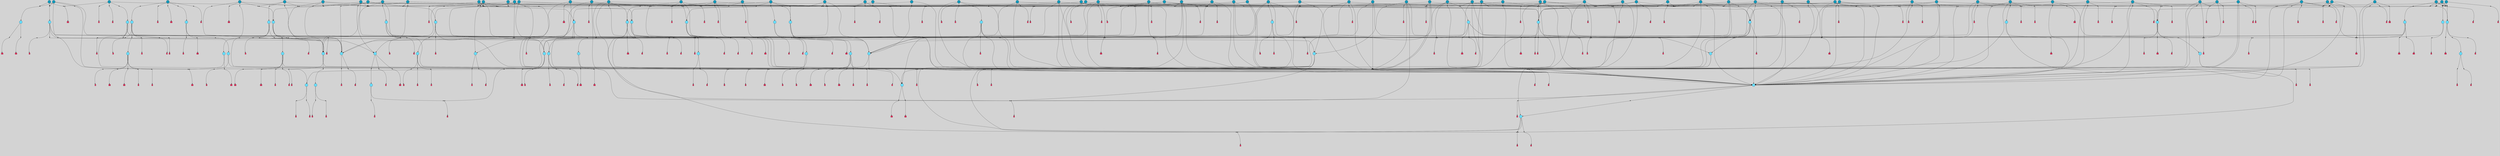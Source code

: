 // File exported with GEGELATI v1.3.1
// On the 2024-04-08 17:50:54
// With the File::TPGGraphDotExporter
digraph{
	graph[pad = "0.212, 0.055" bgcolor = lightgray]
	node[shape=circle style = filled label = ""]
		T3 [fillcolor="#66ddff"]
		T7 [fillcolor="#66ddff"]
		T9 [fillcolor="#66ddff"]
		T11 [fillcolor="#66ddff"]
		T54 [fillcolor="#66ddff"]
		T59 [fillcolor="#66ddff"]
		T82 [fillcolor="#66ddff"]
		T95 [fillcolor="#66ddff"]
		T176 [fillcolor="#66ddff"]
		T255 [fillcolor="#66ddff"]
		T267 [fillcolor="#66ddff"]
		T300 [fillcolor="#66ddff"]
		T318 [fillcolor="#66ddff"]
		T319 [fillcolor="#66ddff"]
		T320 [fillcolor="#66ddff"]
		T321 [fillcolor="#66ddff"]
		T322 [fillcolor="#66ddff"]
		T323 [fillcolor="#1199bb"]
		T344 [fillcolor="#1199bb"]
		T437 [fillcolor="#1199bb"]
		T451 [fillcolor="#66ddff"]
		T537 [fillcolor="#1199bb"]
		T569 [fillcolor="#66ddff"]
		T601 [fillcolor="#66ddff"]
		T617 [fillcolor="#66ddff"]
		T622 [fillcolor="#1199bb"]
		T657 [fillcolor="#1199bb"]
		T665 [fillcolor="#66ddff"]
		T666 [fillcolor="#66ddff"]
		T667 [fillcolor="#66ddff"]
		T668 [fillcolor="#66ddff"]
		T669 [fillcolor="#1199bb"]
		T697 [fillcolor="#1199bb"]
		T706 [fillcolor="#66ddff"]
		T717 [fillcolor="#1199bb"]
		T719 [fillcolor="#1199bb"]
		T721 [fillcolor="#1199bb"]
		T725 [fillcolor="#66ddff"]
		T726 [fillcolor="#66ddff"]
		T727 [fillcolor="#66ddff"]
		T728 [fillcolor="#66ddff"]
		T729 [fillcolor="#1199bb"]
		T730 [fillcolor="#66ddff"]
		T731 [fillcolor="#66ddff"]
		T732 [fillcolor="#66ddff"]
		T743 [fillcolor="#1199bb"]
		T745 [fillcolor="#1199bb"]
		T757 [fillcolor="#1199bb"]
		T764 [fillcolor="#1199bb"]
		T767 [fillcolor="#1199bb"]
		T771 [fillcolor="#1199bb"]
		T772 [fillcolor="#1199bb"]
		T777 [fillcolor="#1199bb"]
		T780 [fillcolor="#1199bb"]
		T782 [fillcolor="#66ddff"]
		T783 [fillcolor="#66ddff"]
		T784 [fillcolor="#66ddff"]
		T785 [fillcolor="#66ddff"]
		T786 [fillcolor="#1199bb"]
		T787 [fillcolor="#66ddff"]
		T788 [fillcolor="#66ddff"]
		T789 [fillcolor="#66ddff"]
		T799 [fillcolor="#1199bb"]
		T801 [fillcolor="#1199bb"]
		T810 [fillcolor="#1199bb"]
		T814 [fillcolor="#1199bb"]
		T819 [fillcolor="#1199bb"]
		T821 [fillcolor="#1199bb"]
		T823 [fillcolor="#1199bb"]
		T825 [fillcolor="#1199bb"]
		T828 [fillcolor="#1199bb"]
		T830 [fillcolor="#1199bb"]
		T833 [fillcolor="#1199bb"]
		T835 [fillcolor="#1199bb"]
		T836 [fillcolor="#1199bb"]
		T838 [fillcolor="#1199bb"]
		T839 [fillcolor="#1199bb"]
		T842 [fillcolor="#1199bb"]
		T809 [fillcolor="#66ddff"]
		T734 [fillcolor="#66ddff"]
		T843 [fillcolor="#66ddff"]
		T844 [fillcolor="#66ddff"]
		T845 [fillcolor="#66ddff"]
		T846 [fillcolor="#1199bb"]
		T852 [fillcolor="#1199bb"]
		T856 [fillcolor="#1199bb"]
		T857 [fillcolor="#1199bb"]
		T859 [fillcolor="#1199bb"]
		T861 [fillcolor="#1199bb"]
		T862 [fillcolor="#1199bb"]
		T863 [fillcolor="#1199bb"]
		T864 [fillcolor="#1199bb"]
		T865 [fillcolor="#1199bb"]
		T866 [fillcolor="#1199bb"]
		T867 [fillcolor="#1199bb"]
		T869 [fillcolor="#1199bb"]
		T871 [fillcolor="#1199bb"]
		T872 [fillcolor="#1199bb"]
		T874 [fillcolor="#1199bb"]
		T876 [fillcolor="#1199bb"]
		T877 [fillcolor="#1199bb"]
		T878 [fillcolor="#1199bb"]
		T879 [fillcolor="#1199bb"]
		T882 [fillcolor="#1199bb"]
		T883 [fillcolor="#1199bb"]
		T884 [fillcolor="#1199bb"]
		T885 [fillcolor="#1199bb"]
		T887 [fillcolor="#1199bb"]
		T888 [fillcolor="#1199bb"]
		T889 [fillcolor="#1199bb"]
		T890 [fillcolor="#1199bb"]
		T891 [fillcolor="#1199bb"]
		T892 [fillcolor="#1199bb"]
		T894 [fillcolor="#1199bb"]
		T896 [fillcolor="#1199bb"]
		T897 [fillcolor="#66ddff"]
		T898 [fillcolor="#1199bb"]
		T899 [fillcolor="#66ddff"]
		T900 [fillcolor="#66ddff"]
		T901 [fillcolor="#66ddff"]
		T93 [fillcolor="#66ddff"]
		T902 [fillcolor="#66ddff"]
		T903 [fillcolor="#1199bb"]
		T904 [fillcolor="#1199bb"]
		T905 [fillcolor="#1199bb"]
		T906 [fillcolor="#1199bb"]
		T907 [fillcolor="#1199bb"]
		T908 [fillcolor="#1199bb"]
		T909 [fillcolor="#1199bb"]
		T910 [fillcolor="#1199bb"]
		P12976 [fillcolor="#cccccc" shape=point] //6|
		I12976 [shape=box style=invis label="6|1&2|6#1|7&#92;n10|7&2|0#1|5&#92;n9|4&0|1#2|2&#92;n8|6&0|0#1|0&#92;n"]
		P12976 -> I12976[style=invis]
		A8931 [fillcolor="#ff3366" shape=box margin=0.03 width=0 height=0 label="3"]
		T3 -> P12976 -> A8931
		P12977 [fillcolor="#cccccc" shape=point] //3|
		I12977 [shape=box style=invis label="7|6&2|4#0|2&#92;n10|3&2|7#1|4&#92;n11|6&0|4#0|1&#92;n7|1&0|0#2|6&#92;n7|6&0|3#2|6&#92;n4|0&2|6#0|1&#92;n4|4&2|5#0|2&#92;n4|6&0|4#2|7&#92;n10|0&2|3#1|5&#92;n2|6&0|5#0|2&#92;n1|0&2|3#0|7&#92;n1|6&2|0#0|5&#92;n6|2&0|1#0|7&#92;n9|2&0|3#2|7&#92;n5|3&0|6#0|6&#92;n1|7&2|5#2|3&#92;n8|1&2|7#0|6&#92;n1|0&2|5#2|1&#92;n7|1&2|2#2|5&#92;n7|4&2|6#0|3&#92;n"]
		P12977 -> I12977[style=invis]
		A8932 [fillcolor="#ff3366" shape=box margin=0.03 width=0 height=0 label="4"]
		T3 -> P12977 -> A8932
		P12978 [fillcolor="#cccccc" shape=point] //-3|
		I12978 [shape=box style=invis label="1|6&2|7#0|7&#92;n10|2&0|7#1|3&#92;n9|6&2|7#2|2&#92;n5|3&0|7#0|7&#92;n1|6&2|3#0|0&#92;n2|3&2|3#2|2&#92;n5|1&2|6#0|6&#92;n"]
		P12978 -> I12978[style=invis]
		A8933 [fillcolor="#ff3366" shape=box margin=0.03 width=0 height=0 label="7"]
		T7 -> P12978 -> A8933
		P12979 [fillcolor="#cccccc" shape=point] //5|
		I12979 [shape=box style=invis label="0|5&2|3#0|1&#92;n0|6&2|1#2|4&#92;n6|2&2|6#0|7&#92;n7|4&0|3#0|1&#92;n5|4&0|7#1|6&#92;n9|1&0|5#2|2&#92;n6|3&2|3#1|7&#92;n11|7&2|4#1|6&#92;n2|5&0|1#0|0&#92;n4|7&0|0#0|2&#92;n6|2&0|6#0|0&#92;n2|1&2|6#2|4&#92;n10|0&2|0#1|0&#92;n6|6&2|4#0|6&#92;n"]
		P12979 -> I12979[style=invis]
		A8934 [fillcolor="#ff3366" shape=box margin=0.03 width=0 height=0 label="8"]
		T7 -> P12979 -> A8934
		P12980 [fillcolor="#cccccc" shape=point] //-6|
		I12980 [shape=box style=invis label="11|1&0|7#2|0&#92;n10|4&0|1#1|0&#92;n4|3&2|4#2|1&#92;n0|5&2|0#0|0&#92;n6|1&0|0#0|3&#92;n8|2&2|0#0|4&#92;n11|4&2|0#1|6&#92;n7|0&2|6#2|3&#92;n5|3&2|6#2|0&#92;n2|0&2|0#0|4&#92;n"]
		P12980 -> I12980[style=invis]
		A8935 [fillcolor="#ff3366" shape=box margin=0.03 width=0 height=0 label="9"]
		T9 -> P12980 -> A8935
		P12981 [fillcolor="#cccccc" shape=point] //2|
		I12981 [shape=box style=invis label="6|3&2|7#1|4&#92;n8|6&0|0#2|5&#92;n2|1&0|2#0|3&#92;n8|7&0|6#0|4&#92;n2|1&2|0#0|1&#92;n0|0&2|2#2|3&#92;n6|6&0|7#2|1&#92;n6|1&0|7#2|6&#92;n5|4&2|7#0|4&#92;n0|3&0|4#2|0&#92;n11|0&2|0#2|5&#92;n4|5&2|5#2|4&#92;n5|7&0|6#0|4&#92;n9|7&2|5#0|3&#92;n5|4&2|1#0|3&#92;n5|3&0|1#1|7&#92;n0|4&0|3#2|5&#92;n"]
		P12981 -> I12981[style=invis]
		A8936 [fillcolor="#ff3366" shape=box margin=0.03 width=0 height=0 label="10"]
		T9 -> P12981 -> A8936
		P12982 [fillcolor="#cccccc" shape=point] //6|
		I12982 [shape=box style=invis label="3|0&2|7#2|2&#92;n3|2&0|4#2|5&#92;n5|1&0|2#1|0&#92;n8|7&0|1#2|0&#92;n8|5&0|3#0|6&#92;n0|2&0|2#2|3&#92;n1|5&2|5#0|5&#92;n5|6&0|6#0|7&#92;n6|7&0|0#2|6&#92;n1|2&2|3#0|0&#92;n7|7&2|3#0|4&#92;n0|7&2|7#0|6&#92;n1|0&2|2#2|7&#92;n4|4&0|1#0|0&#92;n"]
		P12982 -> I12982[style=invis]
		A8937 [fillcolor="#ff3366" shape=box margin=0.03 width=0 height=0 label="11"]
		T11 -> P12982 -> A8937
		P12983 [fillcolor="#cccccc" shape=point] //-4|
		I12983 [shape=box style=invis label="4|1&0|4#2|6&#92;n1|2&2|2#2|0&#92;n1|2&2|0#0|6&#92;n8|4&2|3#2|5&#92;n5|5&2|1#1|0&#92;n"]
		P12983 -> I12983[style=invis]
		A8938 [fillcolor="#ff3366" shape=box margin=0.03 width=0 height=0 label="12"]
		T11 -> P12983 -> A8938
		P12984 [fillcolor="#cccccc" shape=point] //8|
		I12984 [shape=box style=invis label="9|0&0|1#2|0&#92;n10|1&2|5#1|4&#92;n8|2&2|6#0|4&#92;n2|4&2|5#2|3&#92;n4|2&2|2#0|2&#92;n7|5&0|2#0|0&#92;n8|2&2|1#1|3&#92;n8|7&0|7#2|1&#92;n1|1&0|0#0|7&#92;n5|6&2|5#1|0&#92;n6|6&2|5#0|0&#92;n11|4&0|3#2|6&#92;n4|2&2|4#0|7&#92;n5|6&0|1#2|0&#92;n11|3&0|2#0|7&#92;n"]
		P12984 -> I12984[style=invis]
		A8939 [fillcolor="#ff3366" shape=box margin=0.03 width=0 height=0 label="6"]
		T54 -> P12984 -> A8939
		P12985 [fillcolor="#cccccc" shape=point] //5|
		I12985 [shape=box style=invis label="3|0&2|0#0|1&#92;n3|0&0|7#0|1&#92;n5|3&0|2#2|6&#92;n4|4&2|4#2|6&#92;n11|2&0|7#1|6&#92;n2|7&2|2#2|5&#92;n9|3&2|6#2|7&#92;n7|7&0|0#0|4&#92;n6|1&2|4#2|3&#92;n5|4&2|0#1|6&#92;n1|3&0|7#0|4&#92;n"]
		P12985 -> I12985[style=invis]
		A8940 [fillcolor="#ff3366" shape=box margin=0.03 width=0 height=0 label="7"]
		T54 -> P12985 -> A8940
		P12986 [fillcolor="#cccccc" shape=point] //-10|
		I12986 [shape=box style=invis label="3|6&0|0#0|4&#92;n4|1&2|4#0|1&#92;n5|1&0|1#0|4&#92;n5|5&2|6#0|5&#92;n6|5&0|6#0|3&#92;n11|1&2|0#0|1&#92;n0|7&2|0#0|3&#92;n1|2&0|6#0|1&#92;n8|0&0|4#2|0&#92;n0|4&0|7#2|7&#92;n7|0&2|7#1|3&#92;n3|1&0|5#2|5&#92;n5|1&0|4#0|3&#92;n2|2&0|2#0|0&#92;n8|3&0|1#0|7&#92;n3|0&0|3#0|5&#92;n7|2&0|5#2|0&#92;n6|3&2|7#1|5&#92;n4|7&2|7#2|1&#92;n"]
		P12986 -> I12986[style=invis]
		A8941 [fillcolor="#ff3366" shape=box margin=0.03 width=0 height=0 label="14"]
		T54 -> P12986 -> A8941
		T54 -> P12979
		P12987 [fillcolor="#cccccc" shape=point] //8|
		I12987 [shape=box style=invis label="9|0&0|1#2|0&#92;n10|1&2|5#1|4&#92;n8|2&2|6#0|4&#92;n4|5&0|3#0|1&#92;n2|4&2|5#2|3&#92;n4|2&2|2#0|2&#92;n7|5&0|2#0|0&#92;n8|2&2|1#1|3&#92;n8|7&0|7#2|1&#92;n1|1&0|0#0|7&#92;n5|6&2|5#1|0&#92;n6|3&2|5#0|0&#92;n11|4&0|3#2|6&#92;n1|2&2|4#0|7&#92;n5|6&0|1#2|0&#92;n11|3&0|2#0|7&#92;n"]
		P12987 -> I12987[style=invis]
		A8942 [fillcolor="#ff3366" shape=box margin=0.03 width=0 height=0 label="6"]
		T59 -> P12987 -> A8942
		T59 -> P12985
		T59 -> P12980
		T59 -> P12985
		P12988 [fillcolor="#cccccc" shape=point] //6|
		I12988 [shape=box style=invis label="7|0&2|5#1|2&#92;n10|6&2|1#1|3&#92;n7|5&0|2#0|7&#92;n10|7&0|1#1|5&#92;n4|6&2|5#0|5&#92;n4|4&0|7#2|7&#92;n"]
		P12988 -> I12988[style=invis]
		A8943 [fillcolor="#ff3366" shape=box margin=0.03 width=0 height=0 label="7"]
		T82 -> P12988 -> A8943
		P12989 [fillcolor="#cccccc" shape=point] //6|
		I12989 [shape=box style=invis label="0|5&2|3#0|1&#92;n0|6&2|1#2|4&#92;n9|1&0|5#2|2&#92;n7|4&0|3#0|1&#92;n5|4&0|7#1|6&#92;n2|5&0|1#0|0&#92;n6|3&2|3#1|7&#92;n11|7&2|4#1|6&#92;n6|2&2|6#0|1&#92;n4|7&0|0#0|2&#92;n6|2&0|6#0|0&#92;n9|1&2|6#2|4&#92;n10|0&2|0#1|0&#92;n6|6&2|4#0|6&#92;n"]
		P12989 -> I12989[style=invis]
		A8944 [fillcolor="#ff3366" shape=box margin=0.03 width=0 height=0 label="8"]
		T82 -> P12989 -> A8944
		T82 -> P12980
		P12990 [fillcolor="#cccccc" shape=point] //4|
		I12990 [shape=box style=invis label="4|3&0|6#0|3&#92;n5|7&2|3#2|2&#92;n5|6&0|7#1|2&#92;n1|4&2|6#0|3&#92;n8|4&2|1#2|5&#92;n9|5&2|4#1|4&#92;n2|4&0|5#0|7&#92;n10|0&0|6#1|3&#92;n3|0&0|6#0|2&#92;n2|7&2|7#2|6&#92;n5|2&0|5#1|5&#92;n10|4&2|5#1|7&#92;n4|0&0|4#2|4&#92;n11|1&0|4#2|6&#92;n10|6&2|0#1|4&#92;n9|7&0|3#1|4&#92;n4|5&2|7#0|6&#92;n11|5&2|6#2|3&#92;n0|3&0|5#0|1&#92;n"]
		P12990 -> I12990[style=invis]
		A8945 [fillcolor="#ff3366" shape=box margin=0.03 width=0 height=0 label="13"]
		T95 -> P12990 -> A8945
		P12991 [fillcolor="#cccccc" shape=point] //8|
		I12991 [shape=box style=invis label="9|7&0|5#2|5&#92;n3|3&2|3#0|2&#92;n9|5&2|2#1|0&#92;n2|3&0|6#0|3&#92;n4|4&2|5#2|7&#92;n11|3&2|0#1|5&#92;n6|6&2|1#2|2&#92;n4|6&0|1#2|2&#92;n2|5&2|7#2|2&#92;n7|7&2|2#2|3&#92;n6|5&0|3#2|6&#92;n6|7&0|6#0|2&#92;n"]
		P12991 -> I12991[style=invis]
		A8946 [fillcolor="#ff3366" shape=box margin=0.03 width=0 height=0 label="14"]
		T95 -> P12991 -> A8946
		P12992 [fillcolor="#cccccc" shape=point] //2|
		I12992 [shape=box style=invis label="4|1&0|4#2|6&#92;n5|5&2|1#1|0&#92;n1|0&2|0#0|6&#92;n8|4&2|3#2|5&#92;n"]
		P12992 -> I12992[style=invis]
		T95 -> P12992 -> T11
		P12993 [fillcolor="#cccccc" shape=point] //-9|
		I12993 [shape=box style=invis label="2|0&2|0#2|1&#92;n4|4&2|4#2|6&#92;n9|1&0|3#1|7&#92;n5|3&0|2#2|6&#92;n2|7&2|2#2|5&#92;n5|4&2|0#1|6&#92;n3|0&0|7#0|1&#92;n1|3&0|7#0|4&#92;n11|6&2|2#0|7&#92;n7|7&0|0#0|4&#92;n11|0&0|7#1|6&#92;n9|3&2|6#2|7&#92;n"]
		P12993 -> I12993[style=invis]
		A8947 [fillcolor="#ff3366" shape=box margin=0.03 width=0 height=0 label="7"]
		T95 -> P12993 -> A8947
		P12994 [fillcolor="#cccccc" shape=point] //-8|
		I12994 [shape=box style=invis label="7|5&0|4#2|4&#92;n"]
		P12994 -> I12994[style=invis]
		A8948 [fillcolor="#ff3366" shape=box margin=0.03 width=0 height=0 label="3"]
		T95 -> P12994 -> A8948
		P12995 [fillcolor="#cccccc" shape=point] //3|
		I12995 [shape=box style=invis label="4|7&0|7#2|7&#92;n11|5&2|6#0|2&#92;n5|5&2|6#2|0&#92;n3|2&0|6#0|3&#92;n10|2&2|5#1|5&#92;n9|4&2|3#1|5&#92;n2|5&2|7#2|4&#92;n11|3&2|5#1|0&#92;n7|0&0|7#2|1&#92;n1|2&0|5#0|1&#92;n"]
		P12995 -> I12995[style=invis]
		A8949 [fillcolor="#ff3366" shape=box margin=0.03 width=0 height=0 label="5"]
		T176 -> P12995 -> A8949
		P12996 [fillcolor="#cccccc" shape=point] //2|
		I12996 [shape=box style=invis label="7|1&0|6#0|1&#92;n5|2&2|5#1|6&#92;n10|1&2|1#1|1&#92;n4|7&0|4#2|2&#92;n11|7&0|4#2|7&#92;n5|0&0|5#1|7&#92;n8|2&0|5#2|4&#92;n10|0&2|6#1|6&#92;n5|1&0|1#2|3&#92;n1|6&2|0#0|1&#92;n9|6&2|2#1|4&#92;n3|4&2|3#0|0&#92;n10|1&0|1#1|0&#92;n2|2&0|1#2|1&#92;n3|1&2|7#0|3&#92;n"]
		P12996 -> I12996[style=invis]
		A8950 [fillcolor="#ff3366" shape=box margin=0.03 width=0 height=0 label="10"]
		T176 -> P12996 -> A8950
		P12997 [fillcolor="#cccccc" shape=point] //-1|
		I12997 [shape=box style=invis label="1|7&2|1#0|6&#92;n8|1&2|3#0|5&#92;n10|6&2|7#1|0&#92;n1|7&2|5#0|2&#92;n0|3&0|3#2|2&#92;n3|5&0|1#0|0&#92;n3|5&0|2#0|3&#92;n1|5&2|0#0|4&#92;n5|7&2|2#2|5&#92;n4|0&2|3#0|3&#92;n"]
		P12997 -> I12997[style=invis]
		T176 -> P12997 -> T3
		P12998 [fillcolor="#cccccc" shape=point] //-3|
		I12998 [shape=box style=invis label="6|3&2|4#1|4&#92;n5|3&0|1#1|7&#92;n2|1&0|2#2|3&#92;n8|7&0|6#0|4&#92;n2|1&2|0#0|1&#92;n0|0&2|2#2|3&#92;n6|1&0|7#2|6&#92;n5|7&0|2#0|4&#92;n0|3&0|4#2|0&#92;n11|0&2|0#2|5&#92;n6|0&2|0#1|4&#92;n8|6&0|2#2|5&#92;n5|4&2|1#0|3&#92;n9|7&2|5#0|3&#92;n5|4&2|7#0|4&#92;n"]
		P12998 -> I12998[style=invis]
		A8951 [fillcolor="#ff3366" shape=box margin=0.03 width=0 height=0 label="10"]
		T176 -> P12998 -> A8951
		P12999 [fillcolor="#cccccc" shape=point] //4|
		I12999 [shape=box style=invis label="7|1&0|6#0|1&#92;n5|2&2|5#1|6&#92;n10|1&2|1#1|1&#92;n9|6&2|2#1|4&#92;n4|7&0|4#2|2&#92;n9|6&0|4#1|1&#92;n10|0&2|6#1|6&#92;n5|1&0|1#2|3&#92;n1|6&2|0#0|1&#92;n8|2&0|5#2|4&#92;n3|4&2|3#0|0&#92;n10|1&0|5#1|0&#92;n2|2&0|1#2|1&#92;n3|1&2|7#0|3&#92;n"]
		P12999 -> I12999[style=invis]
		A8952 [fillcolor="#ff3366" shape=box margin=0.03 width=0 height=0 label="10"]
		T176 -> P12999 -> A8952
		T255 -> P12997
		P13000 [fillcolor="#cccccc" shape=point] //-9|
		I13000 [shape=box style=invis label="7|1&0|0#2|6&#92;n1|6&0|4#2|7&#92;n7|6&2|4#0|2&#92;n10|7&2|1#1|3&#92;n7|6&0|3#2|6&#92;n4|0&2|2#2|1&#92;n1|0&0|5#2|3&#92;n6|1&2|6#1|1&#92;n7|4&2|6#1|0&#92;n9|5&0|1#0|2&#92;n9|2&0|3#0|7&#92;n6|0&2|7#0|6&#92;n10|5&2|3#1|5&#92;n10|0&2|7#1|4&#92;n1|0&2|3#0|7&#92;n5|2&0|6#0|6&#92;n2|6&0|1#0|2&#92;n7|4&2|5#0|3&#92;n3|6&2|4#0|5&#92;n1|6&2|0#0|5&#92;n"]
		P13000 -> I13000[style=invis]
		A8953 [fillcolor="#ff3366" shape=box margin=0.03 width=0 height=0 label="4"]
		T255 -> P13000 -> A8953
		P13001 [fillcolor="#cccccc" shape=point] //7|
		I13001 [shape=box style=invis label="9|6&2|6#1|3&#92;n9|7&2|0#1|7&#92;n3|0&2|0#0|0&#92;n1|6&0|0#0|4&#92;n7|4&0|3#0|1&#92;n"]
		P13001 -> I13001[style=invis]
		A8954 [fillcolor="#ff3366" shape=box margin=0.03 width=0 height=0 label="12"]
		T255 -> P13001 -> A8954
		P13002 [fillcolor="#cccccc" shape=point] //-9|
		I13002 [shape=box style=invis label="11|5&0|0#2|6&#92;n8|5&2|3#2|1&#92;n7|1&0|6#1|3&#92;n11|4&0|2#0|1&#92;n9|0&2|7#1|6&#92;n10|1&0|3#1|6&#92;n0|3&0|4#2|5&#92;n5|7&2|3#1|6&#92;n2|0&2|1#0|7&#92;n"]
		P13002 -> I13002[style=invis]
		A8955 [fillcolor="#ff3366" shape=box margin=0.03 width=0 height=0 label="2"]
		T255 -> P13002 -> A8955
		P13003 [fillcolor="#cccccc" shape=point] //-7|
		I13003 [shape=box style=invis label="9|1&2|7#2|1&#92;n7|0&2|0#2|7&#92;n2|3&2|3#2|2&#92;n8|5&2|1#0|3&#92;n5|5&0|7#0|1&#92;n1|6&2|7#0|7&#92;n10|2&0|7#1|3&#92;n6|4&2|2#2|4&#92;n0|6&2|5#0|2&#92;n"]
		P13003 -> I13003[style=invis]
		A8956 [fillcolor="#ff3366" shape=box margin=0.03 width=0 height=0 label="7"]
		T255 -> P13003 -> A8956
		P13004 [fillcolor="#cccccc" shape=point] //-9|
		I13004 [shape=box style=invis label="4|7&2|6#0|5&#92;n11|3&0|2#2|6&#92;n10|2&2|4#1|6&#92;n3|0&2|6#2|7&#92;n4|3&0|5#0|7&#92;n2|3&0|7#0|7&#92;n10|6&0|7#1|5&#92;n10|1&2|2#1|1&#92;n1|7&0|3#2|6&#92;n"]
		P13004 -> I13004[style=invis]
		A8957 [fillcolor="#ff3366" shape=box margin=0.03 width=0 height=0 label="4"]
		T267 -> P13004 -> A8957
		T267 -> P12985
		P13005 [fillcolor="#cccccc" shape=point] //-10|
		I13005 [shape=box style=invis label="4|2&2|0#2|4&#92;n7|3&2|7#0|0&#92;n11|5&2|2#0|2&#92;n9|6&2|3#0|1&#92;n0|0&2|2#0|5&#92;n2|3&2|1#2|0&#92;n"]
		P13005 -> I13005[style=invis]
		A8958 [fillcolor="#ff3366" shape=box margin=0.03 width=0 height=0 label="2"]
		T267 -> P13005 -> A8958
		P13006 [fillcolor="#cccccc" shape=point] //-2|
		I13006 [shape=box style=invis label="5|2&2|0#2|4&#92;n9|1&2|3#0|1&#92;n3|6&2|5#2|7&#92;n7|0&2|1#0|4&#92;n1|2&0|3#0|5&#92;n7|3&2|7#0|0&#92;n"]
		P13006 -> I13006[style=invis]
		A8959 [fillcolor="#ff3366" shape=box margin=0.03 width=0 height=0 label="2"]
		T267 -> P13006 -> A8959
		P13007 [fillcolor="#cccccc" shape=point] //-9|
		I13007 [shape=box style=invis label="4|1&0|4#2|6&#92;n11|0&2|0#0|6&#92;n8|4&2|3#2|5&#92;n6|0&0|3#0|1&#92;n"]
		P13007 -> I13007[style=invis]
		T267 -> P13007 -> T11
		P13008 [fillcolor="#cccccc" shape=point] //-2|
		I13008 [shape=box style=invis label="8|4&2|1#2|5&#92;n5|7&2|3#1|2&#92;n10|4&2|5#1|7&#92;n10|0&2|6#1|3&#92;n11|1&2|4#2|6&#92;n9|5&2|4#0|4&#92;n2|4&0|5#0|7&#92;n4|5&2|7#0|6&#92;n1|4&2|6#0|3&#92;n2|7&2|7#2|6&#92;n3|0&0|6#0|2&#92;n0|7&0|5#0|1&#92;n0|4&2|1#0|0&#92;n4|4&2|6#0|7&#92;n7|2&2|6#2|6&#92;n11|5&2|6#0|3&#92;n9|7&0|3#1|4&#92;n5|6&0|7#1|2&#92;n10|6&2|0#1|4&#92;n4|0&0|4#2|4&#92;n"]
		P13008 -> I13008[style=invis]
		T300 -> P13008 -> T59
		P13009 [fillcolor="#cccccc" shape=point] //10|
		I13009 [shape=box style=invis label="2|6&2|4#0|0&#92;n1|7&2|3#0|6&#92;n3|5&2|2#0|3&#92;n10|3&0|4#1|4&#92;n7|1&0|4#2|6&#92;n10|2&0|3#1|7&#92;n9|5&2|0#0|4&#92;n4|0&0|3#2|7&#92;n11|4&2|6#1|2&#92;n5|4&2|7#0|2&#92;n4|5&2|7#2|1&#92;n6|5&0|7#2|1&#92;n5|3&2|3#1|6&#92;n10|7&2|0#1|2&#92;n"]
		P13009 -> I13009[style=invis]
		A8960 [fillcolor="#ff3366" shape=box margin=0.03 width=0 height=0 label="5"]
		T300 -> P13009 -> A8960
		T300 -> P13004
		P13010 [fillcolor="#cccccc" shape=point] //-4|
		I13010 [shape=box style=invis label="4|1&0|4#2|6&#92;n1|2&2|2#2|0&#92;n1|2&2|0#0|6&#92;n8|4&2|3#2|5&#92;n5|5&2|1#1|0&#92;n"]
		P13010 -> I13010[style=invis]
		A8961 [fillcolor="#ff3366" shape=box margin=0.03 width=0 height=0 label="12"]
		T321 -> P13010 -> A8961
		P13011 [fillcolor="#cccccc" shape=point] //6|
		I13011 [shape=box style=invis label="3|0&2|7#2|2&#92;n3|2&0|4#2|5&#92;n5|1&0|2#1|0&#92;n8|7&0|1#2|0&#92;n8|5&0|3#0|6&#92;n0|2&0|2#2|3&#92;n1|5&2|5#0|5&#92;n5|6&0|6#0|7&#92;n6|7&0|0#2|6&#92;n1|2&2|3#0|0&#92;n7|7&2|3#0|4&#92;n0|7&2|7#0|6&#92;n1|0&2|2#2|7&#92;n4|4&0|1#0|0&#92;n"]
		P13011 -> I13011[style=invis]
		A8962 [fillcolor="#ff3366" shape=box margin=0.03 width=0 height=0 label="11"]
		T321 -> P13011 -> A8962
		P13012 [fillcolor="#cccccc" shape=point] //2|
		I13012 [shape=box style=invis label="4|1&0|4#2|6&#92;n5|5&2|1#1|0&#92;n1|0&2|0#0|6&#92;n8|4&2|3#2|5&#92;n"]
		P13012 -> I13012[style=invis]
		T323 -> P13012 -> T321
		P13013 [fillcolor="#cccccc" shape=point] //-3|
		I13013 [shape=box style=invis label="8|1&2|3#0|5&#92;n0|6&0|5#0|5&#92;n3|7&2|1#0|6&#92;n3|5&0|1#0|0&#92;n9|5&2|0#0|4&#92;n3|5&0|2#0|3&#92;n10|6&2|4#1|0&#92;n9|4&2|7#2|6&#92;n1|7&2|5#2|2&#92;n"]
		P13013 -> I13013[style=invis]
		A8963 [fillcolor="#ff3366" shape=box margin=0.03 width=0 height=0 label="5"]
		T318 -> P13013 -> A8963
		P13014 [fillcolor="#cccccc" shape=point] //0|
		I13014 [shape=box style=invis label="2|5&0|1#0|6&#92;n6|1&2|2#2|7&#92;n8|0&0|3#1|4&#92;n4|3&2|5#2|4&#92;n8|1&2|4#0|0&#92;n6|6&0|1#2|6&#92;n11|7&2|4#2|5&#92;n6|2&2|4#0|2&#92;n8|5&2|4#2|4&#92;n2|1&2|1#2|2&#92;n2|7&2|5#2|6&#92;n9|7&0|5#0|4&#92;n1|2&0|5#2|6&#92;n4|2&2|3#2|7&#92;n3|3&2|1#0|2&#92;n"]
		P13014 -> I13014[style=invis]
		A8964 [fillcolor="#ff3366" shape=box margin=0.03 width=0 height=0 label="5"]
		T318 -> P13014 -> A8964
		P13015 [fillcolor="#cccccc" shape=point] //-2|
		I13015 [shape=box style=invis label="11|7&2|0#1|7&#92;n4|3&0|1#2|5&#92;n0|4&2|4#2|7&#92;n1|6&0|0#0|4&#92;n4|0&0|0#0|5&#92;n0|6&2|3#2|0&#92;n9|6&2|5#1|3&#92;n0|7&2|1#2|5&#92;n4|4&0|5#0|1&#92;n10|4&0|0#1|0&#92;n"]
		P13015 -> I13015[style=invis]
		A8965 [fillcolor="#ff3366" shape=box margin=0.03 width=0 height=0 label="12"]
		T323 -> P13015 -> A8965
		P13016 [fillcolor="#cccccc" shape=point] //5|
		I13016 [shape=box style=invis label="8|1&2|6#0|6&#92;n3|0&0|7#0|1&#92;n11|3&0|2#2|6&#92;n4|4&2|4#2|6&#92;n11|2&0|7#1|6&#92;n2|7&2|2#2|5&#92;n7|7&0|0#0|4&#92;n6|1&2|4#2|3&#92;n5|4&2|0#1|6&#92;n3|0&2|0#0|1&#92;n1|3&0|7#0|4&#92;n"]
		P13016 -> I13016[style=invis]
		A8966 [fillcolor="#ff3366" shape=box margin=0.03 width=0 height=0 label="7"]
		T319 -> P13016 -> A8966
		P13017 [fillcolor="#cccccc" shape=point] //7|
		I13017 [shape=box style=invis label="7|0&2|1#2|0&#92;n9|7&2|1#1|7&#92;n8|2&0|1#1|0&#92;n6|6&0|2#1|1&#92;n2|2&0|5#0|0&#92;n5|7&0|0#2|1&#92;n5|1&2|5#1|5&#92;n4|7&2|4#2|3&#92;n10|5&2|2#1|5&#92;n1|3&2|2#2|0&#92;n10|2&2|6#1|5&#92;n"]
		P13017 -> I13017[style=invis]
		A8967 [fillcolor="#ff3366" shape=box margin=0.03 width=0 height=0 label="1"]
		T319 -> P13017 -> A8967
		P13018 [fillcolor="#cccccc" shape=point] //-2|
		I13018 [shape=box style=invis label="4|1&0|4#0|3&#92;n4|2&0|5#2|0&#92;n5|5&2|6#0|5&#92;n1|4&0|1#0|2&#92;n6|3&2|7#1|5&#92;n0|4&2|0#0|3&#92;n8|5&2|5#1|2&#92;n10|7&2|7#1|1&#92;n3|4&0|0#2|1&#92;n3|6&2|5#2|5&#92;n8|3&0|1#0|7&#92;n10|0&2|7#1|3&#92;n4|1&2|4#0|1&#92;n9|3&2|0#0|4&#92;n3|6&2|0#0|4&#92;n1|2&0|6#2|1&#92;n4|0&2|1#2|2&#92;n"]
		P13018 -> I13018[style=invis]
		A8968 [fillcolor="#ff3366" shape=box margin=0.03 width=0 height=0 label="14"]
		T320 -> P13018 -> A8968
		P13019 [fillcolor="#cccccc" shape=point] //-3|
		I13019 [shape=box style=invis label="3|7&0|0#0|2&#92;n11|5&0|1#1|1&#92;n4|1&0|6#2|6&#92;n4|0&0|1#0|5&#92;n"]
		P13019 -> I13019[style=invis]
		T319 -> P13019 -> T320
		P13020 [fillcolor="#cccccc" shape=point] //-3|
		I13020 [shape=box style=invis label="1|6&2|7#0|7&#92;n10|2&0|7#1|3&#92;n9|6&2|7#2|2&#92;n5|3&0|7#0|7&#92;n1|6&2|3#0|0&#92;n2|3&2|3#2|2&#92;n5|1&2|6#0|6&#92;n"]
		P13020 -> I13020[style=invis]
		A8969 [fillcolor="#ff3366" shape=box margin=0.03 width=0 height=0 label="7"]
		T322 -> P13020 -> A8969
		P13021 [fillcolor="#cccccc" shape=point] //-3|
		I13021 [shape=box style=invis label="7|2&2|4#0|2&#92;n4|1&2|6#0|1&#92;n11|6&0|4#0|1&#92;n7|1&0|0#2|6&#92;n6|2&0|1#0|7&#92;n10|3&2|7#1|4&#92;n3|5&2|3#0|1&#92;n4|4&2|5#0|2&#92;n4|6&0|4#2|7&#92;n2|5&0|5#0|2&#92;n10|0&2|3#1|4&#92;n0|1&2|7#0|6&#92;n7|6&0|3#2|6&#92;n1|3&0|6#2|0&#92;n5|3&0|6#0|6&#92;n1|4&2|5#2|3&#92;n1|6&2|0#0|5&#92;n9|2&0|3#2|7&#92;n7|1&2|2#2|5&#92;n"]
		P13021 -> I13021[style=invis]
		T323 -> P13021 -> T319
		P13022 [fillcolor="#cccccc" shape=point] //1|
		I13022 [shape=box style=invis label="5|1&0|6#2|7&#92;n2|4&0|4#2|2&#92;n0|6&0|5#0|4&#92;n10|6&2|5#1|6&#92;n9|3&0|1#1|7&#92;n10|3&2|2#1|0&#92;n5|0&0|0#2|1&#92;n11|3&2|3#1|5&#92;n10|3&0|1#1|0&#92;n2|4&0|1#0|1&#92;n0|2&0|3#2|4&#92;n9|2&2|1#2|5&#92;n11|7&2|6#2|6&#92;n"]
		P13022 -> I13022[style=invis]
		T320 -> P13022 -> T322
		P13023 [fillcolor="#cccccc" shape=point] //5|
		I13023 [shape=box style=invis label="0|5&2|3#0|1&#92;n0|6&2|1#2|4&#92;n6|2&2|6#0|7&#92;n7|4&0|3#0|1&#92;n5|4&0|7#1|6&#92;n9|1&0|5#2|2&#92;n6|3&2|3#1|7&#92;n11|7&2|4#1|6&#92;n2|5&0|1#0|0&#92;n4|7&0|0#0|2&#92;n6|2&0|6#0|0&#92;n2|1&2|6#2|4&#92;n10|0&2|0#1|0&#92;n6|6&2|4#0|6&#92;n"]
		P13023 -> I13023[style=invis]
		A8970 [fillcolor="#ff3366" shape=box margin=0.03 width=0 height=0 label="8"]
		T322 -> P13023 -> A8970
		P13024 [fillcolor="#cccccc" shape=point] //5|
		I13024 [shape=box style=invis label="3|0&2|0#0|1&#92;n3|0&0|7#0|1&#92;n5|3&0|2#2|6&#92;n4|4&2|4#2|6&#92;n11|2&0|7#1|6&#92;n2|7&2|2#2|5&#92;n9|3&2|6#2|7&#92;n7|7&0|0#0|4&#92;n6|1&2|4#2|3&#92;n5|4&2|0#1|6&#92;n1|3&0|7#0|4&#92;n"]
		P13024 -> I13024[style=invis]
		A8971 [fillcolor="#ff3366" shape=box margin=0.03 width=0 height=0 label="7"]
		T320 -> P13024 -> A8971
		P13025 [fillcolor="#cccccc" shape=point] //5|
		I13025 [shape=box style=invis label="10|4&2|6#1|2&#92;n8|4&0|1#1|0&#92;n0|4&2|6#0|0&#92;n8|4&2|5#2|1&#92;n7|5&2|5#1|0&#92;n3|6&0|6#2|2&#92;n1|7&0|7#0|5&#92;n2|0&0|7#2|4&#92;n9|4&2|6#2|7&#92;n2|6&2|2#0|0&#92;n11|7&2|7#0|7&#92;n5|5&0|0#0|1&#92;n10|1&0|0#1|0&#92;n7|3&0|1#2|5&#92;n9|2&2|7#1|5&#92;n9|0&2|5#1|2&#92;n1|6&2|4#2|2&#92;n3|3&2|2#0|7&#92;n1|6&2|0#0|0&#92;n6|4&2|6#1|0&#92;n"]
		P13025 -> I13025[style=invis]
		A8972 [fillcolor="#ff3366" shape=box margin=0.03 width=0 height=0 label="1"]
		T319 -> P13025 -> A8972
		P13026 [fillcolor="#cccccc" shape=point] //7|
		I13026 [shape=box style=invis label="6|1&2|6#2|7&#92;n7|0&2|4#2|3&#92;n3|3&0|7#0|6&#92;n5|4&0|2#2|4&#92;n8|5&2|6#2|7&#92;n0|0&2|3#0|3&#92;n5|4&2|4#2|6&#92;n"]
		P13026 -> I13026[style=invis]
		T319 -> P13026 -> T318
		P13027 [fillcolor="#cccccc" shape=point] //7|
		I13027 [shape=box style=invis label="0|2&2|4#2|6&#92;n5|3&0|6#0|1&#92;n4|7&2|6#0|5&#92;n7|6&0|7#0|5&#92;n10|7&2|2#1|1&#92;n"]
		P13027 -> I13027[style=invis]
		A8973 [fillcolor="#ff3366" shape=box margin=0.03 width=0 height=0 label="4"]
		T318 -> P13027 -> A8973
		P13028 [fillcolor="#cccccc" shape=point] //-2|
		I13028 [shape=box style=invis label="2|5&0|2#0|2&#92;n0|0&2|5#2|5&#92;n7|3&2|2#2|3&#92;n3|5&2|1#2|5&#92;n9|4&2|0#2|5&#92;n7|2&2|0#1|4&#92;n5|4&0|5#2|4&#92;n7|3&2|1#2|5&#92;n5|1&0|4#0|6&#92;n1|7&2|4#0|1&#92;n11|6&0|0#0|1&#92;n9|0&0|1#2|5&#92;n4|4&2|5#0|2&#92;n8|1&2|7#2|0&#92;n4|5&0|2#0|1&#92;n"]
		P13028 -> I13028[style=invis]
		A8974 [fillcolor="#ff3366" shape=box margin=0.03 width=0 height=0 label="4"]
		T344 -> P13028 -> A8974
		P13029 [fillcolor="#cccccc" shape=point] //-2|
		I13029 [shape=box style=invis label="2|4&0|3#2|2&#92;n11|7&2|3#2|6&#92;n3|4&2|7#0|1&#92;n7|1&2|0#0|0&#92;n10|3&0|5#1|5&#92;n10|2&0|7#1|7&#92;n0|2&0|3#2|6&#92;n9|3&0|7#2|1&#92;n4|1&0|5#2|4&#92;n8|5&2|3#2|0&#92;n10|7&0|4#1|7&#92;n0|1&2|4#0|3&#92;n11|7&2|7#2|3&#92;n3|3&0|2#2|7&#92;n8|0&0|4#0|1&#92;n6|4&2|5#2|3&#92;n7|6&0|4#1|6&#92;n7|3&2|0#0|6&#92;n"]
		P13029 -> I13029[style=invis]
		A8975 [fillcolor="#ff3366" shape=box margin=0.03 width=0 height=0 label="4"]
		T344 -> P13029 -> A8975
		P13030 [fillcolor="#cccccc" shape=point] //-2|
		I13030 [shape=box style=invis label="6|4&2|6#1|7&#92;n4|6&0|1#2|5&#92;n1|4&2|5#0|4&#92;n4|3&2|0#0|1&#92;n0|0&2|7#2|7&#92;n7|7&0|5#2|3&#92;n2|2&2|1#2|6&#92;n7|4&2|7#0|7&#92;n5|0&2|1#0|2&#92;n10|0&0|4#1|2&#92;n4|4&0|7#0|0&#92;n6|7&0|2#0|1&#92;n2|1&2|3#0|0&#92;n"]
		P13030 -> I13030[style=invis]
		T344 -> P13030 -> T255
		T437 -> P13029
		P13031 [fillcolor="#cccccc" shape=point] //-2|
		I13031 [shape=box style=invis label="7|7&0|5#2|3&#92;n4|6&0|1#2|5&#92;n1|4&2|5#0|4&#92;n4|3&2|0#0|1&#92;n0|0&2|7#2|7&#92;n6|4&2|6#1|7&#92;n2|2&2|1#2|6&#92;n7|4&2|7#0|1&#92;n5|0&2|1#0|2&#92;n10|0&0|4#1|2&#92;n4|4&0|7#0|0&#92;n6|7&0|2#0|1&#92;n2|1&2|3#0|0&#92;n"]
		P13031 -> I13031[style=invis]
		T437 -> P13031 -> T255
		T437 -> P13028
		T451 -> P12993
		P13032 [fillcolor="#cccccc" shape=point] //8|
		I13032 [shape=box style=invis label="9|1&0|3#1|7&#92;n0|3&0|0#2|1&#92;n4|7&0|0#0|4&#92;n7|0&2|1#0|6&#92;n3|1&0|6#0|2&#92;n6|0&0|6#1|6&#92;n2|4&2|4#2|6&#92;n4|2&2|1#0|1&#92;n"]
		P13032 -> I13032[style=invis]
		T451 -> P13032 -> T267
		P13033 [fillcolor="#cccccc" shape=point] //7|
		I13033 [shape=box style=invis label="7|4&2|7#0|4&#92;n4|6&0|1#2|5&#92;n2|1&2|3#0|0&#92;n4|3&2|0#0|1&#92;n0|0&2|7#2|7&#92;n7|7&0|5#2|3&#92;n5|0&2|1#2|2&#92;n10|0&0|4#1|2&#92;n4|4&0|7#0|0&#92;n6|7&0|2#0|1&#92;n1|4&2|5#0|4&#92;n"]
		P13033 -> I13033[style=invis]
		A8976 [fillcolor="#ff3366" shape=box margin=0.03 width=0 height=0 label="0"]
		T451 -> P13033 -> A8976
		P13034 [fillcolor="#cccccc" shape=point] //-8|
		I13034 [shape=box style=invis label="9|7&0|6#1|0&#92;n6|4&2|7#1|0&#92;n6|0&2|4#1|4&#92;n8|4&0|2#2|5&#92;n3|2&0|3#0|7&#92;n2|2&0|2#0|2&#92;n2|1&0|2#2|3&#92;n6|1&0|7#0|2&#92;n4|3&0|1#2|5&#92;n5|7&0|2#0|4&#92;n8|1&0|5#0|4&#92;n6|4&2|0#1|4&#92;n1|4&0|4#2|7&#92;n9|7&0|5#0|3&#92;n7|6&2|0#0|7&#92;n5|4&0|7#0|4&#92;n8|3&0|1#0|1&#92;n"]
		P13034 -> I13034[style=invis]
		A8977 [fillcolor="#ff3366" shape=box margin=0.03 width=0 height=0 label="10"]
		T451 -> P13034 -> A8977
		P13035 [fillcolor="#cccccc" shape=point] //9|
		I13035 [shape=box style=invis label="7|5&2|6#2|2&#92;n1|7&0|1#2|3&#92;n2|0&2|0#2|4&#92;n6|4&0|4#1|6&#92;n10|3&2|4#1|6&#92;n"]
		P13035 -> I13035[style=invis]
		T451 -> P13035 -> T300
		T537 -> P13035
		P13036 [fillcolor="#cccccc" shape=point] //7|
		I13036 [shape=box style=invis label="7|0&2|1#2|0&#92;n9|7&2|1#1|7&#92;n8|2&0|1#1|0&#92;n6|6&0|2#1|1&#92;n2|2&0|5#0|0&#92;n5|7&0|0#2|1&#92;n5|1&2|5#1|5&#92;n4|7&2|4#2|3&#92;n10|5&2|2#1|5&#92;n1|3&2|2#2|0&#92;n10|2&2|6#1|5&#92;n"]
		P13036 -> I13036[style=invis]
		A8978 [fillcolor="#ff3366" shape=box margin=0.03 width=0 height=0 label="1"]
		T537 -> P13036 -> A8978
		P13037 [fillcolor="#cccccc" shape=point] //5|
		I13037 [shape=box style=invis label="9|4&2|3#1|3&#92;n0|4&2|4#0|5&#92;n6|1&2|6#2|5&#92;n4|0&0|5#2|0&#92;n"]
		P13037 -> I13037[style=invis]
		A8979 [fillcolor="#ff3366" shape=box margin=0.03 width=0 height=0 label="7"]
		T537 -> P13037 -> A8979
		P13038 [fillcolor="#cccccc" shape=point] //9|
		I13038 [shape=box style=invis label="11|3&0|7#1|6&#92;n9|3&0|1#1|7&#92;n2|4&0|1#0|1&#92;n3|1&0|6#0|4&#92;n1|0&2|2#2|7&#92;n5|1&0|6#2|7&#92;n6|7&2|6#2|6&#92;n8|0&0|2#0|1&#92;n11|0&2|3#0|5&#92;n10|6&2|5#1|6&#92;n8|3&2|3#1|2&#92;n4|0&0|4#2|3&#92;n"]
		P13038 -> I13038[style=invis]
		T537 -> P13038 -> T7
		P13039 [fillcolor="#cccccc" shape=point] //-4|
		I13039 [shape=box style=invis label="4|7&2|2#0|7&#92;n11|6&2|2#0|7&#92;n5|3&0|2#2|4&#92;n9|1&0|3#1|7&#92;n5|3&0|2#2|0&#92;n1|1&0|3#0|4&#92;n2|7&2|2#2|5&#92;n5|2&2|6#2|6&#92;n0|0&2|0#2|1&#92;n9|1&0|3#2|2&#92;n0|5&2|3#0|6&#92;n11|7&0|7#2|1&#92;n"]
		P13039 -> I13039[style=invis]
		A8980 [fillcolor="#ff3366" shape=box margin=0.03 width=0 height=0 label="7"]
		T569 -> P13039 -> A8980
		T569 -> P13035
		P13040 [fillcolor="#cccccc" shape=point] //7|
		I13040 [shape=box style=invis label="7|4&2|7#0|4&#92;n5|0&2|1#2|2&#92;n2|1&2|3#0|0&#92;n4|3&2|0#0|1&#92;n0|0&2|7#2|7&#92;n0|7&0|5#2|3&#92;n4|6&0|1#2|0&#92;n1|4&2|5#0|4&#92;n4|4&0|7#0|0&#92;n10|0&0|4#1|2&#92;n"]
		P13040 -> I13040[style=invis]
		A8981 [fillcolor="#ff3366" shape=box margin=0.03 width=0 height=0 label="0"]
		T569 -> P13040 -> A8981
		P13041 [fillcolor="#cccccc" shape=point] //-2|
		I13041 [shape=box style=invis label="5|2&0|6#0|6&#92;n7|6&2|4#0|2&#92;n10|7&2|1#1|3&#92;n1|0&0|5#2|3&#92;n4|0&2|2#2|1&#92;n7|6&0|3#2|6&#92;n6|1&2|6#1|1&#92;n8|5&2|1#2|7&#92;n7|4&2|6#1|0&#92;n7|4&2|5#0|3&#92;n9|2&0|3#0|7&#92;n6|0&2|7#0|7&#92;n10|5&2|3#1|5&#92;n10|0&2|7#1|4&#92;n1|0&0|3#0|7&#92;n1|6&0|1#2|7&#92;n2|6&0|1#0|2&#92;n9|5&0|1#0|2&#92;n3|6&2|4#0|5&#92;n1|6&2|0#0|5&#92;n"]
		P13041 -> I13041[style=invis]
		A8982 [fillcolor="#ff3366" shape=box margin=0.03 width=0 height=0 label="4"]
		T569 -> P13041 -> A8982
		P13042 [fillcolor="#cccccc" shape=point] //7|
		I13042 [shape=box style=invis label="1|6&0|4#0|1&#92;n10|6&2|7#1|2&#92;n6|3&0|5#0|7&#92;n4|6&2|7#0|0&#92;n11|5&2|2#2|0&#92;n0|2&2|6#2|5&#92;n1|6&0|7#0|7&#92;n9|4&2|4#2|4&#92;n1|0&2|6#0|4&#92;n7|1&2|3#2|0&#92;n"]
		P13042 -> I13042[style=invis]
		A8983 [fillcolor="#ff3366" shape=box margin=0.03 width=0 height=0 label="4"]
		T601 -> P13042 -> A8983
		T601 -> P13035
		P13043 [fillcolor="#cccccc" shape=point] //1|
		I13043 [shape=box style=invis label="5|1&0|6#2|7&#92;n2|4&0|4#2|2&#92;n0|6&0|5#0|4&#92;n10|6&2|5#1|6&#92;n9|3&0|1#1|7&#92;n10|3&2|2#1|0&#92;n5|0&0|0#2|1&#92;n11|3&2|3#1|5&#92;n10|3&0|1#1|0&#92;n2|4&0|1#0|1&#92;n0|2&0|3#2|4&#92;n9|2&2|1#2|5&#92;n11|7&2|6#2|6&#92;n"]
		P13043 -> I13043[style=invis]
		T601 -> P13043 -> T7
		P13044 [fillcolor="#cccccc" shape=point] //8|
		I13044 [shape=box style=invis label="0|4&2|6#2|2&#92;n3|2&2|2#0|3&#92;n7|5&2|5#1|6&#92;n6|4&0|3#2|7&#92;n8|5&0|2#1|1&#92;n9|5&2|6#2|7&#92;n8|4&0|1#1|0&#92;n1|6&2|4#2|4&#92;n1|7&0|7#0|5&#92;n0|7&2|7#0|7&#92;n2|0&0|7#2|4&#92;n2|6&2|2#0|0&#92;n4|5&0|0#0|1&#92;n1|3&2|6#0|0&#92;n6|4&2|1#2|1&#92;n8|4&2|5#2|1&#92;n10|1&0|0#1|0&#92;n3|3&2|2#2|7&#92;n7|3&0|1#2|5&#92;n4|1&2|7#0|4&#92;n"]
		P13044 -> I13044[style=invis]
		T601 -> P13044 -> T569
		T617 -> P12997
		P13045 [fillcolor="#cccccc" shape=point] //-2|
		I13045 [shape=box style=invis label="7|1&0|0#2|6&#92;n5|2&0|6#0|6&#92;n7|6&2|4#0|2&#92;n10|7&2|1#1|3&#92;n7|6&0|3#2|6&#92;n4|0&2|2#2|1&#92;n1|0&0|5#2|3&#92;n6|1&2|6#1|1&#92;n7|4&2|6#1|0&#92;n7|4&2|5#0|3&#92;n9|2&0|3#0|7&#92;n6|0&2|7#0|7&#92;n10|5&2|3#1|5&#92;n10|0&2|7#1|4&#92;n1|0&2|3#0|7&#92;n1|6&0|1#2|7&#92;n2|6&0|1#0|2&#92;n9|5&0|1#0|2&#92;n3|6&2|4#0|5&#92;n1|6&2|0#0|5&#92;n"]
		P13045 -> I13045[style=invis]
		A8984 [fillcolor="#ff3366" shape=box margin=0.03 width=0 height=0 label="4"]
		T617 -> P13045 -> A8984
		T617 -> P13003
		P13046 [fillcolor="#cccccc" shape=point] //0|
		I13046 [shape=box style=invis label="2|3&0|1#0|2&#92;n1|1&0|5#2|3&#92;n6|0&2|7#0|6&#92;n10|7&2|1#1|3&#92;n7|4&2|6#1|0&#92;n1|6&0|2#2|7&#92;n4|0&2|2#2|1&#92;n6|1&2|6#1|1&#92;n7|6&0|3#2|6&#92;n9|5&0|1#0|2&#92;n9|2&0|3#0|7&#92;n7|6&0|4#0|2&#92;n10|5&2|3#1|5&#92;n10|0&2|7#1|4&#92;n1|0&2|3#0|7&#92;n5|2&0|6#0|6&#92;n7|1&0|0#2|6&#92;n4|4&2|5#0|3&#92;n3|6&2|4#0|5&#92;n1|6&2|0#0|5&#92;n"]
		P13046 -> I13046[style=invis]
		A8985 [fillcolor="#ff3366" shape=box margin=0.03 width=0 height=0 label="4"]
		T617 -> P13046 -> A8985
		T617 -> P13035
		P13047 [fillcolor="#cccccc" shape=point] //-2|
		I13047 [shape=box style=invis label="9|1&2|1#2|3&#92;n7|3&2|6#0|1&#92;n7|6&2|2#2|5&#92;n4|5&2|6#0|2&#92;n10|4&0|2#1|0&#92;n9|4&2|1#2|4&#92;n4|5&0|4#0|3&#92;n2|0&2|6#0|5&#92;n7|1&0|6#0|6&#92;n7|6&0|5#2|6&#92;n"]
		P13047 -> I13047[style=invis]
		T622 -> P13047 -> T54
		T622 -> P13004
		T622 -> P13043
		T622 -> P13028
		P13048 [fillcolor="#cccccc" shape=point] //-2|
		I13048 [shape=box style=invis label="8|0&0|0#0|1&#92;n6|7&2|6#2|0&#92;n0|6&0|7#0|4&#92;n10|3&2|1#1|6&#92;n5|1&0|6#2|7&#92;n9|3&0|1#1|7&#92;n11|7&0|7#1|6&#92;n10|6&2|3#1|6&#92;n3|5&0|3#0|5&#92;n1|0&2|3#0|5&#92;n"]
		P13048 -> I13048[style=invis]
		T622 -> P13048 -> T7
		T657 -> P13035
		P13049 [fillcolor="#cccccc" shape=point] //-2|
		I13049 [shape=box style=invis label="6|1&2|6#2|7&#92;n7|0&2|4#2|3&#92;n3|3&0|7#0|1&#92;n8|5&2|6#2|7&#92;n5|4&0|2#2|4&#92;n0|0&2|3#0|3&#92;n"]
		P13049 -> I13049[style=invis]
		T657 -> P13049 -> T318
		P13050 [fillcolor="#cccccc" shape=point] //-9|
		I13050 [shape=box style=invis label="2|0&2|0#2|1&#92;n4|4&2|4#2|6&#92;n9|1&0|3#1|7&#92;n5|3&0|2#2|6&#92;n2|7&2|2#2|5&#92;n5|4&2|0#1|6&#92;n3|0&0|7#0|1&#92;n1|3&0|7#0|4&#92;n11|0&0|7#1|6&#92;n7|7&0|0#0|4&#92;n5|4&0|5#2|6&#92;n11|6&2|2#0|7&#92;n9|3&2|7#2|7&#92;n"]
		P13050 -> I13050[style=invis]
		T657 -> P13050 -> T255
		T657 -> P13035
		P13051 [fillcolor="#cccccc" shape=point] //3|
		I13051 [shape=box style=invis label="4|7&0|7#2|7&#92;n11|5&2|6#0|2&#92;n5|5&2|6#2|0&#92;n3|2&0|6#0|3&#92;n10|2&2|5#1|5&#92;n9|4&2|3#1|5&#92;n2|5&2|7#2|4&#92;n11|3&2|5#1|0&#92;n7|0&0|7#2|1&#92;n1|2&0|5#0|1&#92;n"]
		P13051 -> I13051[style=invis]
		A8986 [fillcolor="#ff3366" shape=box margin=0.03 width=0 height=0 label="5"]
		T666 -> P13051 -> A8986
		P13052 [fillcolor="#cccccc" shape=point] //4|
		I13052 [shape=box style=invis label="7|1&0|6#0|1&#92;n6|7&2|7#1|7&#92;n10|1&2|1#1|1&#92;n9|6&2|2#1|4&#92;n4|7&0|4#2|2&#92;n9|6&0|5#1|1&#92;n10|0&2|6#1|6&#92;n5|1&0|1#2|3&#92;n10|1&0|5#1|0&#92;n3|4&2|3#0|0&#92;n8|2&0|5#2|4&#92;n1|6&2|0#0|0&#92;n2|3&0|1#2|6&#92;n5|2&2|2#1|6&#92;n2|2&0|1#2|1&#92;n3|1&2|7#0|3&#92;n6|7&2|3#0|4&#92;n"]
		P13052 -> I13052[style=invis]
		A8987 [fillcolor="#ff3366" shape=box margin=0.03 width=0 height=0 label="10"]
		T666 -> P13052 -> A8987
		P13053 [fillcolor="#cccccc" shape=point] //6|
		I13053 [shape=box style=invis label="6|1&2|6#1|7&#92;n10|7&2|0#1|5&#92;n9|4&0|1#2|2&#92;n8|6&0|0#1|0&#92;n"]
		P13053 -> I13053[style=invis]
		A8988 [fillcolor="#ff3366" shape=box margin=0.03 width=0 height=0 label="3"]
		T665 -> P13053 -> A8988
		P13054 [fillcolor="#cccccc" shape=point] //7|
		I13054 [shape=box style=invis label="0|3&2|7#2|1&#92;n3|7&0|1#0|3&#92;n3|1&0|3#2|1&#92;n5|0&0|0#0|2&#92;n9|0&2|2#0|7&#92;n2|5&2|6#0|0&#92;n9|4&2|7#2|6&#92;n8|4&2|6#0|2&#92;n9|5&2|1#0|2&#92;n8|1&2|5#0|5&#92;n9|5&2|0#2|4&#92;n11|2&0|3#0|4&#92;n"]
		P13054 -> I13054[style=invis]
		A8989 [fillcolor="#ff3366" shape=box margin=0.03 width=0 height=0 label="5"]
		T669 -> P13054 -> A8989
		P13055 [fillcolor="#cccccc" shape=point] //7|
		I13055 [shape=box style=invis label="9|6&2|6#1|3&#92;n9|7&2|0#1|7&#92;n3|0&2|0#0|0&#92;n1|6&0|0#0|4&#92;n7|4&0|3#0|1&#92;n"]
		P13055 -> I13055[style=invis]
		A8990 [fillcolor="#ff3366" shape=box margin=0.03 width=0 height=0 label="12"]
		T669 -> P13055 -> A8990
		P13056 [fillcolor="#cccccc" shape=point] //-9|
		I13056 [shape=box style=invis label="7|1&0|0#2|6&#92;n1|6&0|4#2|7&#92;n7|6&2|4#0|2&#92;n10|7&2|1#1|3&#92;n7|6&0|3#2|6&#92;n4|0&2|2#2|1&#92;n1|0&0|5#2|3&#92;n6|1&2|6#1|1&#92;n7|4&2|6#1|0&#92;n9|5&0|1#0|2&#92;n9|2&0|3#0|7&#92;n6|0&2|7#0|6&#92;n10|5&2|3#1|5&#92;n10|0&2|7#1|4&#92;n1|0&2|3#0|7&#92;n5|2&0|6#0|6&#92;n2|6&0|1#0|2&#92;n7|4&2|5#0|3&#92;n3|6&2|4#0|5&#92;n1|6&2|0#0|5&#92;n"]
		P13056 -> I13056[style=invis]
		A8991 [fillcolor="#ff3366" shape=box margin=0.03 width=0 height=0 label="4"]
		T669 -> P13056 -> A8991
		P13057 [fillcolor="#cccccc" shape=point] //8|
		I13057 [shape=box style=invis label="5|4&2|1#1|0&#92;n3|0&0|3#2|0&#92;n3|7&2|2#0|6&#92;n6|6&0|2#2|4&#92;n0|0&0|2#0|6&#92;n"]
		P13057 -> I13057[style=invis]
		T668 -> P13057 -> T667
		P13058 [fillcolor="#cccccc" shape=point] //3|
		I13058 [shape=box style=invis label="7|6&2|4#0|2&#92;n10|3&2|7#1|4&#92;n11|6&0|4#0|1&#92;n7|1&0|0#2|6&#92;n7|6&0|3#2|6&#92;n4|0&2|6#0|1&#92;n4|4&2|5#0|2&#92;n4|6&0|4#2|7&#92;n10|0&2|3#1|5&#92;n2|6&0|5#0|2&#92;n1|0&2|3#0|7&#92;n1|6&2|0#0|5&#92;n6|2&0|1#0|7&#92;n9|2&0|3#2|7&#92;n5|3&0|6#0|6&#92;n1|7&2|5#2|3&#92;n8|1&2|7#0|6&#92;n1|0&2|5#2|1&#92;n7|1&2|2#2|5&#92;n7|4&2|6#0|3&#92;n"]
		P13058 -> I13058[style=invis]
		A8992 [fillcolor="#ff3366" shape=box margin=0.03 width=0 height=0 label="4"]
		T665 -> P13058 -> A8992
		P13059 [fillcolor="#cccccc" shape=point] //0|
		I13059 [shape=box style=invis label="2|5&0|1#0|6&#92;n6|1&2|2#2|7&#92;n8|0&0|3#1|4&#92;n4|3&2|5#2|4&#92;n8|1&2|4#0|0&#92;n6|6&0|1#2|6&#92;n11|7&2|4#2|5&#92;n6|2&2|4#0|2&#92;n8|5&2|4#2|4&#92;n2|1&2|1#2|2&#92;n2|7&2|5#2|6&#92;n9|7&0|5#0|4&#92;n1|2&0|5#2|6&#92;n4|2&2|3#2|7&#92;n3|3&2|1#0|2&#92;n"]
		P13059 -> I13059[style=invis]
		A8993 [fillcolor="#ff3366" shape=box margin=0.03 width=0 height=0 label="5"]
		T667 -> P13059 -> A8993
		P13060 [fillcolor="#cccccc" shape=point] //7|
		I13060 [shape=box style=invis label="10|5&0|6#1|7&#92;n4|3&2|6#0|3&#92;n8|4&0|6#1|2&#92;n3|0&2|0#2|3&#92;n5|6&2|3#0|4&#92;n0|7&2|1#0|5&#92;n8|7&2|2#2|5&#92;n9|1&0|0#1|0&#92;n10|1&2|1#1|4&#92;n3|3&2|7#0|4&#92;n5|2&2|3#0|4&#92;n2|0&2|6#2|2&#92;n1|7&0|1#0|7&#92;n"]
		P13060 -> I13060[style=invis]
		T669 -> P13060 -> T666
		P13061 [fillcolor="#cccccc" shape=point] //-7|
		I13061 [shape=box style=invis label="6|1&0|2#0|3&#92;n1|2&0|1#2|0&#92;n10|3&2|2#1|1&#92;n0|1&0|2#0|7&#92;n4|6&2|7#2|4&#92;n6|0&2|7#0|6&#92;n"]
		P13061 -> I13061[style=invis]
		A8994 [fillcolor="#ff3366" shape=box margin=0.03 width=0 height=0 label="7"]
		T667 -> P13061 -> A8994
		P13062 [fillcolor="#cccccc" shape=point] //-1|
		I13062 [shape=box style=invis label="6|4&0|4#2|4&#92;n4|5&2|5#2|4&#92;n9|7&2|5#0|3&#92;n3|7&2|6#0|6&#92;n8|7&0|6#0|4&#92;n2|1&2|0#0|1&#92;n8|6&0|0#2|5&#92;n2|1&0|2#0|3&#92;n6|1&0|7#2|6&#92;n6|3&0|1#1|6&#92;n5|4&2|7#0|4&#92;n0|7&0|4#2|0&#92;n11|0&2|0#2|5&#92;n3|7&2|0#2|7&#92;n8|3&2|7#1|4&#92;n5|7&0|6#0|4&#92;n0|0&2|3#2|3&#92;n5|4&2|1#0|3&#92;n0|4&0|3#2|5&#92;n"]
		P13062 -> I13062[style=invis]
		A8995 [fillcolor="#ff3366" shape=box margin=0.03 width=0 height=0 label="10"]
		T667 -> P13062 -> A8995
		P13063 [fillcolor="#cccccc" shape=point] //5|
		I13063 [shape=box style=invis label="3|0&2|0#2|1&#92;n3|0&0|7#0|1&#92;n5|3&0|2#2|6&#92;n4|4&2|4#2|6&#92;n5|4&2|0#1|6&#92;n2|7&2|2#2|5&#92;n1|3&0|7#0|4&#92;n11|6&2|2#0|7&#92;n7|7&0|0#0|4&#92;n6|1&2|4#2|3&#92;n11|0&0|7#1|6&#92;n9|3&2|6#2|7&#92;n"]
		P13063 -> I13063[style=invis]
		A8996 [fillcolor="#ff3366" shape=box margin=0.03 width=0 height=0 label="7"]
		T668 -> P13063 -> A8996
		P13064 [fillcolor="#cccccc" shape=point] //4|
		I13064 [shape=box style=invis label="4|3&0|6#0|3&#92;n5|7&2|3#2|2&#92;n5|6&0|7#1|2&#92;n1|4&2|6#0|3&#92;n8|4&2|1#2|5&#92;n9|5&2|4#1|4&#92;n2|4&0|5#0|7&#92;n10|0&0|6#1|3&#92;n3|0&0|6#0|2&#92;n2|7&2|7#2|6&#92;n5|2&0|5#1|5&#92;n10|4&2|5#1|7&#92;n4|0&0|4#2|4&#92;n11|1&0|4#2|6&#92;n10|6&2|0#1|4&#92;n9|7&0|3#1|4&#92;n4|5&2|7#0|6&#92;n11|5&2|6#2|3&#92;n0|3&0|5#0|1&#92;n"]
		P13064 -> I13064[style=invis]
		A8997 [fillcolor="#ff3366" shape=box margin=0.03 width=0 height=0 label="13"]
		T667 -> P13064 -> A8997
		P13065 [fillcolor="#cccccc" shape=point] //5|
		I13065 [shape=box style=invis label="3|0&2|0#0|1&#92;n3|0&0|7#0|1&#92;n5|3&0|2#2|6&#92;n4|4&2|4#2|6&#92;n11|2&0|7#1|6&#92;n2|7&2|2#2|5&#92;n9|3&2|6#2|7&#92;n7|7&0|0#0|4&#92;n6|1&2|4#2|3&#92;n5|4&2|0#1|6&#92;n1|3&0|7#0|4&#92;n"]
		P13065 -> I13065[style=invis]
		A8998 [fillcolor="#ff3366" shape=box margin=0.03 width=0 height=0 label="7"]
		T668 -> P13065 -> A8998
		P13066 [fillcolor="#cccccc" shape=point] //2|
		I13066 [shape=box style=invis label="11|2&2|1#2|2&#92;n0|1&0|0#0|6&#92;n9|2&0|4#2|2&#92;n9|7&2|0#0|0&#92;n4|5&0|6#2|7&#92;n6|7&0|2#0|1&#92;n5|6&0|2#1|0&#92;n11|6&2|1#2|1&#92;n11|0&0|0#2|3&#92;n8|4&0|7#1|1&#92;n11|3&0|7#1|6&#92;n9|2&2|1#2|5&#92;n11|7&0|2#0|2&#92;n"]
		P13066 -> I13066[style=invis]
		T666 -> P13066 -> T665
		P13067 [fillcolor="#cccccc" shape=point] //-7|
		I13067 [shape=box style=invis label="9|5&2|0#2|6&#92;n11|4&0|6#0|1&#92;n0|3&0|4#2|5&#92;n8|5&2|3#2|1&#92;n9|0&2|7#1|6&#92;n2|0&2|1#0|5&#92;n5|7&2|3#1|6&#92;n4|1&0|5#2|6&#92;n0|1&2|3#0|2&#92;n10|3&2|1#1|7&#92;n"]
		P13067 -> I13067[style=invis]
		T669 -> P13067 -> T668
		P13068 [fillcolor="#cccccc" shape=point] //-6|
		I13068 [shape=box style=invis label="11|7&0|1#0|6&#92;n3|5&0|1#0|3&#92;n1|5&0|5#0|6&#92;n1|7&2|5#2|2&#92;n0|0&0|2#2|2&#92;n4|4&0|1#0|5&#92;n6|4&2|2#0|2&#92;n0|6&2|5#0|5&#92;n0|3&2|2#2|6&#92;n"]
		P13068 -> I13068[style=invis]
		A8999 [fillcolor="#ff3366" shape=box margin=0.03 width=0 height=0 label="5"]
		T667 -> P13068 -> A8999
		P13069 [fillcolor="#cccccc" shape=point] //7|
		I13069 [shape=box style=invis label="7|4&2|7#0|4&#92;n4|6&0|1#2|5&#92;n2|1&2|3#0|0&#92;n4|3&2|0#0|1&#92;n0|0&2|7#2|7&#92;n7|7&0|5#2|3&#92;n5|0&2|1#2|2&#92;n10|0&0|4#1|2&#92;n4|4&0|7#0|0&#92;n6|7&0|2#0|1&#92;n1|4&2|5#0|4&#92;n"]
		P13069 -> I13069[style=invis]
		A9000 [fillcolor="#ff3366" shape=box margin=0.03 width=0 height=0 label="0"]
		T668 -> P13069 -> A9000
		P13070 [fillcolor="#cccccc" shape=point] //10|
		I13070 [shape=box style=invis label="6|1&2|4#2|3&#92;n3|0&0|7#0|1&#92;n5|3&0|2#2|6&#92;n4|4&0|4#2|6&#92;n5|4&2|0#1|6&#92;n10|5&0|6#1|5&#92;n2|5&2|1#2|2&#92;n1|3&0|7#0|4&#92;n3|0&2|0#0|1&#92;n11|2&0|5#1|6&#92;n9|3&2|6#2|7&#92;n7|7&0|0#0|4&#92;n"]
		P13070 -> I13070[style=invis]
		A9001 [fillcolor="#ff3366" shape=box margin=0.03 width=0 height=0 label="7"]
		T668 -> P13070 -> A9001
		P13071 [fillcolor="#cccccc" shape=point] //8|
		I13071 [shape=box style=invis label="3|6&2|6#0|5&#92;n8|1&2|6#0|6&#92;n2|7&2|2#2|6&#92;n11|3&0|2#2|6&#92;n7|7&0|0#0|4&#92;n3|0&2|0#0|1&#92;n11|2&0|7#1|6&#92;n6|1&2|4#2|3&#92;n3|3&0|7#0|1&#92;n"]
		P13071 -> I13071[style=invis]
		A9002 [fillcolor="#ff3366" shape=box margin=0.03 width=0 height=0 label="7"]
		T697 -> P13071 -> A9002
		P13072 [fillcolor="#cccccc" shape=point] //10|
		I13072 [shape=box style=invis label="11|5&0|6#1|4&#92;n11|7&2|5#2|7&#92;n8|5&0|3#1|3&#92;n9|3&0|4#2|1&#92;n5|5&2|3#0|1&#92;n7|6&2|2#2|1&#92;n6|4&2|5#0|6&#92;n1|2&2|5#2|7&#92;n2|0&0|2#2|4&#92;n6|3&2|6#0|7&#92;n3|6&0|0#0|2&#92;n"]
		P13072 -> I13072[style=invis]
		T697 -> P13072 -> T300
		P13073 [fillcolor="#cccccc" shape=point] //5|
		I13073 [shape=box style=invis label="9|4&2|3#1|3&#92;n0|4&2|4#0|5&#92;n6|1&2|6#2|5&#92;n4|0&0|5#2|0&#92;n"]
		P13073 -> I13073[style=invis]
		A9003 [fillcolor="#ff3366" shape=box margin=0.03 width=0 height=0 label="7"]
		T697 -> P13073 -> A9003
		P13074 [fillcolor="#cccccc" shape=point] //-8|
		I13074 [shape=box style=invis label="1|2&2|3#0|7&#92;n7|2&2|5#2|7&#92;n0|5&2|2#2|4&#92;n10|2&0|0#1|5&#92;n6|4&2|4#1|6&#92;n10|0&2|2#1|7&#92;n10|3&2|4#1|6&#92;n"]
		P13074 -> I13074[style=invis]
		T697 -> P13074 -> T300
		T697 -> P12999
		P13075 [fillcolor="#cccccc" shape=point] //-4|
		I13075 [shape=box style=invis label="0|6&2|7#2|4&#92;n4|4&0|4#2|6&#92;n3|0&0|7#0|1&#92;n5|3&0|2#2|6&#92;n1|3&0|7#0|1&#92;n5|4&2|0#1|6&#92;n10|5&0|6#1|5&#92;n2|5&2|1#2|2&#92;n6|1&2|4#2|3&#92;n3|0&2|2#0|1&#92;n11|2&0|5#1|6&#92;n9|3&2|6#2|7&#92;n7|7&0|0#0|4&#92;n8|1&0|1#1|5&#92;n"]
		P13075 -> I13075[style=invis]
		A9004 [fillcolor="#ff3366" shape=box margin=0.03 width=0 height=0 label="7"]
		T706 -> P13075 -> A9004
		P13076 [fillcolor="#cccccc" shape=point] //-8|
		I13076 [shape=box style=invis label="7|2&0|6#0|2&#92;n1|0&2|6#2|5&#92;n3|2&2|2#0|0&#92;n1|6&2|3#2|1&#92;n"]
		P13076 -> I13076[style=invis]
		T706 -> P13076 -> T300
		P13077 [fillcolor="#cccccc" shape=point] //-10|
		I13077 [shape=box style=invis label="0|7&2|2#2|2&#92;n4|4&0|6#2|6&#92;n2|1&2|3#2|4&#92;n4|6&0|6#0|5&#92;n1|0&2|6#2|2&#92;n"]
		P13077 -> I13077[style=invis]
		T706 -> P13077 -> T300
		T706 -> P13005
		P13078 [fillcolor="#cccccc" shape=point] //7|
		I13078 [shape=box style=invis label="6|0&0|7#0|3&#92;n0|6&2|4#2|4&#92;n"]
		P13078 -> I13078[style=invis]
		A9005 [fillcolor="#ff3366" shape=box margin=0.03 width=0 height=0 label="2"]
		T706 -> P13078 -> A9005
		P13079 [fillcolor="#cccccc" shape=point] //8|
		I13079 [shape=box style=invis label="8|1&2|3#2|5&#92;n9|4&2|3#1|5&#92;n10|7&0|4#1|6&#92;n7|0&0|7#2|4&#92;n2|6&2|7#2|4&#92;n11|3&2|4#1|0&#92;n5|3&2|6#2|0&#92;n10|4&2|5#1|5&#92;n"]
		P13079 -> I13079[style=invis]
		A9006 [fillcolor="#ff3366" shape=box margin=0.03 width=0 height=0 label="5"]
		T717 -> P13079 -> A9006
		P13080 [fillcolor="#cccccc" shape=point] //5|
		I13080 [shape=box style=invis label="2|4&0|1#0|1&#92;n9|3&0|1#1|7&#92;n8|0&0|0#0|1&#92;n0|6&0|7#0|4&#92;n5|1&0|6#2|7&#92;n4|7&2|2#2|3&#92;n11|3&0|7#1|7&#92;n11|6&2|5#1|6&#92;n6|3&2|5#0|2&#92;n5|0&2|3#0|5&#92;n4|7&2|6#2|6&#92;n10|0&2|5#1|3&#92;n8|2&2|6#1|5&#92;n"]
		P13080 -> I13080[style=invis]
		T717 -> P13080 -> T7
		T717 -> P13004
		P13081 [fillcolor="#cccccc" shape=point] //9|
		I13081 [shape=box style=invis label="1|1&2|1#2|3&#92;n9|5&0|5#2|6&#92;n0|0&2|1#2|2&#92;n5|6&2|6#0|7&#92;n1|4&0|5#2|1&#92;n10|3&2|4#1|6&#92;n2|0&0|0#2|4&#92;n7|5&2|6#2|2&#92;n"]
		P13081 -> I13081[style=invis]
		T717 -> P13081 -> T300
		T717 -> P13023
		P13082 [fillcolor="#cccccc" shape=point] //-1|
		I13082 [shape=box style=invis label="8|5&2|0#0|1&#92;n4|7&0|5#2|6&#92;n7|0&0|7#2|6&#92;n2|6&2|4#2|7&#92;n10|4&2|0#1|6&#92;n0|1&0|0#0|6&#92;n9|6&2|5#1|7&#92;n0|5&0|4#0|1&#92;n9|2&2|3#1|7&#92;n7|7&2|0#0|4&#92;n11|6&2|2#0|7&#92;n6|6&2|7#1|3&#92;n1|3&0|7#0|4&#92;n2|7&2|2#2|2&#92;n4|6&2|3#0|4&#92;n"]
		P13082 -> I13082[style=invis]
		T719 -> P13082 -> T255
		T719 -> P13035
		P13083 [fillcolor="#cccccc" shape=point] //-6|
		I13083 [shape=box style=invis label="11|1&0|7#2|0&#92;n10|4&0|1#1|0&#92;n4|3&2|4#2|1&#92;n0|5&2|0#0|0&#92;n8|2&2|0#0|4&#92;n6|1&0|0#0|3&#92;n11|4&2|0#1|6&#92;n4|2&0|4#2|7&#92;n7|0&2|6#2|3&#92;n5|3&2|6#2|0&#92;n10|0&2|0#1|4&#92;n"]
		P13083 -> I13083[style=invis]
		A9007 [fillcolor="#ff3366" shape=box margin=0.03 width=0 height=0 label="9"]
		T719 -> P13083 -> A9007
		T719 -> P13037
		P13084 [fillcolor="#cccccc" shape=point] //-2|
		I13084 [shape=box style=invis label="8|4&2|1#2|5&#92;n5|7&2|3#1|2&#92;n10|4&2|5#1|7&#92;n10|0&2|6#1|3&#92;n9|7&0|3#1|4&#92;n9|5&2|4#0|4&#92;n2|4&0|5#0|7&#92;n4|5&2|7#0|6&#92;n1|4&2|6#0|3&#92;n2|7&2|7#2|6&#92;n3|0&0|6#0|2&#92;n0|7&0|5#0|1&#92;n0|4&2|1#0|0&#92;n4|4&2|6#0|7&#92;n7|2&2|6#2|6&#92;n11|5&2|6#0|3&#92;n11|1&2|4#2|6&#92;n10|6&2|0#1|4&#92;n4|0&0|0#2|4&#92;n"]
		P13084 -> I13084[style=invis]
		T719 -> P13084 -> T59
		P13085 [fillcolor="#cccccc" shape=point] //-2|
		I13085 [shape=box style=invis label="2|5&0|2#0|2&#92;n0|0&2|5#2|5&#92;n7|3&2|2#2|3&#92;n3|5&2|1#2|5&#92;n5|1&0|4#0|6&#92;n7|2&2|0#1|4&#92;n5|4&0|5#2|4&#92;n9|4&2|0#2|5&#92;n1|7&2|4#0|1&#92;n5|6&0|3#2|7&#92;n11|6&0|0#0|1&#92;n9|0&0|1#2|5&#92;n4|4&2|5#0|2&#92;n8|1&2|7#2|0&#92;n4|5&0|2#0|1&#92;n"]
		P13085 -> I13085[style=invis]
		T721 -> P13085 -> T617
		P13086 [fillcolor="#cccccc" shape=point] //9|
		I13086 [shape=box style=invis label="9|3&0|1#1|7&#92;n5|4&0|1#0|1&#92;n10|6&2|5#1|6&#92;n1|0&2|2#2|7&#92;n5|1&0|6#2|7&#92;n6|7&2|6#2|6&#92;n8|0&0|2#0|1&#92;n11|0&2|3#0|5&#92;n3|1&0|6#0|4&#92;n8|3&2|3#1|2&#92;n4|0&0|4#2|3&#92;n1|4&0|2#2|4&#92;n"]
		P13086 -> I13086[style=invis]
		T721 -> P13086 -> T7
		P13087 [fillcolor="#cccccc" shape=point] //-3|
		I13087 [shape=box style=invis label="7|7&0|7#1|0&#92;n10|4&0|6#1|3&#92;n2|1&0|7#2|4&#92;n8|7&0|2#2|3&#92;n9|4&2|2#0|0&#92;n6|2&2|6#0|5&#92;n2|0&0|2#0|4&#92;n10|3&2|5#1|0&#92;n8|1&2|3#1|3&#92;n1|3&2|0#0|6&#92;n"]
		P13087 -> I13087[style=invis]
		T721 -> P13087 -> T300
		T721 -> P12995
		T721 -> P13074
		P13088 [fillcolor="#cccccc" shape=point] //7|
		I13088 [shape=box style=invis label="10|5&0|6#1|7&#92;n4|3&2|6#0|3&#92;n8|4&0|6#1|2&#92;n3|0&2|0#2|3&#92;n5|6&2|3#0|4&#92;n0|7&2|1#0|5&#92;n8|7&2|2#2|5&#92;n9|1&0|0#1|0&#92;n10|1&2|1#1|4&#92;n3|3&2|7#0|4&#92;n5|2&2|3#0|4&#92;n2|0&2|6#2|2&#92;n1|7&0|1#0|7&#92;n"]
		P13088 -> I13088[style=invis]
		T729 -> P13088 -> T731
		P13089 [fillcolor="#cccccc" shape=point] //7|
		I13089 [shape=box style=invis label="10|5&0|6#1|7&#92;n4|3&2|6#0|3&#92;n8|4&0|6#1|2&#92;n3|0&2|0#2|3&#92;n5|6&2|3#0|4&#92;n0|7&2|1#0|5&#92;n8|7&2|2#2|5&#92;n9|1&0|0#1|0&#92;n10|1&2|1#1|4&#92;n3|3&2|7#0|4&#92;n5|2&2|3#0|4&#92;n2|0&2|6#2|2&#92;n1|7&0|1#0|7&#92;n"]
		P13089 -> I13089[style=invis]
		T729 -> P13089 -> T731
		P13090 [fillcolor="#cccccc" shape=point] //4|
		I13090 [shape=box style=invis label="4|3&0|6#0|3&#92;n5|7&2|3#2|2&#92;n5|6&0|7#1|2&#92;n1|4&2|6#0|3&#92;n8|4&2|1#2|5&#92;n9|5&2|4#1|4&#92;n2|4&0|5#0|7&#92;n10|0&0|6#1|3&#92;n3|0&0|6#0|2&#92;n2|7&2|7#2|6&#92;n5|2&0|5#1|5&#92;n10|4&2|5#1|7&#92;n4|0&0|4#2|4&#92;n11|1&0|4#2|6&#92;n10|6&2|0#1|4&#92;n9|7&0|3#1|4&#92;n4|5&2|7#0|6&#92;n11|5&2|6#2|3&#92;n0|3&0|5#0|1&#92;n"]
		P13090 -> I13090[style=invis]
		A9008 [fillcolor="#ff3366" shape=box margin=0.03 width=0 height=0 label="13"]
		T732 -> P13090 -> A9008
		P13091 [fillcolor="#cccccc" shape=point] //7|
		I13091 [shape=box style=invis label="0|3&2|7#2|1&#92;n3|7&0|1#0|3&#92;n3|1&0|3#2|1&#92;n5|0&0|0#0|2&#92;n9|0&2|2#0|7&#92;n2|5&2|6#0|0&#92;n9|4&2|7#2|6&#92;n8|4&2|6#0|2&#92;n9|5&2|1#0|2&#92;n8|1&2|5#0|5&#92;n9|5&2|0#2|4&#92;n11|2&0|3#0|4&#92;n"]
		P13091 -> I13091[style=invis]
		A9009 [fillcolor="#ff3366" shape=box margin=0.03 width=0 height=0 label="5"]
		T725 -> P13091 -> A9009
		P13092 [fillcolor="#cccccc" shape=point] //-7|
		I13092 [shape=box style=invis label="6|1&0|2#0|3&#92;n1|2&0|1#2|0&#92;n10|3&2|2#1|1&#92;n0|1&0|2#0|7&#92;n4|6&2|7#2|4&#92;n6|0&2|7#0|6&#92;n"]
		P13092 -> I13092[style=invis]
		A9010 [fillcolor="#ff3366" shape=box margin=0.03 width=0 height=0 label="7"]
		T732 -> P13092 -> A9010
		P13093 [fillcolor="#cccccc" shape=point] //7|
		I13093 [shape=box style=invis label="10|5&0|6#1|7&#92;n4|3&2|6#0|3&#92;n8|4&0|6#1|2&#92;n3|0&2|0#2|3&#92;n5|6&2|3#0|4&#92;n0|7&2|1#0|5&#92;n8|7&2|2#2|5&#92;n9|1&0|0#1|0&#92;n10|1&2|1#1|4&#92;n3|3&2|7#0|4&#92;n5|2&2|3#0|4&#92;n2|0&2|6#2|2&#92;n1|7&0|1#0|7&#92;n"]
		P13093 -> I13093[style=invis]
		T725 -> P13093 -> T731
		P13094 [fillcolor="#cccccc" shape=point] //6|
		I13094 [shape=box style=invis label="4|4&0|7#2|7&#92;n10|6&0|1#1|3&#92;n7|5&0|2#0|7&#92;n10|7&0|1#1|5&#92;n9|0&2|1#1|0&#92;n"]
		P13094 -> I13094[style=invis]
		A9011 [fillcolor="#ff3366" shape=box margin=0.03 width=0 height=0 label="7"]
		T725 -> P13094 -> A9011
		P13095 [fillcolor="#cccccc" shape=point] //6|
		I13095 [shape=box style=invis label="8|7&0|0#0|5&#92;n4|6&2|1#2|4&#92;n7|2&2|3#2|7&#92;n6|0&0|0#0|0&#92;n5|0&2|2#0|6&#92;n"]
		P13095 -> I13095[style=invis]
		T729 -> P13095 -> T725
		P13096 [fillcolor="#cccccc" shape=point] //-1|
		I13096 [shape=box style=invis label="0|7&2|6#2|1&#92;n8|3&0|5#2|5&#92;n3|5&0|7#2|7&#92;n2|1&2|4#0|4&#92;n0|5&0|3#2|4&#92;n1|0&0|7#0|4&#92;n6|5&2|4#1|4&#92;n11|7&2|2#2|2&#92;n"]
		P13096 -> I13096[style=invis]
		T729 -> P13096 -> T727
		P13097 [fillcolor="#cccccc" shape=point] //-4|
		I13097 [shape=box style=invis label="4|1&0|4#2|6&#92;n1|2&2|2#2|0&#92;n1|2&2|0#0|6&#92;n8|4&2|3#2|5&#92;n5|5&2|1#1|0&#92;n"]
		P13097 -> I13097[style=invis]
		A9012 [fillcolor="#ff3366" shape=box margin=0.03 width=0 height=0 label="12"]
		T726 -> P13097 -> A9012
		P13098 [fillcolor="#cccccc" shape=point] //2|
		I13098 [shape=box style=invis label="2|3&2|0#0|4&#92;n7|1&0|6#0|1&#92;n11|7&2|7#1|7&#92;n5|1&0|1#2|3&#92;n6|6&0|0#1|7&#92;n6|4&2|6#0|0&#92;n2|2&0|1#2|1&#92;n9|0&2|7#0|5&#92;n2|3&0|1#2|6&#92;n8|2&0|5#0|4&#92;n0|1&2|1#0|1&#92;n8|5&2|1#2|2&#92;n5|2&2|2#1|6&#92;n6|7&2|3#0|4&#92;n10|0&2|6#1|6&#92;n10|1&2|6#1|3&#92;n"]
		P13098 -> I13098[style=invis]
		T729 -> P13098 -> T730
		P13099 [fillcolor="#cccccc" shape=point] //-1|
		I13099 [shape=box style=invis label="6|4&0|4#2|4&#92;n4|5&2|5#2|4&#92;n9|7&2|5#0|3&#92;n3|7&2|6#0|6&#92;n8|7&0|6#0|4&#92;n2|1&2|0#0|1&#92;n8|6&0|0#2|5&#92;n2|1&0|2#0|3&#92;n6|1&0|7#2|6&#92;n6|3&0|1#1|6&#92;n5|4&2|7#0|4&#92;n0|7&0|4#2|0&#92;n11|0&2|0#2|5&#92;n3|7&2|0#2|7&#92;n8|3&2|7#1|4&#92;n5|7&0|6#0|4&#92;n0|0&2|3#2|3&#92;n5|4&2|1#0|3&#92;n0|4&0|3#2|5&#92;n"]
		P13099 -> I13099[style=invis]
		A9013 [fillcolor="#ff3366" shape=box margin=0.03 width=0 height=0 label="10"]
		T732 -> P13099 -> A9013
		P13100 [fillcolor="#cccccc" shape=point] //-5|
		I13100 [shape=box style=invis label="0|7&0|6#2|1&#92;n3|5&0|7#2|7&#92;n1|0&0|7#0|4&#92;n0|5&0|3#2|4&#92;n2|1&2|4#0|4&#92;n6|5&2|4#1|4&#92;n11|7&2|2#2|2&#92;n"]
		P13100 -> I13100[style=invis]
		T730 -> P13100 -> T727
		P13101 [fillcolor="#cccccc" shape=point] //-3|
		I13101 [shape=box style=invis label="1|6&2|7#0|7&#92;n10|2&0|7#1|3&#92;n9|6&2|7#2|2&#92;n5|3&0|7#0|7&#92;n1|6&2|3#0|0&#92;n2|3&2|3#2|2&#92;n5|1&2|6#0|6&#92;n"]
		P13101 -> I13101[style=invis]
		A9014 [fillcolor="#ff3366" shape=box margin=0.03 width=0 height=0 label="7"]
		T727 -> P13101 -> A9014
		P13102 [fillcolor="#cccccc" shape=point] //5|
		I13102 [shape=box style=invis label="0|5&2|3#0|1&#92;n0|6&2|1#2|4&#92;n6|2&2|6#0|7&#92;n7|4&0|3#0|1&#92;n5|4&0|7#1|6&#92;n9|1&0|5#2|2&#92;n6|3&2|3#1|7&#92;n11|7&2|4#1|6&#92;n2|5&0|1#0|0&#92;n4|7&0|0#0|2&#92;n6|2&0|6#0|0&#92;n2|1&2|6#2|4&#92;n10|0&2|0#1|0&#92;n6|6&2|4#0|6&#92;n"]
		P13102 -> I13102[style=invis]
		A9015 [fillcolor="#ff3366" shape=box margin=0.03 width=0 height=0 label="8"]
		T727 -> P13102 -> A9015
		P13103 [fillcolor="#cccccc" shape=point] //-6|
		I13103 [shape=box style=invis label="11|7&0|1#0|6&#92;n3|5&0|1#0|3&#92;n1|5&0|5#0|6&#92;n1|7&2|5#2|2&#92;n0|0&0|2#2|2&#92;n4|4&0|1#0|5&#92;n6|4&2|2#0|2&#92;n0|6&2|5#0|5&#92;n0|3&2|2#2|6&#92;n"]
		P13103 -> I13103[style=invis]
		A9016 [fillcolor="#ff3366" shape=box margin=0.03 width=0 height=0 label="5"]
		T732 -> P13103 -> A9016
		P13104 [fillcolor="#cccccc" shape=point] //2|
		I13104 [shape=box style=invis label="11|2&2|1#2|2&#92;n0|1&0|0#0|6&#92;n9|2&0|4#2|2&#92;n9|7&2|0#0|0&#92;n4|5&0|6#2|7&#92;n6|7&0|2#0|1&#92;n5|6&0|2#1|0&#92;n11|6&2|1#2|1&#92;n11|0&0|0#2|3&#92;n8|4&0|7#1|1&#92;n11|3&0|7#1|6&#92;n9|2&2|1#2|5&#92;n11|7&0|2#0|2&#92;n"]
		P13104 -> I13104[style=invis]
		T731 -> P13104 -> T728
		P13105 [fillcolor="#cccccc" shape=point] //-2|
		I13105 [shape=box style=invis label="9|0&2|5#0|2&#92;n3|4&2|2#2|2&#92;n11|5&2|5#2|7&#92;n3|5&2|2#0|3&#92;n0|0&2|1#0|0&#92;n"]
		P13105 -> I13105[style=invis]
		A9017 [fillcolor="#ff3366" shape=box margin=0.03 width=0 height=0 label="7"]
		T730 -> P13105 -> A9017
		P13106 [fillcolor="#cccccc" shape=point] //3|
		I13106 [shape=box style=invis label="4|7&0|7#2|7&#92;n11|5&2|6#0|2&#92;n5|5&2|6#2|0&#92;n3|2&0|6#0|3&#92;n10|2&2|5#1|5&#92;n9|4&2|3#1|5&#92;n2|5&2|7#2|4&#92;n11|3&2|5#1|0&#92;n7|0&0|7#2|1&#92;n1|2&0|5#0|1&#92;n"]
		P13106 -> I13106[style=invis]
		A9018 [fillcolor="#ff3366" shape=box margin=0.03 width=0 height=0 label="5"]
		T731 -> P13106 -> A9018
		P13107 [fillcolor="#cccccc" shape=point] //7|
		I13107 [shape=box style=invis label="10|5&0|6#1|7&#92;n4|3&2|6#0|3&#92;n8|4&0|6#1|2&#92;n3|0&2|0#2|3&#92;n5|6&2|3#0|4&#92;n0|7&2|1#0|5&#92;n8|7&2|2#2|5&#92;n9|1&0|0#1|0&#92;n10|1&2|1#1|4&#92;n3|3&2|7#0|4&#92;n5|2&2|3#0|4&#92;n2|0&2|6#2|2&#92;n1|7&0|1#0|7&#92;n"]
		P13107 -> I13107[style=invis]
		T730 -> P13107 -> T731
		P13108 [fillcolor="#cccccc" shape=point] //6|
		I13108 [shape=box style=invis label="3|0&2|7#2|2&#92;n3|2&0|4#2|5&#92;n5|1&0|2#1|0&#92;n8|7&0|1#2|0&#92;n8|5&0|3#0|6&#92;n0|2&0|2#2|3&#92;n1|5&2|5#0|5&#92;n5|6&0|6#0|7&#92;n6|7&0|0#2|6&#92;n1|2&2|3#0|0&#92;n7|7&2|3#0|4&#92;n0|7&2|7#0|6&#92;n1|0&2|2#2|7&#92;n4|4&0|1#0|0&#92;n"]
		P13108 -> I13108[style=invis]
		A9019 [fillcolor="#ff3366" shape=box margin=0.03 width=0 height=0 label="11"]
		T726 -> P13108 -> A9019
		P13109 [fillcolor="#cccccc" shape=point] //6|
		I13109 [shape=box style=invis label="6|1&2|6#1|7&#92;n10|7&2|0#1|5&#92;n9|4&0|1#2|2&#92;n8|6&0|0#1|0&#92;n"]
		P13109 -> I13109[style=invis]
		A9020 [fillcolor="#ff3366" shape=box margin=0.03 width=0 height=0 label="3"]
		T728 -> P13109 -> A9020
		P13110 [fillcolor="#cccccc" shape=point] //0|
		I13110 [shape=box style=invis label="2|5&0|1#0|6&#92;n6|1&2|2#2|7&#92;n8|0&0|3#1|4&#92;n4|3&2|5#2|4&#92;n8|1&2|4#0|0&#92;n6|6&0|1#2|6&#92;n11|7&2|4#2|5&#92;n6|2&2|4#0|2&#92;n8|5&2|4#2|4&#92;n2|1&2|1#2|2&#92;n2|7&2|5#2|6&#92;n9|7&0|5#0|4&#92;n1|2&0|5#2|6&#92;n4|2&2|3#2|7&#92;n3|3&2|1#0|2&#92;n"]
		P13110 -> I13110[style=invis]
		A9021 [fillcolor="#ff3366" shape=box margin=0.03 width=0 height=0 label="5"]
		T732 -> P13110 -> A9021
		P13111 [fillcolor="#cccccc" shape=point] //2|
		I13111 [shape=box style=invis label="0|2&2|6#2|6&#92;n7|0&2|7#1|7&#92;n10|7&0|5#1|6&#92;n0|5&2|7#0|4&#92;n3|1&0|1#2|6&#92;n4|7&0|2#0|6&#92;n"]
		P13111 -> I13111[style=invis]
		T725 -> P13111 -> T732
		P13112 [fillcolor="#cccccc" shape=point] //3|
		I13112 [shape=box style=invis label="7|6&2|4#0|2&#92;n10|3&2|7#1|4&#92;n11|6&0|4#0|1&#92;n7|1&0|0#2|6&#92;n7|6&0|3#2|6&#92;n4|0&2|6#0|1&#92;n4|4&2|5#0|2&#92;n4|6&0|4#2|7&#92;n10|0&2|3#1|5&#92;n2|6&0|5#0|2&#92;n1|0&2|3#0|7&#92;n1|6&2|0#0|5&#92;n6|2&0|1#0|7&#92;n9|2&0|3#2|7&#92;n5|3&0|6#0|6&#92;n1|7&2|5#2|3&#92;n8|1&2|7#0|6&#92;n1|0&2|5#2|1&#92;n7|1&2|2#2|5&#92;n7|4&2|6#0|3&#92;n"]
		P13112 -> I13112[style=invis]
		A9022 [fillcolor="#ff3366" shape=box margin=0.03 width=0 height=0 label="4"]
		T728 -> P13112 -> A9022
		P13113 [fillcolor="#cccccc" shape=point] //4|
		I13113 [shape=box style=invis label="7|1&0|6#0|1&#92;n6|7&2|7#1|7&#92;n10|1&2|1#1|1&#92;n9|6&2|2#1|4&#92;n4|7&0|4#2|2&#92;n9|6&0|5#1|1&#92;n10|0&2|6#1|6&#92;n5|1&0|1#2|3&#92;n10|1&0|5#1|0&#92;n3|4&2|3#0|0&#92;n8|2&0|5#2|4&#92;n1|6&2|0#0|0&#92;n2|3&0|1#2|6&#92;n5|2&2|2#1|6&#92;n2|2&0|1#2|1&#92;n3|1&2|7#0|3&#92;n6|7&2|3#0|4&#92;n"]
		P13113 -> I13113[style=invis]
		A9023 [fillcolor="#ff3366" shape=box margin=0.03 width=0 height=0 label="10"]
		T731 -> P13113 -> A9023
		P13114 [fillcolor="#cccccc" shape=point] //2|
		I13114 [shape=box style=invis label="4|1&0|4#2|6&#92;n5|5&2|1#1|0&#92;n1|0&2|0#0|6&#92;n8|4&2|3#2|5&#92;n"]
		P13114 -> I13114[style=invis]
		T730 -> P13114 -> T726
		P13115 [fillcolor="#cccccc" shape=point] //-1|
		I13115 [shape=box style=invis label="8|2&2|0#0|1&#92;n4|7&0|5#2|6&#92;n7|0&0|7#2|6&#92;n2|6&2|4#2|7&#92;n10|4&2|0#1|6&#92;n0|1&0|0#0|6&#92;n9|6&2|5#1|7&#92;n0|5&0|4#0|1&#92;n9|2&2|3#1|7&#92;n11|6&2|2#0|7&#92;n7|7&2|0#0|4&#92;n1|3&0|7#0|4&#92;n2|7&2|2#2|2&#92;n4|6&2|3#0|4&#92;n"]
		P13115 -> I13115[style=invis]
		T743 -> P13115 -> T255
		T743 -> P13035
		P13116 [fillcolor="#cccccc" shape=point] //-9|
		I13116 [shape=box style=invis label="0|5&2|0#2|0&#92;n11|4&0|1#1|0&#92;n4|3&2|4#2|1&#92;n11|1&0|7#2|0&#92;n11|4&2|0#1|6&#92;n6|1&0|0#0|3&#92;n8|2&2|0#0|4&#92;n4|2&0|4#2|7&#92;n7|0&2|6#2|3&#92;n5|3&2|6#2|0&#92;n10|0&2|0#1|4&#92;n"]
		P13116 -> I13116[style=invis]
		A9024 [fillcolor="#ff3366" shape=box margin=0.03 width=0 height=0 label="9"]
		T743 -> P13116 -> A9024
		T743 -> P13037
		T743 -> P13035
		T745 -> P13035
		P13117 [fillcolor="#cccccc" shape=point] //-2|
		I13117 [shape=box style=invis label="8|1&2|6#0|6&#92;n10|6&2|2#1|5&#92;n3|0&0|7#0|1&#92;n11|2&0|7#1|6&#92;n4|4&2|4#2|6&#92;n11|3&0|2#2|6&#92;n2|7&2|2#2|5&#92;n7|7&0|0#0|4&#92;n6|6&2|4#2|3&#92;n5|4&2|0#1|6&#92;n3|0&2|0#0|1&#92;n1|3&0|7#0|4&#92;n"]
		P13117 -> I13117[style=invis]
		A9025 [fillcolor="#ff3366" shape=box margin=0.03 width=0 height=0 label="7"]
		T745 -> P13117 -> A9025
		P13118 [fillcolor="#cccccc" shape=point] //5|
		I13118 [shape=box style=invis label="8|2&2|2#0|5&#92;n9|7&2|0#2|4&#92;n10|5&2|6#1|3&#92;n5|0&0|7#1|5&#92;n4|1&0|4#0|3&#92;n2|6&0|1#2|6&#92;n4|7&2|4#0|3&#92;n2|2&0|3#2|0&#92;n6|2&2|2#2|1&#92;n7|6&2|5#0|7&#92;n1|0&2|1#0|5&#92;n"]
		P13118 -> I13118[style=invis]
		T745 -> P13118 -> T54
		P13119 [fillcolor="#cccccc" shape=point] //-6|
		I13119 [shape=box style=invis label="11|6&0|5#2|4&#92;n6|4&0|5#0|5&#92;n3|3&2|4#0|5&#92;n7|0&0|7#2|0&#92;n0|1&2|4#0|2&#92;n7|1&0|7#1|3&#92;n4|6&0|0#2|5&#92;n10|4&0|0#1|2&#92;n4|1&0|2#2|2&#92;n"]
		P13119 -> I13119[style=invis]
		A9026 [fillcolor="#ff3366" shape=box margin=0.03 width=0 height=0 label="7"]
		T745 -> P13119 -> A9026
		P13120 [fillcolor="#cccccc" shape=point] //2|
		I13120 [shape=box style=invis label="0|2&2|4#2|2&#92;n8|1&0|7#2|3&#92;n1|6&0|5#0|2&#92;n6|0&2|1#1|0&#92;n"]
		P13120 -> I13120[style=invis]
		A9027 [fillcolor="#ff3366" shape=box margin=0.03 width=0 height=0 label="3"]
		T757 -> P13120 -> A9027
		P13121 [fillcolor="#cccccc" shape=point] //8|
		I13121 [shape=box style=invis label="5|4&2|5#1|3&#92;n5|1&2|5#2|1&#92;n10|4&2|6#1|7&#92;n1|1&0|7#0|5&#92;n2|7&2|4#2|0&#92;n11|3&0|0#2|3&#92;n1|3&0|2#0|6&#92;n6|4&2|4#1|3&#92;n11|5&2|5#0|3&#92;n8|4&2|5#2|1&#92;n5|0&0|0#0|1&#92;n0|1&0|7#2|4&#92;n1|0&0|5#0|4&#92;n3|6&2|4#0|0&#92;n7|2&2|5#1|0&#92;n3|6&0|6#2|6&#92;n11|2&2|2#1|0&#92;n7|4&0|3#1|4&#92;n1|4&2|2#0|5&#92;n4|3&2|6#0|2&#92;n"]
		P13121 -> I13121[style=invis]
		T757 -> P13121 -> T451
		P13122 [fillcolor="#cccccc" shape=point] //-3|
		I13122 [shape=box style=invis label="7|4&2|6#1|0&#92;n5|2&0|6#0|6&#92;n7|6&2|4#0|2&#92;n10|7&2|1#1|3&#92;n7|6&0|3#2|6&#92;n4|3&2|2#2|1&#92;n1|0&0|5#2|3&#92;n6|1&2|6#1|1&#92;n7|1&0|0#2|6&#92;n1|0&2|3#0|7&#92;n9|2&0|3#1|7&#92;n6|0&2|7#0|7&#92;n10|5&2|3#1|5&#92;n10|0&2|7#1|4&#92;n7|4&2|5#0|3&#92;n1|6&0|1#2|7&#92;n9|5&0|1#0|2&#92;n3|6&2|4#0|5&#92;n1|6&2|0#0|5&#92;n"]
		P13122 -> I13122[style=invis]
		A9028 [fillcolor="#ff3366" shape=box margin=0.03 width=0 height=0 label="4"]
		T757 -> P13122 -> A9028
		T757 -> P13015
		P13123 [fillcolor="#cccccc" shape=point] //-7|
		I13123 [shape=box style=invis label="7|0&2|4#2|1&#92;n8|7&0|7#0|7&#92;n1|7&2|0#0|0&#92;n7|6&2|1#0|3&#92;n"]
		P13123 -> I13123[style=invis]
		A9029 [fillcolor="#ff3366" shape=box margin=0.03 width=0 height=0 label="7"]
		T757 -> P13123 -> A9029
		P13124 [fillcolor="#cccccc" shape=point] //7|
		I13124 [shape=box style=invis label="1|0&2|0#2|3&#92;n7|5&2|6#2|6&#92;n1|3&0|0#2|3&#92;n6|6&2|5#0|7&#92;n5|5&0|2#2|3&#92;n3|3&0|0#2|4&#92;n10|1&0|4#1|6&#92;n8|6&2|1#0|7&#92;n1|5&0|6#2|3&#92;n"]
		P13124 -> I13124[style=invis]
		T764 -> P13124 -> T255
		P13125 [fillcolor="#cccccc" shape=point] //3|
		I13125 [shape=box style=invis label="1|7&0|1#2|3&#92;n6|0&2|0#2|4&#92;n6|4&0|4#2|6&#92;n10|3&2|3#1|6&#92;n7|6&2|6#2|2&#92;n5|6&2|2#1|5&#92;n"]
		P13125 -> I13125[style=invis]
		T764 -> P13125 -> T300
		T764 -> P13005
		P13126 [fillcolor="#cccccc" shape=point] //-2|
		I13126 [shape=box style=invis label="2|5&0|2#0|2&#92;n0|0&0|5#2|5&#92;n7|3&2|2#2|3&#92;n5|4&0|5#2|4&#92;n5|1&0|4#0|6&#92;n7|2&2|0#1|4&#92;n3|5&2|1#2|5&#92;n9|4&2|0#2|5&#92;n1|7&2|4#0|1&#92;n5|6&0|3#2|7&#92;n11|6&0|0#0|1&#92;n9|0&0|1#2|5&#92;n4|4&2|5#0|2&#92;n8|1&2|7#2|0&#92;n4|5&0|2#0|1&#92;n"]
		P13126 -> I13126[style=invis]
		T764 -> P13126 -> T617
		T764 -> P13016
		T767 -> P13115
		P13127 [fillcolor="#cccccc" shape=point] //-2|
		I13127 [shape=box style=invis label="0|5&2|0#2|0&#92;n11|4&0|1#1|0&#92;n4|3&2|4#2|1&#92;n6|1&0|0#0|3&#92;n11|4&2|0#1|6&#92;n11|1&0|7#2|0&#92;n4|3&2|3#2|5&#92;n4|2&0|4#2|7&#92;n7|0&2|6#2|3&#92;n5|3&2|6#2|0&#92;n10|0&0|0#1|4&#92;n"]
		P13127 -> I13127[style=invis]
		A9030 [fillcolor="#ff3366" shape=box margin=0.03 width=0 height=0 label="9"]
		T767 -> P13127 -> A9030
		T767 -> P13035
		P13128 [fillcolor="#cccccc" shape=point] //-2|
		I13128 [shape=box style=invis label="5|2&0|6#0|6&#92;n7|6&2|4#0|2&#92;n10|7&0|1#1|3&#92;n1|0&0|5#2|3&#92;n4|0&2|2#2|5&#92;n7|6&0|3#2|6&#92;n6|1&2|6#1|1&#92;n10|0&2|7#1|4&#92;n7|4&2|6#1|0&#92;n7|4&2|5#0|3&#92;n9|2&0|3#0|7&#92;n3|7&0|1#0|5&#92;n6|0&2|7#0|7&#92;n10|5&2|3#1|5&#92;n1|6&2|0#0|5&#92;n1|0&0|3#0|7&#92;n1|6&0|1#2|7&#92;n2|6&0|1#0|2&#92;n3|6&2|4#0|5&#92;n8|5&2|1#2|7&#92;n"]
		P13128 -> I13128[style=invis]
		A9031 [fillcolor="#ff3366" shape=box margin=0.03 width=0 height=0 label="4"]
		T767 -> P13128 -> A9031
		T767 -> P13074
		P13129 [fillcolor="#cccccc" shape=point] //-1|
		I13129 [shape=box style=invis label="0|3&0|0#0|4&#92;n4|2&2|1#0|1&#92;n6|0&2|1#0|6&#92;n6|1&0|3#2|7&#92;n6|0&0|6#1|6&#92;n2|4&2|4#2|6&#92;n0|3&0|0#2|1&#92;n"]
		P13129 -> I13129[style=invis]
		T771 -> P13129 -> T267
		T771 -> P13035
		T771 -> P13016
		P13130 [fillcolor="#cccccc" shape=point] //-4|
		I13130 [shape=box style=invis label="10|1&0|0#1|0&#92;n10|6&2|3#1|7&#92;n10|1&2|5#1|4&#92;n3|7&0|1#0|4&#92;n3|2&0|6#2|2&#92;n11|3&2|2#2|6&#92;n1|7&0|7#0|5&#92;n2|0&2|7#2|4&#92;n1|3&0|0#2|3&#92;n8|5&2|5#2|1&#92;n4|3&0|7#2|4&#92;n3|1&2|1#0|7&#92;n7|3&0|1#2|5&#92;n1|6&2|4#0|2&#92;n9|4&0|4#2|2&#92;n10|3&0|7#1|7&#92;n1|6&0|3#0|5&#92;n3|4&2|6#2|0&#92;n0|4&2|1#0|7&#92;n"]
		P13130 -> I13130[style=invis]
		A9032 [fillcolor="#ff3366" shape=box margin=0.03 width=0 height=0 label="1"]
		T771 -> P13130 -> A9032
		T771 -> P13004
		T772 -> P13037
		T772 -> P13035
		P13131 [fillcolor="#cccccc" shape=point] //-2|
		I13131 [shape=box style=invis label="2|1&0|1#2|5&#92;n6|1&2|5#2|5&#92;n8|0&2|4#0|7&#92;n5|6&0|7#0|5&#92;n0|2&2|4#2|0&#92;n4|5&2|5#0|5&#92;n6|5&2|5#1|1&#92;n0|2&2|7#0|3&#92;n1|3&0|5#0|4&#92;n"]
		P13131 -> I13131[style=invis]
		A9033 [fillcolor="#ff3366" shape=box margin=0.03 width=0 height=0 label="7"]
		T772 -> P13131 -> A9033
		T772 -> P13080
		P13132 [fillcolor="#cccccc" shape=point] //-4|
		I13132 [shape=box style=invis label="2|5&0|2#0|2&#92;n0|0&2|5#2|5&#92;n7|1&2|2#2|3&#92;n3|5&2|1#2|5&#92;n9|4&2|0#2|5&#92;n7|2&2|0#1|4&#92;n5|4&0|5#2|4&#92;n7|3&2|1#2|5&#92;n5|3&0|6#1|4&#92;n1|7&2|4#0|1&#92;n11|6&0|0#0|1&#92;n9|0&0|1#2|5&#92;n4|4&2|5#0|2&#92;n8|1&2|7#2|0&#92;n5|1&0|4#0|6&#92;n4|5&0|2#0|1&#92;n"]
		P13132 -> I13132[style=invis]
		T772 -> P13132 -> T730
		T777 -> P13115
		P13133 [fillcolor="#cccccc" shape=point] //2|
		I13133 [shape=box style=invis label="9|4&2|3#1|3&#92;n4|0&0|5#2|4&#92;n6|1&2|6#2|5&#92;n"]
		P13133 -> I13133[style=invis]
		T777 -> P13133 -> T95
		T777 -> P13035
		T777 -> P13078
		T777 -> P13016
		T780 -> P13071
		T780 -> P13072
		T780 -> P13073
		T780 -> P12999
		P13134 [fillcolor="#cccccc" shape=point] //-2|
		I13134 [shape=box style=invis label="3|0&2|0#0|1&#92;n3|0&0|7#0|1&#92;n5|3&0|2#2|6&#92;n4|4&2|4#2|6&#92;n11|2&0|7#1|6&#92;n2|7&2|2#2|5&#92;n5|4&2|0#1|6&#92;n7|0&0|0#0|4&#92;n7|7&0|3#0|4&#92;n6|1&2|4#2|3&#92;n9|3&2|6#2|7&#92;n1|3&0|7#0|4&#92;n"]
		P13134 -> I13134[style=invis]
		T780 -> P13134 -> T300
		P13135 [fillcolor="#cccccc" shape=point] //7|
		I13135 [shape=box style=invis label="10|5&0|6#1|7&#92;n4|3&2|6#0|3&#92;n8|4&0|6#1|2&#92;n3|0&2|0#2|3&#92;n5|6&2|3#0|4&#92;n0|7&2|1#0|5&#92;n8|7&2|2#2|5&#92;n9|1&0|0#1|0&#92;n10|1&2|1#1|4&#92;n3|3&2|7#0|4&#92;n5|2&2|3#0|4&#92;n2|0&2|6#2|2&#92;n1|7&0|1#0|7&#92;n"]
		P13135 -> I13135[style=invis]
		T786 -> P13135 -> T788
		P13136 [fillcolor="#cccccc" shape=point] //7|
		I13136 [shape=box style=invis label="10|5&0|6#1|7&#92;n4|3&2|6#0|3&#92;n8|4&0|6#1|2&#92;n3|0&2|0#2|3&#92;n5|6&2|3#0|4&#92;n0|7&2|1#0|5&#92;n8|7&2|2#2|5&#92;n9|1&0|0#1|0&#92;n10|1&2|1#1|4&#92;n3|3&2|7#0|4&#92;n5|2&2|3#0|4&#92;n2|0&2|6#2|2&#92;n1|7&0|1#0|7&#92;n"]
		P13136 -> I13136[style=invis]
		T786 -> P13136 -> T788
		P13137 [fillcolor="#cccccc" shape=point] //4|
		I13137 [shape=box style=invis label="4|3&0|6#0|3&#92;n5|7&2|3#2|2&#92;n5|6&0|7#1|2&#92;n1|4&2|6#0|3&#92;n8|4&2|1#2|5&#92;n9|5&2|4#1|4&#92;n2|4&0|5#0|7&#92;n10|0&0|6#1|3&#92;n3|0&0|6#0|2&#92;n2|7&2|7#2|6&#92;n5|2&0|5#1|5&#92;n10|4&2|5#1|7&#92;n4|0&0|4#2|4&#92;n11|1&0|4#2|6&#92;n10|6&2|0#1|4&#92;n9|7&0|3#1|4&#92;n4|5&2|7#0|6&#92;n11|5&2|6#2|3&#92;n0|3&0|5#0|1&#92;n"]
		P13137 -> I13137[style=invis]
		A9034 [fillcolor="#ff3366" shape=box margin=0.03 width=0 height=0 label="13"]
		T789 -> P13137 -> A9034
		P13138 [fillcolor="#cccccc" shape=point] //7|
		I13138 [shape=box style=invis label="0|3&2|7#2|1&#92;n3|7&0|1#0|3&#92;n3|1&0|3#2|1&#92;n5|0&0|0#0|2&#92;n9|0&2|2#0|7&#92;n2|5&2|6#0|0&#92;n9|4&2|7#2|6&#92;n8|4&2|6#0|2&#92;n9|5&2|1#0|2&#92;n8|1&2|5#0|5&#92;n9|5&2|0#2|4&#92;n11|2&0|3#0|4&#92;n"]
		P13138 -> I13138[style=invis]
		A9035 [fillcolor="#ff3366" shape=box margin=0.03 width=0 height=0 label="5"]
		T782 -> P13138 -> A9035
		P13139 [fillcolor="#cccccc" shape=point] //-7|
		I13139 [shape=box style=invis label="6|1&0|2#0|3&#92;n1|2&0|1#2|0&#92;n10|3&2|2#1|1&#92;n0|1&0|2#0|7&#92;n4|6&2|7#2|4&#92;n6|0&2|7#0|6&#92;n"]
		P13139 -> I13139[style=invis]
		A9036 [fillcolor="#ff3366" shape=box margin=0.03 width=0 height=0 label="7"]
		T789 -> P13139 -> A9036
		P13140 [fillcolor="#cccccc" shape=point] //7|
		I13140 [shape=box style=invis label="10|5&0|6#1|7&#92;n4|3&2|6#0|3&#92;n8|4&0|6#1|2&#92;n3|0&2|0#2|3&#92;n5|6&2|3#0|4&#92;n0|7&2|1#0|5&#92;n8|7&2|2#2|5&#92;n9|1&0|0#1|0&#92;n10|1&2|1#1|4&#92;n3|3&2|7#0|4&#92;n5|2&2|3#0|4&#92;n2|0&2|6#2|2&#92;n1|7&0|1#0|7&#92;n"]
		P13140 -> I13140[style=invis]
		T782 -> P13140 -> T788
		P13141 [fillcolor="#cccccc" shape=point] //6|
		I13141 [shape=box style=invis label="4|4&0|7#2|7&#92;n10|6&0|1#1|3&#92;n7|5&0|2#0|7&#92;n10|7&0|1#1|5&#92;n9|0&2|1#1|0&#92;n"]
		P13141 -> I13141[style=invis]
		A9037 [fillcolor="#ff3366" shape=box margin=0.03 width=0 height=0 label="7"]
		T782 -> P13141 -> A9037
		P13142 [fillcolor="#cccccc" shape=point] //6|
		I13142 [shape=box style=invis label="8|7&0|0#0|5&#92;n4|6&2|1#2|4&#92;n7|2&2|3#2|7&#92;n6|0&0|0#0|0&#92;n5|0&2|2#0|6&#92;n"]
		P13142 -> I13142[style=invis]
		T786 -> P13142 -> T782
		P13143 [fillcolor="#cccccc" shape=point] //-1|
		I13143 [shape=box style=invis label="0|7&2|6#2|1&#92;n8|3&0|5#2|5&#92;n3|5&0|7#2|7&#92;n2|1&2|4#0|4&#92;n0|5&0|3#2|4&#92;n1|0&0|7#0|4&#92;n6|5&2|4#1|4&#92;n11|7&2|2#2|2&#92;n"]
		P13143 -> I13143[style=invis]
		T786 -> P13143 -> T784
		P13144 [fillcolor="#cccccc" shape=point] //-4|
		I13144 [shape=box style=invis label="4|1&0|4#2|6&#92;n1|2&2|2#2|0&#92;n1|2&2|0#0|6&#92;n8|4&2|3#2|5&#92;n5|5&2|1#1|0&#92;n"]
		P13144 -> I13144[style=invis]
		A9038 [fillcolor="#ff3366" shape=box margin=0.03 width=0 height=0 label="12"]
		T783 -> P13144 -> A9038
		P13145 [fillcolor="#cccccc" shape=point] //2|
		I13145 [shape=box style=invis label="2|3&2|0#0|4&#92;n7|1&0|6#0|1&#92;n11|7&2|7#1|7&#92;n5|1&0|1#2|3&#92;n6|6&0|0#1|7&#92;n6|4&2|6#0|0&#92;n2|2&0|1#2|1&#92;n9|0&2|7#0|5&#92;n2|3&0|1#2|6&#92;n8|2&0|5#0|4&#92;n0|1&2|1#0|1&#92;n8|5&2|1#2|2&#92;n5|2&2|2#1|6&#92;n6|7&2|3#0|4&#92;n10|0&2|6#1|6&#92;n10|1&2|6#1|3&#92;n"]
		P13145 -> I13145[style=invis]
		T786 -> P13145 -> T787
		P13146 [fillcolor="#cccccc" shape=point] //-1|
		I13146 [shape=box style=invis label="6|4&0|4#2|4&#92;n4|5&2|5#2|4&#92;n9|7&2|5#0|3&#92;n3|7&2|6#0|6&#92;n8|7&0|6#0|4&#92;n2|1&2|0#0|1&#92;n8|6&0|0#2|5&#92;n2|1&0|2#0|3&#92;n6|1&0|7#2|6&#92;n6|3&0|1#1|6&#92;n5|4&2|7#0|4&#92;n0|7&0|4#2|0&#92;n11|0&2|0#2|5&#92;n3|7&2|0#2|7&#92;n8|3&2|7#1|4&#92;n5|7&0|6#0|4&#92;n0|0&2|3#2|3&#92;n5|4&2|1#0|3&#92;n0|4&0|3#2|5&#92;n"]
		P13146 -> I13146[style=invis]
		A9039 [fillcolor="#ff3366" shape=box margin=0.03 width=0 height=0 label="10"]
		T789 -> P13146 -> A9039
		P13147 [fillcolor="#cccccc" shape=point] //-5|
		I13147 [shape=box style=invis label="0|7&0|6#2|1&#92;n3|5&0|7#2|7&#92;n1|0&0|7#0|4&#92;n0|5&0|3#2|4&#92;n2|1&2|4#0|4&#92;n6|5&2|4#1|4&#92;n11|7&2|2#2|2&#92;n"]
		P13147 -> I13147[style=invis]
		T787 -> P13147 -> T784
		P13148 [fillcolor="#cccccc" shape=point] //-3|
		I13148 [shape=box style=invis label="1|6&2|7#0|7&#92;n10|2&0|7#1|3&#92;n9|6&2|7#2|2&#92;n5|3&0|7#0|7&#92;n1|6&2|3#0|0&#92;n2|3&2|3#2|2&#92;n5|1&2|6#0|6&#92;n"]
		P13148 -> I13148[style=invis]
		A9040 [fillcolor="#ff3366" shape=box margin=0.03 width=0 height=0 label="7"]
		T784 -> P13148 -> A9040
		P13149 [fillcolor="#cccccc" shape=point] //5|
		I13149 [shape=box style=invis label="0|5&2|3#0|1&#92;n0|6&2|1#2|4&#92;n6|2&2|6#0|7&#92;n7|4&0|3#0|1&#92;n5|4&0|7#1|6&#92;n9|1&0|5#2|2&#92;n6|3&2|3#1|7&#92;n11|7&2|4#1|6&#92;n2|5&0|1#0|0&#92;n4|7&0|0#0|2&#92;n6|2&0|6#0|0&#92;n2|1&2|6#2|4&#92;n10|0&2|0#1|0&#92;n6|6&2|4#0|6&#92;n"]
		P13149 -> I13149[style=invis]
		A9041 [fillcolor="#ff3366" shape=box margin=0.03 width=0 height=0 label="8"]
		T784 -> P13149 -> A9041
		P13150 [fillcolor="#cccccc" shape=point] //-6|
		I13150 [shape=box style=invis label="11|7&0|1#0|6&#92;n3|5&0|1#0|3&#92;n1|5&0|5#0|6&#92;n1|7&2|5#2|2&#92;n0|0&0|2#2|2&#92;n4|4&0|1#0|5&#92;n6|4&2|2#0|2&#92;n0|6&2|5#0|5&#92;n0|3&2|2#2|6&#92;n"]
		P13150 -> I13150[style=invis]
		A9042 [fillcolor="#ff3366" shape=box margin=0.03 width=0 height=0 label="5"]
		T789 -> P13150 -> A9042
		P13151 [fillcolor="#cccccc" shape=point] //2|
		I13151 [shape=box style=invis label="11|2&2|1#2|2&#92;n0|1&0|0#0|6&#92;n9|2&0|4#2|2&#92;n9|7&2|0#0|0&#92;n4|5&0|6#2|7&#92;n6|7&0|2#0|1&#92;n5|6&0|2#1|0&#92;n11|6&2|1#2|1&#92;n11|0&0|0#2|3&#92;n8|4&0|7#1|1&#92;n11|3&0|7#1|6&#92;n9|2&2|1#2|5&#92;n11|7&0|2#0|2&#92;n"]
		P13151 -> I13151[style=invis]
		T788 -> P13151 -> T785
		P13152 [fillcolor="#cccccc" shape=point] //-2|
		I13152 [shape=box style=invis label="9|0&2|5#0|2&#92;n3|4&2|2#2|2&#92;n11|5&2|5#2|7&#92;n3|5&2|2#0|3&#92;n0|0&2|1#0|0&#92;n"]
		P13152 -> I13152[style=invis]
		A9043 [fillcolor="#ff3366" shape=box margin=0.03 width=0 height=0 label="7"]
		T787 -> P13152 -> A9043
		P13153 [fillcolor="#cccccc" shape=point] //3|
		I13153 [shape=box style=invis label="4|7&0|7#2|7&#92;n11|5&2|6#0|2&#92;n5|5&2|6#2|0&#92;n3|2&0|6#0|3&#92;n10|2&2|5#1|5&#92;n9|4&2|3#1|5&#92;n2|5&2|7#2|4&#92;n11|3&2|5#1|0&#92;n7|0&0|7#2|1&#92;n1|2&0|5#0|1&#92;n"]
		P13153 -> I13153[style=invis]
		A9044 [fillcolor="#ff3366" shape=box margin=0.03 width=0 height=0 label="5"]
		T788 -> P13153 -> A9044
		P13154 [fillcolor="#cccccc" shape=point] //7|
		I13154 [shape=box style=invis label="10|5&0|6#1|7&#92;n4|3&2|6#0|3&#92;n8|4&0|6#1|2&#92;n3|0&2|0#2|3&#92;n5|6&2|3#0|4&#92;n0|7&2|1#0|5&#92;n8|7&2|2#2|5&#92;n9|1&0|0#1|0&#92;n10|1&2|1#1|4&#92;n3|3&2|7#0|4&#92;n5|2&2|3#0|4&#92;n2|0&2|6#2|2&#92;n1|7&0|1#0|7&#92;n"]
		P13154 -> I13154[style=invis]
		T787 -> P13154 -> T788
		P13155 [fillcolor="#cccccc" shape=point] //6|
		I13155 [shape=box style=invis label="3|0&2|7#2|2&#92;n3|2&0|4#2|5&#92;n5|1&0|2#1|0&#92;n8|7&0|1#2|0&#92;n8|5&0|3#0|6&#92;n0|2&0|2#2|3&#92;n1|5&2|5#0|5&#92;n5|6&0|6#0|7&#92;n6|7&0|0#2|6&#92;n1|2&2|3#0|0&#92;n7|7&2|3#0|4&#92;n0|7&2|7#0|6&#92;n1|0&2|2#2|7&#92;n4|4&0|1#0|0&#92;n"]
		P13155 -> I13155[style=invis]
		A9045 [fillcolor="#ff3366" shape=box margin=0.03 width=0 height=0 label="11"]
		T783 -> P13155 -> A9045
		P13156 [fillcolor="#cccccc" shape=point] //6|
		I13156 [shape=box style=invis label="6|1&2|6#1|7&#92;n10|7&2|0#1|5&#92;n9|4&0|1#2|2&#92;n8|6&0|0#1|0&#92;n"]
		P13156 -> I13156[style=invis]
		A9046 [fillcolor="#ff3366" shape=box margin=0.03 width=0 height=0 label="3"]
		T785 -> P13156 -> A9046
		P13157 [fillcolor="#cccccc" shape=point] //0|
		I13157 [shape=box style=invis label="2|5&0|1#0|6&#92;n6|1&2|2#2|7&#92;n8|0&0|3#1|4&#92;n4|3&2|5#2|4&#92;n8|1&2|4#0|0&#92;n6|6&0|1#2|6&#92;n11|7&2|4#2|5&#92;n6|2&2|4#0|2&#92;n8|5&2|4#2|4&#92;n2|1&2|1#2|2&#92;n2|7&2|5#2|6&#92;n9|7&0|5#0|4&#92;n1|2&0|5#2|6&#92;n4|2&2|3#2|7&#92;n3|3&2|1#0|2&#92;n"]
		P13157 -> I13157[style=invis]
		A9047 [fillcolor="#ff3366" shape=box margin=0.03 width=0 height=0 label="5"]
		T789 -> P13157 -> A9047
		P13158 [fillcolor="#cccccc" shape=point] //2|
		I13158 [shape=box style=invis label="0|2&2|6#2|6&#92;n7|0&2|7#1|7&#92;n10|7&0|5#1|6&#92;n0|5&2|7#0|4&#92;n3|1&0|1#2|6&#92;n4|7&0|2#0|6&#92;n"]
		P13158 -> I13158[style=invis]
		T782 -> P13158 -> T789
		P13159 [fillcolor="#cccccc" shape=point] //3|
		I13159 [shape=box style=invis label="7|6&2|4#0|2&#92;n10|3&2|7#1|4&#92;n11|6&0|4#0|1&#92;n7|1&0|0#2|6&#92;n7|6&0|3#2|6&#92;n4|0&2|6#0|1&#92;n4|4&2|5#0|2&#92;n4|6&0|4#2|7&#92;n10|0&2|3#1|5&#92;n2|6&0|5#0|2&#92;n1|0&2|3#0|7&#92;n1|6&2|0#0|5&#92;n6|2&0|1#0|7&#92;n9|2&0|3#2|7&#92;n5|3&0|6#0|6&#92;n1|7&2|5#2|3&#92;n8|1&2|7#0|6&#92;n1|0&2|5#2|1&#92;n7|1&2|2#2|5&#92;n7|4&2|6#0|3&#92;n"]
		P13159 -> I13159[style=invis]
		A9048 [fillcolor="#ff3366" shape=box margin=0.03 width=0 height=0 label="4"]
		T785 -> P13159 -> A9048
		P13160 [fillcolor="#cccccc" shape=point] //4|
		I13160 [shape=box style=invis label="7|1&0|6#0|1&#92;n6|7&2|7#1|7&#92;n10|1&2|1#1|1&#92;n9|6&2|2#1|4&#92;n4|7&0|4#2|2&#92;n9|6&0|5#1|1&#92;n10|0&2|6#1|6&#92;n5|1&0|1#2|3&#92;n10|1&0|5#1|0&#92;n3|4&2|3#0|0&#92;n8|2&0|5#2|4&#92;n1|6&2|0#0|0&#92;n2|3&0|1#2|6&#92;n5|2&2|2#1|6&#92;n2|2&0|1#2|1&#92;n3|1&2|7#0|3&#92;n6|7&2|3#0|4&#92;n"]
		P13160 -> I13160[style=invis]
		A9049 [fillcolor="#ff3366" shape=box margin=0.03 width=0 height=0 label="10"]
		T788 -> P13160 -> A9049
		P13161 [fillcolor="#cccccc" shape=point] //2|
		I13161 [shape=box style=invis label="4|1&0|4#2|6&#92;n5|5&2|1#1|0&#92;n1|0&2|0#0|6&#92;n8|4&2|3#2|5&#92;n"]
		P13161 -> I13161[style=invis]
		T787 -> P13161 -> T783
		T799 -> P13089
		T799 -> P13095
		T799 -> P13096
		P13162 [fillcolor="#cccccc" shape=point] //-10|
		I13162 [shape=box style=invis label="10|3&2|4#1|4&#92;n10|1&2|7#1|7&#92;n7|5&2|6#2|2&#92;n1|5&0|1#2|3&#92;n2|0&2|0#2|4&#92;n8|0&2|4#1|7&#92;n"]
		P13162 -> I13162[style=invis]
		T799 -> P13162 -> T300
		P13163 [fillcolor="#cccccc" shape=point] //-4|
		I13163 [shape=box style=invis label="9|2&0|2#2|7&#92;n1|0&0|1#2|1&#92;n9|4&2|5#1|5&#92;n"]
		P13163 -> I13163[style=invis]
		T799 -> P13163 -> T300
		T801 -> P13115
		P13164 [fillcolor="#cccccc" shape=point] //-7|
		I13164 [shape=box style=invis label="1|4&2|3#2|1&#92;n5|7&2|0#2|2&#92;n7|5&2|6#2|2&#92;n6|7&0|4#1|6&#92;n0|0&0|7#0|2&#92;n6|2&2|4#0|7&#92;n8|1&0|1#1|7&#92;n10|3&2|4#1|4&#92;n"]
		P13164 -> I13164[style=invis]
		T801 -> P13164 -> T300
		P13165 [fillcolor="#cccccc" shape=point] //1|
		I13165 [shape=box style=invis label="0|5&2|3#0|1&#92;n0|6&2|1#2|4&#92;n6|2&2|6#0|7&#92;n7|4&0|3#0|1&#92;n5|4&0|7#1|6&#92;n2|1&2|6#2|4&#92;n6|3&2|3#1|1&#92;n11|7&2|4#1|6&#92;n2|5&0|1#0|0&#92;n4|7&0|0#0|2&#92;n6|2&0|6#0|0&#92;n10|0&2|0#1|0&#92;n9|1&0|7#2|2&#92;n6|6&2|4#0|6&#92;n0|2&0|5#2|1&#92;n"]
		P13165 -> I13165[style=invis]
		A9050 [fillcolor="#ff3366" shape=box margin=0.03 width=0 height=0 label="8"]
		T801 -> P13165 -> A9050
		T810 -> P13012
		T810 -> P13021
		T810 -> P13155
		T810 -> P13045
		P13166 [fillcolor="#cccccc" shape=point] //6|
		I13166 [shape=box style=invis label="0|0&2|7#0|5&#92;n0|7&0|5#2|4&#92;n5|3&2|4#2|6&#92;n6|4&0|4#0|1&#92;n9|4&2|4#0|7&#92;n5|3&0|7#0|7&#92;n11|3&2|6#1|6&#92;n"]
		P13166 -> I13166[style=invis]
		T810 -> P13166 -> T728
		T814 -> P13035
		P13167 [fillcolor="#cccccc" shape=point] //-6|
		I13167 [shape=box style=invis label="5|1&0|6#2|7&#92;n9|3&0|1#1|7&#92;n8|0&0|0#0|1&#92;n0|6&0|7#0|4&#92;n2|4&0|1#0|1&#92;n4|7&2|2#2|3&#92;n11|3&0|7#1|7&#92;n6|3&2|5#0|2&#92;n5|4&2|3#0|5&#92;n4|7&2|6#2|6&#92;n10|0&2|5#1|3&#92;n6|1&0|7#1|3&#92;n8|2&2|6#1|5&#92;n"]
		P13167 -> I13167[style=invis]
		T814 -> P13167 -> T7
		T814 -> P13016
		T819 -> P13071
		P13168 [fillcolor="#cccccc" shape=point] //5|
		I13168 [shape=box style=invis label="11|5&0|6#1|4&#92;n8|5&0|3#1|3&#92;n11|7&2|5#2|7&#92;n9|3&0|4#2|1&#92;n5|5&2|3#0|1&#92;n7|6&2|2#2|1&#92;n6|4&2|5#0|6&#92;n1|2&2|5#2|7&#92;n2|0&0|2#2|6&#92;n6|3&2|6#0|7&#92;n3|6&0|0#0|2&#92;n"]
		P13168 -> I13168[style=invis]
		T819 -> P13168 -> T300
		T819 -> P13073
		T819 -> P13134
		P13169 [fillcolor="#cccccc" shape=point] //2|
		I13169 [shape=box style=invis label="9|4&2|3#1|5&#92;n10|4&2|5#1|5&#92;n10|7&0|4#1|2&#92;n7|0&0|7#2|1&#92;n2|6&2|7#2|4&#92;n11|3&2|4#1|0&#92;n5|3&2|6#2|0&#92;n8|1&2|3#2|5&#92;n"]
		P13169 -> I13169[style=invis]
		A9051 [fillcolor="#ff3366" shape=box margin=0.03 width=0 height=0 label="5"]
		T819 -> P13169 -> A9051
		T821 -> P13124
		P13170 [fillcolor="#cccccc" shape=point] //0|
		I13170 [shape=box style=invis label="5|6&2|2#1|5&#92;n7|6&2|7#2|2&#92;n1|7&0|3#2|3&#92;n6|0&2|7#1|5&#92;n2|2&0|1#2|1&#92;n6|6&0|5#0|4&#92;n"]
		P13170 -> I13170[style=invis]
		T821 -> P13170 -> T300
		T821 -> P13126
		T821 -> P13139
		P13171 [fillcolor="#cccccc" shape=point] //4|
		I13171 [shape=box style=invis label="4|6&0|1#0|5&#92;n7|4&2|7#0|4&#92;n4|3&2|0#0|1&#92;n0|1&2|3#0|0&#92;n7|7&0|5#2|3&#92;n5|0&2|1#2|2&#92;n10|0&0|4#1|2&#92;n6|7&0|2#0|1&#92;n1|4&2|5#0|4&#92;n"]
		P13171 -> I13171[style=invis]
		T821 -> P13171 -> T255
		P13172 [fillcolor="#cccccc" shape=point] //4|
		I13172 [shape=box style=invis label="2|0&2|0#2|4&#92;n6|4&0|4#1|6&#92;n4|0&0|6#2|6&#92;n1|7&0|1#0|3&#92;n10|3&0|0#1|7&#92;n3|4&2|2#2|3&#92;n10|3&2|4#1|5&#92;n7|5&2|6#2|2&#92;n"]
		P13172 -> I13172[style=invis]
		T823 -> P13172 -> T300
		T823 -> P13025
		P13173 [fillcolor="#cccccc" shape=point] //7|
		I13173 [shape=box style=invis label="7|4&2|7#0|4&#92;n4|6&0|1#2|5&#92;n2|1&2|3#0|0&#92;n10|0&0|4#1|2&#92;n0|0&2|7#2|7&#92;n7|7&0|5#2|3&#92;n10|0&2|1#1|2&#92;n4|3&2|0#0|1&#92;n4|4&0|7#0|0&#92;n1|4&2|5#0|4&#92;n"]
		P13173 -> I13173[style=invis]
		T823 -> P13173 -> T82
		T823 -> P13025
		T823 -> P12995
		T825 -> P13135
		T825 -> P13136
		P13174 [fillcolor="#cccccc" shape=point] //6|
		I13174 [shape=box style=invis label="4|6&2|1#0|4&#92;n8|7&0|0#0|5&#92;n7|2&2|3#2|7&#92;n6|0&0|0#0|0&#92;n"]
		P13174 -> I13174[style=invis]
		T825 -> P13174 -> T782
		P13175 [fillcolor="#cccccc" shape=point] //-1|
		I13175 [shape=box style=invis label="7|0&0|5#0|7&#92;n0|7&2|6#2|1&#92;n3|7&0|6#2|7&#92;n1|0&0|7#2|4&#92;n0|5&0|3#2|4&#92;n6|5&2|4#1|4&#92;n5|3&2|4#1|3&#92;n2|1&2|4#0|4&#92;n"]
		P13175 -> I13175[style=invis]
		T825 -> P13175 -> T784
		T825 -> P13050
		T828 -> P13115
		P13176 [fillcolor="#cccccc" shape=point] //-7|
		I13176 [shape=box style=invis label="10|3&2|4#1|6&#92;n1|7&0|1#2|3&#92;n3|3&2|2#0|7&#92;n7|5&2|6#2|2&#92;n6|4&0|4#1|4&#92;n1|1&0|1#2|4&#92;n6|0&0|0#2|4&#92;n"]
		P13176 -> I13176[style=invis]
		T828 -> P13176 -> T300
		T828 -> P13116
		P13177 [fillcolor="#cccccc" shape=point] //2|
		I13177 [shape=box style=invis label="8|1&0|7#2|3&#92;n11|5&0|6#0|1&#92;n1|6&0|5#0|2&#92;n6|0&0|1#1|0&#92;n"]
		P13177 -> I13177[style=invis]
		A9052 [fillcolor="#ff3366" shape=box margin=0.03 width=0 height=0 label="3"]
		T828 -> P13177 -> A9052
		T828 -> P13111
		P13178 [fillcolor="#cccccc" shape=point] //9|
		I13178 [shape=box style=invis label="2|5&2|6#2|7&#92;n2|4&2|4#2|6&#92;n2|4&0|1#2|5&#92;n4|4&2|4#0|0&#92;n4|2&2|1#0|3&#92;n6|0&2|1#0|0&#92;n6|0&2|6#1|6&#92;n6|1&0|3#2|7&#92;n0|3&0|0#2|1&#92;n"]
		P13178 -> I13178[style=invis]
		T830 -> P13178 -> T267
		T830 -> P13034
		T830 -> P13035
		P13179 [fillcolor="#cccccc" shape=point] //-4|
		I13179 [shape=box style=invis label="10|1&0|0#1|0&#92;n10|1&2|5#1|4&#92;n3|1&2|1#0|7&#92;n11|3&2|2#2|6&#92;n1|7&0|7#0|5&#92;n2|0&2|7#2|4&#92;n1|3&0|0#2|3&#92;n8|5&2|5#2|1&#92;n7|3&2|5#1|0&#92;n4|0&0|7#2|4&#92;n3|7&0|1#0|4&#92;n7|3&0|1#2|5&#92;n1|6&2|4#0|2&#92;n9|4&0|4#2|2&#92;n3|2&0|6#2|2&#92;n1|6&0|3#0|5&#92;n3|4&2|6#2|0&#92;n0|4&2|1#0|5&#92;n"]
		P13179 -> I13179[style=invis]
		A9053 [fillcolor="#ff3366" shape=box margin=0.03 width=0 height=0 label="1"]
		T830 -> P13179 -> A9053
		T830 -> P13124
		T833 -> P13115
		T833 -> P13035
		P13180 [fillcolor="#cccccc" shape=point] //10|
		I13180 [shape=box style=invis label="5|1&0|7#2|0&#92;n11|4&0|1#1|0&#92;n4|3&2|4#2|1&#92;n0|5&2|0#2|2&#92;n6|1&0|0#0|3&#92;n8|2&2|0#0|4&#92;n4|2&0|4#2|7&#92;n7|0&2|6#2|3&#92;n5|3&2|6#2|0&#92;n11|2&2|7#1|2&#92;n10|0&2|0#1|4&#92;n"]
		P13180 -> I13180[style=invis]
		A9054 [fillcolor="#ff3366" shape=box margin=0.03 width=0 height=0 label="9"]
		T833 -> P13180 -> A9054
		P13181 [fillcolor="#cccccc" shape=point] //0|
		I13181 [shape=box style=invis label="7|7&0|1#1|3&#92;n7|0&0|7#0|0&#92;n"]
		P13181 -> I13181[style=invis]
		T833 -> P13181 -> T300
		P13182 [fillcolor="#cccccc" shape=point] //-6|
		I13182 [shape=box style=invis label="7|1&0|0#2|6&#92;n1|6&0|4#2|7&#92;n7|6&2|4#0|2&#92;n10|7&2|1#1|3&#92;n7|6&0|3#2|6&#92;n7|4&2|6#1|0&#92;n1|0&0|5#2|3&#92;n3|1&2|6#2|1&#92;n4|0&2|2#2|1&#92;n9|5&0|1#0|2&#92;n9|2&0|3#0|7&#92;n6|0&2|7#0|6&#92;n10|5&2|3#1|5&#92;n10|0&2|7#1|4&#92;n1|0&2|3#0|7&#92;n5|2&0|6#0|6&#92;n2|6&0|1#0|2&#92;n7|4&2|5#0|3&#92;n3|6&2|4#0|5&#92;n1|6&2|0#0|5&#92;n"]
		P13182 -> I13182[style=invis]
		A9055 [fillcolor="#ff3366" shape=box margin=0.03 width=0 height=0 label="4"]
		T833 -> P13182 -> A9055
		P13183 [fillcolor="#cccccc" shape=point] //9|
		I13183 [shape=box style=invis label="6|4&0|4#1|6&#92;n7|5&2|6#2|2&#92;n1|7&0|1#2|3&#92;n2|0&2|7#2|4&#92;n6|4&2|1#2|0&#92;n10|3&2|4#1|6&#92;n"]
		P13183 -> I13183[style=invis]
		T835 -> P13183 -> T300
		T835 -> P13035
		P13184 [fillcolor="#cccccc" shape=point] //8|
		I13184 [shape=box style=invis label="10|4&2|5#1|5&#92;n11|3&2|4#1|0&#92;n2|6&2|7#2|4&#92;n2|7&0|4#0|6&#92;n7|0&0|7#1|1&#92;n5|3&2|6#2|0&#92;n9|4&2|3#1|5&#92;n9|7&0|0#2|0&#92;n"]
		P13184 -> I13184[style=invis]
		A9056 [fillcolor="#ff3366" shape=box margin=0.03 width=0 height=0 label="5"]
		T835 -> P13184 -> A9056
		P13185 [fillcolor="#cccccc" shape=point] //-10|
		I13185 [shape=box style=invis label="2|7&2|2#2|2&#92;n9|2&0|3#1|7&#92;n10|4&2|5#1|6&#92;n0|1&0|0#0|6&#92;n9|6&2|5#1|7&#92;n0|5&0|4#0|1&#92;n2|6&2|4#2|7&#92;n11|6&2|2#0|7&#92;n7|7&0|0#0|4&#92;n6|6&2|2#1|3&#92;n1|3&0|7#0|4&#92;n7|0&0|7#2|6&#92;n4|6&2|3#0|4&#92;n"]
		P13185 -> I13185[style=invis]
		A9057 [fillcolor="#ff3366" shape=box margin=0.03 width=0 height=0 label="7"]
		T835 -> P13185 -> A9057
		P13186 [fillcolor="#cccccc" shape=point] //0|
		I13186 [shape=box style=invis label="2|5&0|2#0|2&#92;n0|0&0|5#2|5&#92;n7|3&2|2#2|3&#92;n5|4&0|5#2|4&#92;n5|1&0|4#0|6&#92;n8|1&2|7#2|0&#92;n3|5&2|1#2|5&#92;n9|4&2|0#2|5&#92;n1|7&2|4#0|1&#92;n5|6&0|3#2|7&#92;n11|6&0|0#0|1&#92;n9|0&0|1#2|5&#92;n4|4&2|5#0|2&#92;n7|2&2|0#1|4&#92;n4|5&0|2#2|1&#92;n"]
		P13186 -> I13186[style=invis]
		T835 -> P13186 -> T617
		T836 -> P13035
		P13187 [fillcolor="#cccccc" shape=point] //-10|
		I13187 [shape=box style=invis label="11|2&0|7#1|6&#92;n3|0&0|7#0|1&#92;n11|3&0|2#2|6&#92;n8|1&2|6#0|6&#92;n2|7&2|2#2|5&#92;n7|7&0|0#0|4&#92;n10|1&2|4#1|3&#92;n1|3&0|7#0|4&#92;n3|0&2|0#0|1&#92;n5|4&2|0#1|6&#92;n6|0&0|2#1|4&#92;n"]
		P13187 -> I13187[style=invis]
		A9058 [fillcolor="#ff3366" shape=box margin=0.03 width=0 height=0 label="7"]
		T836 -> P13187 -> A9058
		P13188 [fillcolor="#cccccc" shape=point] //7|
		I13188 [shape=box style=invis label="3|3&2|7#0|4&#92;n4|3&2|6#0|3&#92;n8|4&0|6#1|2&#92;n5|6&2|3#0|4&#92;n0|7&2|1#0|5&#92;n8|7&2|2#2|5&#92;n9|1&0|0#1|0&#92;n10|1&2|1#1|4&#92;n10|5&0|6#1|7&#92;n5|2&2|3#0|4&#92;n2|0&2|6#2|7&#92;n1|7&0|1#0|7&#92;n"]
		P13188 -> I13188[style=invis]
		A9059 [fillcolor="#ff3366" shape=box margin=0.03 width=0 height=0 label="2"]
		T836 -> P13188 -> A9059
		P13189 [fillcolor="#cccccc" shape=point] //6|
		I13189 [shape=box style=invis label="6|4&0|4#1|6&#92;n10|3&2|4#1|6&#92;n2|0&2|0#2|3&#92;n7|5&2|6#2|2&#92;n1|0&0|1#2|3&#92;n"]
		P13189 -> I13189[style=invis]
		T836 -> P13189 -> T300
		P13190 [fillcolor="#cccccc" shape=point] //-2|
		I13190 [shape=box style=invis label="8|4&2|1#2|5&#92;n4|1&2|7#2|1&#92;n5|7&2|3#2|2&#92;n10|4&2|5#1|7&#92;n10|0&2|6#1|3&#92;n4|5&2|7#0|6&#92;n9|5&2|4#0|4&#92;n2|4&0|5#0|7&#92;n11|1&2|4#2|6&#92;n1|4&2|6#0|3&#92;n2|7&2|7#2|6&#92;n3|0&0|6#0|2&#92;n4|0&0|4#2|4&#92;n4|4&2|6#0|7&#92;n10|6&2|0#1|4&#92;n9|7&0|3#1|4&#92;n5|6&0|7#1|2&#92;n11|5&2|6#0|3&#92;n0|3&0|5#0|1&#92;n"]
		P13190 -> I13190[style=invis]
		T836 -> P13190 -> T9
		T838 -> P13049
		T838 -> P13050
		T838 -> P13035
		T838 -> P13081
		P13191 [fillcolor="#cccccc" shape=point] //8|
		I13191 [shape=box style=invis label="3|6&2|6#0|5&#92;n8|6&0|0#0|4&#92;n5|2&2|2#1|0&#92;n8|3&2|1#0|3&#92;n0|1&2|6#0|6&#92;n3|0&2|0#0|1&#92;n11|2&0|3#1|6&#92;n11|3&0|2#2|6&#92;n2|7&2|2#2|6&#92;n10|2&2|2#1|1&#92;n3|3&0|7#0|1&#92;n"]
		P13191 -> I13191[style=invis]
		A9060 [fillcolor="#ff3366" shape=box margin=0.03 width=0 height=0 label="7"]
		T838 -> P13191 -> A9060
		T839 -> P13135
		P13192 [fillcolor="#cccccc" shape=point] //0|
		I13192 [shape=box style=invis label="9|5&2|0#2|2&#92;n9|1&0|0#1|0&#92;n10|5&0|6#1|7&#92;n2|0&2|2#2|2&#92;n4|1&2|7#0|5&#92;n1|0&2|0#0|0&#92;n2|5&0|3#0|0&#92;n4|3&2|6#0|3&#92;n1|7&0|1#0|7&#92;n5|6&2|4#0|4&#92;n8|4&0|6#1|2&#92;n2|7&0|5#2|2&#92;n6|1&2|7#1|4&#92;n"]
		P13192 -> I13192[style=invis]
		T839 -> P13192 -> T788
		T839 -> P13142
		P13193 [fillcolor="#cccccc" shape=point] //9|
		I13193 [shape=box style=invis label="1|0&0|7#0|4&#92;n8|3&0|5#2|5&#92;n3|5&0|7#2|7&#92;n2|1&2|4#0|4&#92;n0|5&0|3#2|4&#92;n2|0&2|6#0|5&#92;n0|7&2|2#2|1&#92;n6|5&2|4#1|4&#92;n11|7&2|2#2|2&#92;n"]
		P13193 -> I13193[style=invis]
		T839 -> P13193 -> T11
		P13194 [fillcolor="#cccccc" shape=point] //-8|
		I13194 [shape=box style=invis label="9|7&0|6#1|0&#92;n6|4&2|7#1|2&#92;n6|0&2|4#1|4&#92;n8|4&0|2#2|5&#92;n5|0&0|0#1|3&#92;n3|2&0|3#0|7&#92;n2|2&0|2#0|2&#92;n2|1&0|2#2|3&#92;n6|1&0|7#0|2&#92;n4|3&0|1#2|5&#92;n8|1&0|5#0|4&#92;n5|7&0|2#0|4&#92;n1|4&0|4#2|7&#92;n9|7&0|5#0|3&#92;n7|6&2|0#0|7&#92;n5|4&0|7#0|4&#92;n8|3&0|1#0|1&#92;n"]
		P13194 -> I13194[style=invis]
		A9061 [fillcolor="#ff3366" shape=box margin=0.03 width=0 height=0 label="10"]
		T839 -> P13194 -> A9061
		P13195 [fillcolor="#cccccc" shape=point] //-2|
		I13195 [shape=box style=invis label="9|1&2|7#2|1&#92;n10|2&2|2#1|6&#92;n7|0&2|6#2|7&#92;n10|2&0|7#1|3&#92;n2|3&2|3#2|2&#92;n5|5&0|7#1|1&#92;n1|6&2|7#0|7&#92;n8|5&2|1#0|3&#92;n0|6&2|5#0|2&#92;n"]
		P13195 -> I13195[style=invis]
		A9062 [fillcolor="#ff3366" shape=box margin=0.03 width=0 height=0 label="7"]
		T809 -> P13195 -> A9062
		P13196 [fillcolor="#cccccc" shape=point] //-9|
		I13196 [shape=box style=invis label="11|5&0|0#2|6&#92;n8|5&2|3#2|1&#92;n7|1&0|6#1|3&#92;n11|4&0|2#0|1&#92;n9|0&2|7#1|6&#92;n10|1&0|3#1|6&#92;n0|3&0|4#2|5&#92;n5|7&2|3#1|6&#92;n2|0&2|1#0|7&#92;n"]
		P13196 -> I13196[style=invis]
		A9063 [fillcolor="#ff3366" shape=box margin=0.03 width=0 height=0 label="2"]
		T809 -> P13196 -> A9063
		P13197 [fillcolor="#cccccc" shape=point] //3|
		I13197 [shape=box style=invis label="7|6&2|4#0|2&#92;n10|3&2|7#1|4&#92;n11|6&0|4#0|1&#92;n7|1&0|0#2|6&#92;n7|6&0|3#2|6&#92;n4|0&2|6#0|1&#92;n4|4&2|5#0|2&#92;n4|6&0|4#2|7&#92;n10|0&2|3#1|5&#92;n2|6&0|5#0|2&#92;n1|0&2|3#0|7&#92;n1|6&2|0#0|5&#92;n6|2&0|1#0|7&#92;n9|2&0|3#2|7&#92;n5|3&0|6#0|6&#92;n1|7&2|5#2|3&#92;n8|1&2|7#0|6&#92;n1|0&2|5#2|1&#92;n7|1&2|2#2|5&#92;n7|4&2|6#0|3&#92;n"]
		P13197 -> I13197[style=invis]
		A9064 [fillcolor="#ff3366" shape=box margin=0.03 width=0 height=0 label="4"]
		T844 -> P13197 -> A9064
		P13198 [fillcolor="#cccccc" shape=point] //6|
		I13198 [shape=box style=invis label="6|1&2|6#1|7&#92;n10|7&2|0#1|5&#92;n9|4&0|1#2|2&#92;n8|6&0|0#1|0&#92;n"]
		P13198 -> I13198[style=invis]
		A9065 [fillcolor="#ff3366" shape=box margin=0.03 width=0 height=0 label="3"]
		T844 -> P13198 -> A9065
		P13199 [fillcolor="#cccccc" shape=point] //-1|
		I13199 [shape=box style=invis label="0|7&2|6#2|1&#92;n8|3&0|5#2|5&#92;n3|5&0|7#2|7&#92;n2|1&2|4#0|4&#92;n0|5&0|3#2|4&#92;n1|0&0|7#0|4&#92;n6|5&2|4#1|4&#92;n11|7&2|2#2|2&#92;n"]
		P13199 -> I13199[style=invis]
		T842 -> P13199 -> T845
		P13200 [fillcolor="#cccccc" shape=point] //-3|
		I13200 [shape=box style=invis label="1|6&2|7#0|7&#92;n10|2&0|7#1|3&#92;n9|6&2|7#2|2&#92;n5|3&0|7#0|7&#92;n1|6&2|3#0|0&#92;n2|3&2|3#2|2&#92;n5|1&2|6#0|6&#92;n"]
		P13200 -> I13200[style=invis]
		A9066 [fillcolor="#ff3366" shape=box margin=0.03 width=0 height=0 label="7"]
		T845 -> P13200 -> A9066
		P13201 [fillcolor="#cccccc" shape=point] //2|
		I13201 [shape=box style=invis label="11|2&2|1#2|2&#92;n0|1&0|0#0|6&#92;n9|2&0|4#2|2&#92;n9|7&2|0#0|0&#92;n4|5&0|6#2|7&#92;n6|7&0|2#0|1&#92;n5|6&0|2#1|0&#92;n11|6&2|1#2|1&#92;n11|0&0|0#2|3&#92;n8|4&0|7#1|1&#92;n11|3&0|7#1|6&#92;n9|2&2|1#2|5&#92;n11|7&0|2#0|2&#92;n"]
		P13201 -> I13201[style=invis]
		T843 -> P13201 -> T734
		P13202 [fillcolor="#cccccc" shape=point] //0|
		I13202 [shape=box style=invis label="9|3&2|3#2|3&#92;n0|3&2|3#0|3&#92;n11|5&0|6#2|7&#92;n6|1&2|6#0|6&#92;n11|6&2|7#0|1&#92;n1|7&0|7#2|0&#92;n8|6&2|0#0|7&#92;n4|0&0|3#2|5&#92;n7|0&2|4#1|2&#92;n6|1&2|0#0|7&#92;n"]
		P13202 -> I13202[style=invis]
		T842 -> P13202 -> T809
		P13203 [fillcolor="#cccccc" shape=point] //5|
		I13203 [shape=box style=invis label="0|5&2|3#0|1&#92;n0|6&2|1#2|4&#92;n6|2&2|6#0|7&#92;n7|4&0|3#0|1&#92;n5|4&0|7#1|6&#92;n9|1&0|5#2|2&#92;n6|3&2|3#1|7&#92;n11|7&2|4#1|6&#92;n2|5&0|1#0|0&#92;n4|7&0|0#0|2&#92;n6|2&0|6#0|0&#92;n2|1&2|6#2|4&#92;n10|0&2|0#1|0&#92;n6|6&2|4#0|6&#92;n"]
		P13203 -> I13203[style=invis]
		A9067 [fillcolor="#ff3366" shape=box margin=0.03 width=0 height=0 label="8"]
		T845 -> P13203 -> A9067
		P13204 [fillcolor="#cccccc" shape=point] //7|
		I13204 [shape=box style=invis label="9|6&2|6#1|3&#92;n9|7&2|0#1|7&#92;n3|0&2|0#0|0&#92;n1|6&0|0#0|4&#92;n7|4&0|3#0|1&#92;n"]
		P13204 -> I13204[style=invis]
		A9068 [fillcolor="#ff3366" shape=box margin=0.03 width=0 height=0 label="12"]
		T809 -> P13204 -> A9068
		P13205 [fillcolor="#cccccc" shape=point] //7|
		I13205 [shape=box style=invis label="10|5&0|6#1|7&#92;n4|3&2|6#0|3&#92;n8|4&0|6#1|2&#92;n3|0&2|0#2|3&#92;n5|6&2|3#0|4&#92;n0|7&2|1#0|5&#92;n8|7&2|2#2|5&#92;n9|1&0|0#1|0&#92;n10|1&2|1#1|4&#92;n3|3&2|7#0|4&#92;n5|2&2|3#0|4&#92;n2|0&2|6#2|2&#92;n1|7&0|1#0|7&#92;n"]
		P13205 -> I13205[style=invis]
		T842 -> P13205 -> T843
		P13206 [fillcolor="#cccccc" shape=point] //6|
		I13206 [shape=box style=invis label="6|1&2|6#1|7&#92;n10|7&2|0#1|5&#92;n9|4&0|1#2|2&#92;n8|6&0|0#1|0&#92;n"]
		P13206 -> I13206[style=invis]
		A9069 [fillcolor="#ff3366" shape=box margin=0.03 width=0 height=0 label="3"]
		T734 -> P13206 -> A9069
		P13207 [fillcolor="#cccccc" shape=point] //3|
		I13207 [shape=box style=invis label="7|6&2|4#0|2&#92;n10|3&2|7#1|4&#92;n11|6&0|4#0|1&#92;n7|1&0|0#2|6&#92;n7|6&0|3#2|6&#92;n4|0&2|6#0|1&#92;n4|4&2|5#0|2&#92;n4|6&0|4#2|7&#92;n10|0&2|3#1|5&#92;n2|6&0|5#0|2&#92;n1|0&2|3#0|7&#92;n1|6&2|0#0|5&#92;n6|2&0|1#0|7&#92;n9|2&0|3#2|7&#92;n5|3&0|6#0|6&#92;n1|7&2|5#2|3&#92;n8|1&2|7#0|6&#92;n1|0&2|5#2|1&#92;n7|1&2|2#2|5&#92;n7|4&2|6#0|3&#92;n"]
		P13207 -> I13207[style=invis]
		A9070 [fillcolor="#ff3366" shape=box margin=0.03 width=0 height=0 label="4"]
		T734 -> P13207 -> A9070
		P13208 [fillcolor="#cccccc" shape=point] //7|
		I13208 [shape=box style=invis label="10|5&0|6#1|7&#92;n4|3&2|6#0|3&#92;n8|4&0|6#1|2&#92;n3|0&2|0#2|3&#92;n5|6&2|3#0|4&#92;n0|7&2|1#0|5&#92;n8|7&2|2#2|5&#92;n9|1&0|0#1|0&#92;n10|1&2|1#1|4&#92;n3|3&2|7#0|4&#92;n5|2&2|3#0|4&#92;n2|0&2|6#2|2&#92;n1|7&0|1#0|7&#92;n"]
		P13208 -> I13208[style=invis]
		T842 -> P13208 -> T843
		P13209 [fillcolor="#cccccc" shape=point] //4|
		I13209 [shape=box style=invis label="7|1&0|6#0|1&#92;n6|7&2|7#1|7&#92;n10|1&2|1#1|1&#92;n9|6&2|2#1|4&#92;n4|7&0|4#2|2&#92;n9|6&0|5#1|1&#92;n10|0&2|6#1|6&#92;n5|1&0|1#2|3&#92;n10|1&0|5#1|0&#92;n3|4&2|3#0|0&#92;n8|2&0|5#2|4&#92;n1|6&2|0#0|0&#92;n2|3&0|1#2|6&#92;n5|2&2|2#1|6&#92;n2|2&0|1#2|1&#92;n3|1&2|7#0|3&#92;n6|7&2|3#0|4&#92;n"]
		P13209 -> I13209[style=invis]
		A9071 [fillcolor="#ff3366" shape=box margin=0.03 width=0 height=0 label="10"]
		T843 -> P13209 -> A9071
		P13210 [fillcolor="#cccccc" shape=point] //-6|
		I13210 [shape=box style=invis label="6|2&2|7#0|5&#92;n6|4&2|2#0|2&#92;n1|7&2|5#2|2&#92;n0|0&0|2#2|2&#92;n8|3&2|2#2|6&#92;n3|2&0|1#0|3&#92;n0|4&2|7#2|6&#92;n4|4&0|1#2|5&#92;n0|6&2|5#0|5&#92;n4|5&0|3#0|5&#92;n11|7&0|1#0|1&#92;n"]
		P13210 -> I13210[style=invis]
		A9072 [fillcolor="#ff3366" shape=box margin=0.03 width=0 height=0 label="5"]
		T842 -> P13210 -> A9072
		P13211 [fillcolor="#cccccc" shape=point] //3|
		I13211 [shape=box style=invis label="4|7&0|7#2|7&#92;n11|5&2|6#0|2&#92;n5|5&2|6#2|0&#92;n3|2&0|6#0|3&#92;n10|2&2|5#1|5&#92;n9|4&2|3#1|5&#92;n2|5&2|7#2|4&#92;n11|3&2|5#1|0&#92;n7|0&0|7#2|1&#92;n1|2&0|5#0|1&#92;n"]
		P13211 -> I13211[style=invis]
		A9073 [fillcolor="#ff3366" shape=box margin=0.03 width=0 height=0 label="5"]
		T843 -> P13211 -> A9073
		P13212 [fillcolor="#cccccc" shape=point] //7|
		I13212 [shape=box style=invis label="7|4&2|1#2|4&#92;n1|1&2|1#0|4&#92;n10|3&0|3#1|2&#92;n8|0&0|4#1|2&#92;n7|6&0|5#0|5&#92;n0|0&2|7#2|7&#92;n6|7&0|2#0|6&#92;n4|3&2|0#0|1&#92;n4|6&0|7#2|5&#92;n7|4&2|7#0|4&#92;n2|0&2|0#2|6&#92;n8|3&0|6#1|5&#92;n"]
		P13212 -> I13212[style=invis]
		A9074 [fillcolor="#ff3366" shape=box margin=0.03 width=0 height=0 label="0"]
		T809 -> P13212 -> A9074
		P13213 [fillcolor="#cccccc" shape=point] //-1|
		I13213 [shape=box style=invis label="1|7&2|1#0|6&#92;n8|1&2|3#0|5&#92;n10|6&2|7#1|0&#92;n1|7&2|5#0|2&#92;n0|3&0|3#2|2&#92;n3|5&0|1#0|0&#92;n3|5&0|2#0|3&#92;n1|5&2|0#0|4&#92;n5|7&2|2#2|5&#92;n4|0&2|3#0|3&#92;n"]
		P13213 -> I13213[style=invis]
		T809 -> P13213 -> T844
		T846 -> P13115
		T846 -> P13035
		P13214 [fillcolor="#cccccc" shape=point] //-1|
		I13214 [shape=box style=invis label="1|2&0|3#0|7&#92;n0|5&2|2#2|4&#92;n7|2&2|5#2|7&#92;n6|4&2|4#1|6&#92;n10|2&0|0#1|5&#92;n10|0&2|2#1|7&#92;n10|3&2|4#1|6&#92;n"]
		P13214 -> I13214[style=invis]
		T846 -> P13214 -> T300
		P13215 [fillcolor="#cccccc" shape=point] //3|
		I13215 [shape=box style=invis label="7|6&0|2#2|3&#92;n1|7&0|1#2|6&#92;n10|1&2|7#1|0&#92;n3|5&0|2#0|3&#92;n0|3&0|3#2|2&#92;n8|3&2|2#2|7&#92;n1|7&2|5#0|2&#92;n3|5&0|1#0|0&#92;n8|1&2|3#0|5&#92;n1|5&2|0#0|4&#92;n5|7&2|2#2|5&#92;n4|0&0|3#0|3&#92;n"]
		P13215 -> I13215[style=invis]
		T846 -> P13215 -> T3
		T846 -> P13120
		T852 -> P13124
		P13216 [fillcolor="#cccccc" shape=point] //4|
		I13216 [shape=box style=invis label="4|6&0|5#0|5&#92;n4|3&2|0#0|1&#92;n7|7&0|5#2|3&#92;n6|7&0|3#0|1&#92;n5|0&2|1#2|2&#92;n7|4&2|7#0|4&#92;n10|0&0|4#1|4&#92;n1|4&2|5#0|4&#92;n2|0&2|6#0|7&#92;n"]
		P13216 -> I13216[style=invis]
		T852 -> P13216 -> T255
		P13217 [fillcolor="#cccccc" shape=point] //4|
		I13217 [shape=box style=invis label="7|1&0|0#2|6&#92;n5|2&0|6#0|6&#92;n7|6&2|4#0|2&#92;n3|6&2|4#0|5&#92;n7|6&0|3#2|6&#92;n4|0&2|2#2|1&#92;n1|0&0|5#2|3&#92;n6|1&2|6#1|1&#92;n7|4&2|6#1|0&#92;n7|4&2|5#0|3&#92;n9|2&0|3#0|7&#92;n6|0&2|7#0|7&#92;n10|5&2|3#1|5&#92;n10|0&2|7#1|4&#92;n1|0&2|3#0|7&#92;n1|6&0|1#2|7&#92;n2|6&0|1#0|2&#92;n9|5&0|1#0|2&#92;n10|7&2|1#1|3&#92;n1|6&2|0#0|5&#92;n"]
		P13217 -> I13217[style=invis]
		A9075 [fillcolor="#ff3366" shape=box margin=0.03 width=0 height=0 label="4"]
		T852 -> P13217 -> A9075
		T856 -> P13035
		P13218 [fillcolor="#cccccc" shape=point] //7|
		I13218 [shape=box style=invis label="1|3&0|2#0|4&#92;n2|7&2|2#2|5&#92;n2|0&2|0#2|1&#92;n11|6&2|2#2|7&#92;n5|4&2|0#0|6&#92;n0|0&0|7#0|1&#92;n11|0&0|7#1|6&#92;n5|4&0|5#2|6&#92;n0|0&0|0#2|1&#92;n9|3&2|7#2|7&#92;n"]
		P13218 -> I13218[style=invis]
		T856 -> P13218 -> T255
		T856 -> P13045
		T856 -> P13139
		T857 -> P13035
		P13219 [fillcolor="#cccccc" shape=point] //9|
		I13219 [shape=box style=invis label="11|2&0|7#1|6&#92;n3|0&0|7#0|1&#92;n9|2&0|7#1|5&#92;n11|3&0|2#2|6&#92;n8|1&2|6#0|6&#92;n2|7&2|2#2|5&#92;n7|7&0|0#0|4&#92;n10|1&2|4#1|3&#92;n1|3&0|7#0|4&#92;n5|4&2|0#1|6&#92;n3|0&2|0#0|1&#92;n6|0&0|2#1|4&#92;n"]
		P13219 -> I13219[style=invis]
		A9076 [fillcolor="#ff3366" shape=box margin=0.03 width=0 height=0 label="7"]
		T857 -> P13219 -> A9076
		T857 -> P13188
		T857 -> P13189
		T857 -> P13016
		P13220 [fillcolor="#cccccc" shape=point] //-10|
		I13220 [shape=box style=invis label="6|5&0|6#2|1&#92;n9|7&2|2#0|7&#92;n4|5&2|7#0|1&#92;n0|4&0|1#0|1&#92;n3|1&2|7#0|3&#92;n4|0&0|0#0|7&#92;n"]
		P13220 -> I13220[style=invis]
		T859 -> P13220 -> T300
		T859 -> P13115
		T859 -> P12991
		T861 -> P13218
		T861 -> P13045
		P13221 [fillcolor="#cccccc" shape=point] //-1|
		I13221 [shape=box style=invis label="7|3&0|5#0|7&#92;n0|7&2|6#2|1&#92;n2|1&2|4#0|4&#92;n1|0&0|7#2|4&#92;n0|5&0|3#2|4&#92;n6|5&2|4#1|4&#92;n11|4&2|1#2|4&#92;n5|3&2|4#1|3&#92;n3|7&0|6#2|7&#92;n"]
		P13221 -> I13221[style=invis]
		T861 -> P13221 -> T784
		T862 -> P13035
		P13222 [fillcolor="#cccccc" shape=point] //4|
		I13222 [shape=box style=invis label="8|5&2|6#1|4&#92;n9|3&0|1#1|7&#92;n8|0&0|0#0|1&#92;n0|6&0|7#0|4&#92;n2|7&0|1#0|1&#92;n4|7&2|2#2|3&#92;n10|0&2|5#1|3&#92;n6|3&2|5#1|2&#92;n5|4&2|3#0|5&#92;n4|7&2|6#2|6&#92;n11|3&0|7#1|7&#92;n6|1&0|7#1|3&#92;n8|2&2|6#1|5&#92;n"]
		P13222 -> I13222[style=invis]
		T862 -> P13222 -> T7
		T862 -> P13050
		T863 -> P13082
		P13223 [fillcolor="#cccccc" shape=point] //8|
		I13223 [shape=box style=invis label="11|1&0|7#2|0&#92;n5|3&2|6#2|0&#92;n0|5&2|0#0|0&#92;n2|2&0|1#0|6&#92;n8|2&2|0#0|4&#92;n6|1&0|0#0|3&#92;n11|4&2|0#1|6&#92;n3|1&0|4#2|7&#92;n7|0&2|6#2|3&#92;n4|3&2|4#2|1&#92;n10|0&2|0#1|4&#92;n"]
		P13223 -> I13223[style=invis]
		A9077 [fillcolor="#ff3366" shape=box margin=0.03 width=0 height=0 label="9"]
		T863 -> P13223 -> A9077
		T863 -> P13037
		T863 -> P13035
		T863 -> P13016
		T864 -> P13135
		T864 -> P13136
		P13224 [fillcolor="#cccccc" shape=point] //-1|
		I13224 [shape=box style=invis label="2|6&2|4#0|4&#92;n3|7&0|6#2|7&#92;n1|0&0|7#2|4&#92;n0|5&0|3#2|4&#92;n6|5&2|4#1|4&#92;n7|0&0|5#0|7&#92;n4|7&0|7#0|2&#92;n5|3&2|4#1|5&#92;n"]
		P13224 -> I13224[style=invis]
		T864 -> P13224 -> T784
		T864 -> P13050
		P13225 [fillcolor="#cccccc" shape=point] //6|
		I13225 [shape=box style=invis label="8|1&2|6#0|6&#92;n3|0&0|7#0|1&#92;n3|0&2|0#0|1&#92;n11|2&0|7#1|6&#92;n2|7&2|2#0|5&#92;n7|7&0|0#0|4&#92;n6|1&2|4#2|3&#92;n5|4&2|0#1|6&#92;n4|4&2|4#2|6&#92;n1|3&0|7#0|4&#92;n"]
		P13225 -> I13225[style=invis]
		T864 -> P13225 -> T601
		T865 -> P12993
		T865 -> P13035
		P13226 [fillcolor="#cccccc" shape=point] //1|
		I13226 [shape=box style=invis label="5|6&0|4#0|7&#92;n10|3&0|0#1|1&#92;n5|2&2|6#0|4&#92;n2|5&2|7#0|6&#92;n10|1&2|1#1|4&#92;n9|2&0|0#1|0&#92;n8|7&0|5#1|4&#92;n5|6&2|3#0|0&#92;n4|3&0|6#2|2&#92;n2|0&2|1#2|4&#92;n8|7&2|7#2|7&#92;n"]
		P13226 -> I13226[style=invis]
		A9078 [fillcolor="#ff3366" shape=box margin=0.03 width=0 height=0 label="2"]
		T865 -> P13226 -> A9078
		P13227 [fillcolor="#cccccc" shape=point] //-1|
		I13227 [shape=box style=invis label="2|0&2|0#2|4&#92;n6|4&0|4#1|6&#92;n7|5&2|6#2|2&#92;n1|7&0|1#0|3&#92;n10|3&0|0#1|7&#92;n3|4&2|2#2|3&#92;n10|3&2|4#1|5&#92;n4|0&0|3#2|6&#92;n"]
		P13227 -> I13227[style=invis]
		T865 -> P13227 -> T300
		T866 -> P13115
		P13228 [fillcolor="#cccccc" shape=point] //7|
		I13228 [shape=box style=invis label="10|0&2|4#1|3&#92;n10|4&0|5#1|7&#92;n7|2&2|0#0|5&#92;n11|2&0|3#1|5&#92;n6|2&2|5#0|7&#92;n0|3&2|3#0|5&#92;n"]
		P13228 -> I13228[style=invis]
		T866 -> P13228 -> T300
		P13229 [fillcolor="#cccccc" shape=point] //3|
		I13229 [shape=box style=invis label="0|5&2|3#0|1&#92;n0|6&2|1#2|4&#92;n6|2&2|6#0|7&#92;n7|4&0|3#0|1&#92;n5|4&0|7#1|6&#92;n11|7&2|4#1|6&#92;n6|3&2|3#1|7&#92;n9|1&0|5#2|2&#92;n2|5&0|1#0|0&#92;n4|7&0|0#0|2&#92;n6|2&0|6#0|2&#92;n2|1&2|6#2|4&#92;n10|0&2|0#1|0&#92;n6|6&2|4#0|6&#92;n"]
		P13229 -> I13229[style=invis]
		A9079 [fillcolor="#ff3366" shape=box margin=0.03 width=0 height=0 label="8"]
		T866 -> P13229 -> A9079
		P13230 [fillcolor="#cccccc" shape=point] //9|
		I13230 [shape=box style=invis label="3|3&2|7#0|5&#92;n9|4&0|6#2|7&#92;n7|1&0|6#2|1&#92;n8|0&0|3#1|7&#92;n5|4&2|2#1|3&#92;n"]
		P13230 -> I13230[style=invis]
		T866 -> P13230 -> T300
		T866 -> P13016
		P13231 [fillcolor="#cccccc" shape=point] //-8|
		I13231 [shape=box style=invis label="8|6&2|6#0|7&#92;n1|4&0|2#0|6&#92;n4|2&2|1#0|1&#92;n9|0&2|5#2|3&#92;n"]
		P13231 -> I13231[style=invis]
		T867 -> P13231 -> T300
		P13232 [fillcolor="#cccccc" shape=point] //-3|
		I13232 [shape=box style=invis label="6|1&2|4#2|1&#92;n4|6&2|0#0|7&#92;n9|5&2|7#1|1&#92;n4|4&2|2#2|7&#92;n3|0&0|0#0|1&#92;n0|4&0|7#2|7&#92;n7|7&0|7#0|4&#92;n4|3&0|0#0|4&#92;n3|0&2|0#0|1&#92;n"]
		P13232 -> I13232[style=invis]
		A9080 [fillcolor="#ff3366" shape=box margin=0.03 width=0 height=0 label="7"]
		T867 -> P13232 -> A9080
		P13233 [fillcolor="#cccccc" shape=point] //6|
		I13233 [shape=box style=invis label="1|4&0|4#2|7&#92;n4|3&0|1#2|5&#92;n6|0&2|4#1|4&#92;n8|4&0|2#2|5&#92;n3|2&0|3#0|6&#92;n10|5&2|0#1|6&#92;n2|2&0|2#0|2&#92;n5|7&0|2#0|4&#92;n6|4&2|7#1|0&#92;n6|1&0|7#0|2&#92;n2|1&0|2#2|3&#92;n8|1&0|5#0|4&#92;n6|4&2|0#1|1&#92;n9|7&0|6#1|0&#92;n9|7&0|5#0|3&#92;n5|4&0|7#0|4&#92;n8|0&0|1#0|1&#92;n"]
		P13233 -> I13233[style=invis]
		A9081 [fillcolor="#ff3366" shape=box margin=0.03 width=0 height=0 label="10"]
		T867 -> P13233 -> A9081
		T867 -> P13035
		T869 -> P13035
		P13234 [fillcolor="#cccccc" shape=point] //-9|
		I13234 [shape=box style=invis label="9|4&0|3#0|5&#92;n10|4&2|2#1|5&#92;n5|7&0|0#0|0&#92;n8|5&0|5#0|3&#92;n0|6&2|7#0|4&#92;n5|5&0|3#2|5&#92;n8|3&2|1#2|0&#92;n7|0&0|7#1|1&#92;n7|3&2|1#1|7&#92;n"]
		P13234 -> I13234[style=invis]
		A9082 [fillcolor="#ff3366" shape=box margin=0.03 width=0 height=0 label="5"]
		T869 -> P13234 -> A9082
		P13235 [fillcolor="#cccccc" shape=point] //-5|
		I13235 [shape=box style=invis label="9|2&0|3#1|7&#92;n2|7&2|2#2|2&#92;n10|4&0|5#1|6&#92;n2|6&2|4#2|7&#92;n0|1&0|0#0|6&#92;n9|6&2|5#1|7&#92;n11|6&2|3#2|7&#92;n7|7&0|0#0|4&#92;n7|7&0|5#1|0&#92;n6|6&2|2#1|3&#92;n1|3&0|6#0|4&#92;n7|0&0|7#2|6&#92;n4|7&2|4#2|4&#92;n"]
		P13235 -> I13235[style=invis]
		A9083 [fillcolor="#ff3366" shape=box margin=0.03 width=0 height=0 label="7"]
		T869 -> P13235 -> A9083
		P13236 [fillcolor="#cccccc" shape=point] //8|
		I13236 [shape=box style=invis label="5|7&2|3#1|3&#92;n4|4&2|2#0|3&#92;n11|5&2|1#1|5&#92;n9|4&0|3#2|5&#92;n3|5&2|0#2|6&#92;n9|4&2|0#1|7&#92;n6|0&0|7#2|0&#92;n8|7&2|4#0|4&#92;n"]
		P13236 -> I13236[style=invis]
		T869 -> P13236 -> T300
		P13237 [fillcolor="#cccccc" shape=point] //9|
		I13237 [shape=box style=invis label="7|7&2|5#2|3&#92;n6|7&2|2#0|1&#92;n11|5&2|7#0|5&#92;n0|1&2|3#0|0&#92;n4|0&0|1#2|5&#92;n6|0&2|3#2|4&#92;n7|4&2|7#0|4&#92;n10|0&0|4#1|2&#92;n5|0&2|1#2|2&#92;n4|3&2|0#0|1&#92;n"]
		P13237 -> I13237[style=invis]
		T869 -> P13237 -> T706
		T871 -> P13115
		T871 -> P13074
		P13238 [fillcolor="#cccccc" shape=point] //7|
		I13238 [shape=box style=invis label="9|6&2|2#1|4&#92;n7|4&2|3#2|7&#92;n10|1&2|1#1|1&#92;n7|1&0|6#0|1&#92;n5|7&0|4#2|2&#92;n9|6&0|5#1|1&#92;n3|4&2|3#0|0&#92;n5|2&2|2#1|6&#92;n10|1&0|5#1|0&#92;n2|3&0|1#2|6&#92;n1|6&2|0#0|0&#92;n10|0&2|6#1|7&#92;n8|7&2|3#2|6&#92;n2|2&0|1#2|1&#92;n3|1&2|7#0|3&#92;n6|7&2|3#0|4&#92;n"]
		P13238 -> I13238[style=invis]
		A9084 [fillcolor="#ff3366" shape=box margin=0.03 width=0 height=0 label="10"]
		T871 -> P13238 -> A9084
		T871 -> P13200
		P13239 [fillcolor="#cccccc" shape=point] //-7|
		I13239 [shape=box style=invis label="2|1&2|3#0|3&#92;n10|3&2|6#1|6&#92;n6|4&0|4#1|6&#92;n1|7&0|1#2|3&#92;n6|0&0|6#0|1&#92;n"]
		P13239 -> I13239[style=invis]
		T871 -> P13239 -> T300
		P13240 [fillcolor="#cccccc" shape=point] //-1|
		I13240 [shape=box style=invis label="7|5&2|6#2|2&#92;n6|4&0|4#1|6&#92;n1|7&0|1#2|3&#92;n2|0&2|7#2|4&#92;n8|0&2|0#0|7&#92;n6|4&2|1#2|0&#92;n3|3&2|4#0|6&#92;n"]
		P13240 -> I13240[style=invis]
		T872 -> P13240 -> T300
		T872 -> P13185
		T872 -> P13186
		T872 -> P12991
		T872 -> P13115
		T874 -> P13035
		P13241 [fillcolor="#cccccc" shape=point] //-7|
		I13241 [shape=box style=invis label="7|7&0|0#0|4&#92;n5|5&0|4#0|3&#92;n6|1&2|4#2|3&#92;n2|7&2|2#2|5&#92;n5|3&0|2#2|6&#92;n3|0&0|5#0|1&#92;n7|4&2|0#1|6&#92;n0|6&0|2#0|2&#92;n2|6&2|0#0|6&#92;n9|3&2|6#2|7&#92;n"]
		P13241 -> I13241[style=invis]
		A9085 [fillcolor="#ff3366" shape=box margin=0.03 width=0 height=0 label="7"]
		T874 -> P13241 -> A9085
		T874 -> P13086
		T874 -> P13086
		T876 -> P13035
		T876 -> P13035
		T876 -> P13184
		P13242 [fillcolor="#cccccc" shape=point] //7|
		I13242 [shape=box style=invis label="2|3&2|7#0|3&#92;n0|5&0|4#0|1&#92;n9|2&0|3#1|7&#92;n10|4&2|5#1|2&#92;n9|6&2|5#1|7&#92;n0|2&0|0#0|6&#92;n5|5&0|5#0|6&#92;n2|7&2|2#2|2&#92;n2|6&2|4#2|7&#92;n9|7&2|0#0|4&#92;n8|6&2|2#0|7&#92;n6|6&2|2#1|3&#92;n7|0&2|4#0|2&#92;n7|0&0|7#2|6&#92;n"]
		P13242 -> I13242[style=invis]
		A9086 [fillcolor="#ff3366" shape=box margin=0.03 width=0 height=0 label="7"]
		T876 -> P13242 -> A9086
		P13243 [fillcolor="#cccccc" shape=point] //7|
		I13243 [shape=box style=invis label="8|4&0|7#1|0&#92;n8|2&0|3#2|4&#92;n6|2&2|6#0|5&#92;n7|7&2|7#0|7&#92;n4|5&0|0#0|5&#92;n3|5&2|0#2|5&#92;n1|7&0|7#2|1&#92;n7|3&2|1#0|7&#92;n0|2&2|2#0|2&#92;n8|4&2|5#0|2&#92;n2|0&0|7#2|4&#92;n5|6&2|1#0|6&#92;n0|1&2|5#2|4&#92;n6|4&2|3#1|0&#92;n10|4&2|6#1|2&#92;n10|4&0|7#1|4&#92;n1|6&2|0#0|5&#92;n3|7&2|4#2|1&#92;n"]
		P13243 -> I13243[style=invis]
		A9087 [fillcolor="#ff3366" shape=box margin=0.03 width=0 height=0 label="1"]
		T876 -> P13243 -> A9087
		T877 -> P13199
		P13244 [fillcolor="#cccccc" shape=point] //4|
		I13244 [shape=box style=invis label="9|3&2|3#2|3&#92;n8|6&2|0#0|7&#92;n6|1&2|2#1|6&#92;n11|5&0|6#2|7&#92;n11|6&2|7#0|1&#92;n6|1&2|0#0|7&#92;n11|0&2|2#2|2&#92;n4|0&0|3#2|5&#92;n1|0&2|4#2|2&#92;n0|3&2|3#0|3&#92;n"]
		P13244 -> I13244[style=invis]
		T877 -> P13244 -> T809
		T877 -> P13205
		T877 -> P13210
		P13245 [fillcolor="#cccccc" shape=point] //10|
		I13245 [shape=box style=invis label="5|2&0|6#0|6&#92;n5|0&2|0#1|0&#92;n6|6&0|1#2|7&#92;n7|6&2|4#2|2&#92;n3|0&0|5#2|3&#92;n10|5&2|3#1|5&#92;n4|3&2|2#2|1&#92;n4|0&0|4#0|6&#92;n9|5&0|1#0|4&#92;n7|5&0|1#2|3&#92;n3|6&2|4#0|5&#92;n1|0&2|3#0|4&#92;n9|2&0|3#2|7&#92;n6|0&2|7#0|7&#92;n4|2&0|0#0|6&#92;n10|0&2|7#1|4&#92;n6|1&2|6#1|1&#92;n7|4&2|6#1|0&#92;n7|1&2|0#2|6&#92;n"]
		P13245 -> I13245[style=invis]
		A9088 [fillcolor="#ff3366" shape=box margin=0.03 width=0 height=0 label="4"]
		T877 -> P13245 -> A9088
		T878 -> P13049
		T878 -> P13050
		T878 -> P13035
		T878 -> P13195
		P13246 [fillcolor="#cccccc" shape=point] //1|
		I13246 [shape=box style=invis label="7|5&2|1#0|7&#92;n3|3&2|7#0|4&#92;n3|0&2|0#2|3&#92;n8|7&0|3#2|7&#92;n11|5&0|2#2|6&#92;n8|4&0|6#1|2&#92;n5|6&2|7#0|4&#92;n0|7&2|1#0|5&#92;n5|6&2|3#0|4&#92;n7|5&2|7#2|3&#92;n10|1&2|1#1|4&#92;n10|0&2|6#1|2&#92;n1|7&0|1#0|7&#92;n8|0&2|2#2|0&#92;n"]
		P13246 -> I13246[style=invis]
		T878 -> P13246 -> T731
		T879 -> P13199
		T879 -> P13202
		T879 -> P13208
		T879 -> P13210
		P13247 [fillcolor="#cccccc" shape=point] //-10|
		I13247 [shape=box style=invis label="7|3&0|3#1|6&#92;n6|0&2|4#1|1&#92;n9|4&0|3#2|7&#92;n5|7&2|7#1|6&#92;n11|6&0|7#2|4&#92;n"]
		P13247 -> I13247[style=invis]
		T879 -> P13247 -> T176
		T882 -> P13136
		T882 -> P13050
		T882 -> P13225
		P13248 [fillcolor="#cccccc" shape=point] //-1|
		I13248 [shape=box style=invis label="2|6&2|4#0|4&#92;n3|7&0|6#2|7&#92;n6|2&0|0#1|7&#92;n4|7&2|7#0|2&#92;n0|5&0|3#2|4&#92;n6|5&2|4#1|4&#92;n7|0&0|5#0|7&#92;n1|0&0|7#2|4&#92;n5|3&2|4#1|5&#92;n"]
		P13248 -> I13248[style=invis]
		T882 -> P13248 -> T784
		T882 -> P13165
		T883 -> P13035
		T883 -> P13241
		T883 -> P13086
		P13249 [fillcolor="#cccccc" shape=point] //6|
		I13249 [shape=box style=invis label="8|0&2|7#0|0&#92;n6|7&2|3#2|1&#92;n3|2&2|0#0|6&#92;n1|1&2|6#0|7&#92;n7|3&2|4#2|4&#92;n"]
		P13249 -> I13249[style=invis]
		A9089 [fillcolor="#ff3366" shape=box margin=0.03 width=0 height=0 label="4"]
		T883 -> P13249 -> A9089
		T884 -> P13136
		T884 -> P13050
		P13250 [fillcolor="#cccccc" shape=point] //-2|
		I13250 [shape=box style=invis label="2|5&0|2#0|2&#92;n0|0&0|5#2|5&#92;n7|3&2|2#2|3&#92;n5|4&0|5#2|4&#92;n5|1&0|4#0|6&#92;n5|6&0|3#2|7&#92;n3|5&2|1#2|5&#92;n9|4&2|0#2|5&#92;n1|6&2|4#0|1&#92;n7|2&2|0#1|4&#92;n11|6&0|0#0|1&#92;n9|0&0|1#2|5&#92;n4|4&2|5#0|2&#92;n8|1&2|7#2|0&#92;n6|0&0|1#1|0&#92;n4|5&0|2#0|1&#92;n"]
		P13250 -> I13250[style=invis]
		T884 -> P13250 -> T617
		T884 -> P13035
		T884 -> P12995
		T885 -> P13035
		T885 -> P13050
		P13251 [fillcolor="#cccccc" shape=point] //6|
		I13251 [shape=box style=invis label="8|7&0|0#0|5&#92;n5|0&2|2#0|6&#92;n7|2&2|3#2|5&#92;n6|0&0|0#0|0&#92;n4|6&2|1#2|4&#92;n"]
		P13251 -> I13251[style=invis]
		T885 -> P13251 -> T725
		P13252 [fillcolor="#cccccc" shape=point] //1|
		I13252 [shape=box style=invis label="3|7&0|1#2|0&#92;n3|1&2|1#2|2&#92;n4|1&2|1#2|2&#92;n8|3&0|7#1|3&#92;n0|7&2|2#2|1&#92;n1|0&2|2#0|2&#92;n8|5&0|7#0|7&#92;n"]
		P13252 -> I13252[style=invis]
		T885 -> P13252 -> T320
		T887 -> P13136
		T887 -> P13050
		P13253 [fillcolor="#cccccc" shape=point] //6|
		I13253 [shape=box style=invis label="4|4&2|4#2|6&#92;n3|0&0|7#0|1&#92;n11|2&0|7#1|6&#92;n2|7&2|2#0|5&#92;n7|7&0|0#0|4&#92;n6|1&2|4#2|3&#92;n5|4&0|0#1|6&#92;n8|1&2|6#0|6&#92;n1|3&0|7#0|4&#92;n"]
		P13253 -> I13253[style=invis]
		T887 -> P13253 -> T601
		T887 -> P13105
		T887 -> P13117
		T888 -> P13035
		P13254 [fillcolor="#cccccc" shape=point] //6|
		I13254 [shape=box style=invis label="8|1&2|6#1|6&#92;n3|0&0|7#0|1&#92;n9|2&0|7#1|5&#92;n7|0&0|3#1|4&#92;n11|3&0|2#2|6&#92;n11|2&0|7#1|6&#92;n4|6&0|6#0|1&#92;n5|4&2|0#1|6&#92;n10|1&2|4#1|3&#92;n1|3&0|7#0|4&#92;n7|7&0|0#0|4&#92;n6|0&0|2#1|4&#92;n"]
		P13254 -> I13254[style=invis]
		A9090 [fillcolor="#ff3366" shape=box margin=0.03 width=0 height=0 label="7"]
		T888 -> P13254 -> A9090
		T888 -> P13016
		T888 -> P13124
		T888 -> P13244
		P13255 [fillcolor="#cccccc" shape=point] //9|
		I13255 [shape=box style=invis label="7|5&2|6#2|2&#92;n6|4&0|3#1|6&#92;n10|3&2|4#1|6&#92;n10|0&0|3#1|1&#92;n"]
		P13255 -> I13255[style=invis]
		T889 -> P13255 -> T300
		P13256 [fillcolor="#cccccc" shape=point] //-10|
		I13256 [shape=box style=invis label="2|7&2|2#2|5&#92;n6|7&0|6#0|2&#92;n3|0&0|7#0|1&#92;n11|3&0|2#2|6&#92;n8|1&2|6#0|6&#92;n11|2&0|7#1|6&#92;n10|1&2|5#1|3&#92;n1|3&0|7#0|4&#92;n3|0&2|0#0|1&#92;n5|4&2|0#1|6&#92;n6|0&0|2#1|4&#92;n"]
		P13256 -> I13256[style=invis]
		A9091 [fillcolor="#ff3366" shape=box margin=0.03 width=0 height=0 label="7"]
		T889 -> P13256 -> A9091
		T889 -> P13188
		T889 -> P13035
		T889 -> P13134
		T890 -> P13035
		T890 -> P13117
		P13257 [fillcolor="#cccccc" shape=point] //-6|
		I13257 [shape=box style=invis label="10|2&0|2#1|1&#92;n4|3&2|7#0|2&#92;n6|0&2|2#2|2&#92;n"]
		P13257 -> I13257[style=invis]
		A9092 [fillcolor="#ff3366" shape=box margin=0.03 width=0 height=0 label="7"]
		T890 -> P13257 -> A9092
		T890 -> P13119
		T890 -> P13050
		T891 -> P13050
		T891 -> P13252
		P13258 [fillcolor="#cccccc" shape=point] //-9|
		I13258 [shape=box style=invis label="7|1&0|6#0|1&#92;n5|2&2|5#1|6&#92;n10|1&2|1#1|1&#92;n9|6&2|2#1|4&#92;n4|7&0|4#2|2&#92;n9|6&0|4#1|1&#92;n10|0&2|6#1|6&#92;n5|1&0|1#2|3&#92;n1|6&2|0#0|1&#92;n8|2&0|5#2|4&#92;n2|2&0|1#2|2&#92;n10|1&0|5#1|0&#92;n3|4&2|3#0|0&#92;n3|1&2|7#0|3&#92;n"]
		P13258 -> I13258[style=invis]
		A9093 [fillcolor="#ff3366" shape=box margin=0.03 width=0 height=0 label="10"]
		T891 -> P13258 -> A9093
		T891 -> P13089
		T891 -> P13035
		T892 -> P13115
		T892 -> P13133
		P13259 [fillcolor="#cccccc" shape=point] //10|
		I13259 [shape=box style=invis label="10|5&2|5#1|6&#92;n7|6&0|6#2|2&#92;n2|0&2|1#2|5&#92;n2|4&2|0#0|4&#92;n2|6&2|0#2|7&#92;n1|4&0|3#2|4&#92;n0|7&0|3#2|4&#92;n6|1&2|1#2|1&#92;n11|4&0|7#2|1&#92;n"]
		P13259 -> I13259[style=invis]
		T892 -> P13259 -> T300
		T892 -> P13078
		T892 -> P13053
		T894 -> P12993
		T894 -> P13226
		T894 -> P13050
		P13260 [fillcolor="#cccccc" shape=point] //3|
		I13260 [shape=box style=invis label="4|7&0|7#2|7&#92;n11|5&2|6#0|2&#92;n5|5&2|6#2|0&#92;n1|2&2|5#0|2&#92;n8|2&0|6#0|3&#92;n10|2&2|5#1|5&#92;n9|4&2|3#1|5&#92;n3|1&0|6#2|1&#92;n7|0&0|7#2|1&#92;n6|7&0|1#0|1&#92;n11|3&2|5#1|0&#92;n2|5&2|7#2|4&#92;n4|0&2|1#2|6&#92;n"]
		P13260 -> I13260[style=invis]
		A9094 [fillcolor="#ff3366" shape=box margin=0.03 width=0 height=0 label="5"]
		T894 -> P13260 -> A9094
		T896 -> P13088
		T896 -> P13095
		T896 -> P13096
		T896 -> P13098
		P13261 [fillcolor="#cccccc" shape=point] //-4|
		I13261 [shape=box style=invis label="1|3&0|0#0|3&#92;n2|7&2|0#2|5&#92;n6|6&2|7#2|2&#92;n4|4&2|4#2|7&#92;n3|0&2|0#0|1&#92;n7|0&2|3#2|0&#92;n3|0&0|7#2|1&#92;n10|4&2|4#1|4&#92;n"]
		P13261 -> I13261[style=invis]
		A9095 [fillcolor="#ff3366" shape=box margin=0.03 width=0 height=0 label="7"]
		T896 -> P13261 -> A9095
		P13262 [fillcolor="#cccccc" shape=point] //-5|
		I13262 [shape=box style=invis label="8|2&0|5#1|5&#92;n0|5&2|0#2|0&#92;n11|4&0|1#1|0&#92;n7|0&2|6#2|3&#92;n11|1&0|7#2|0&#92;n11|4&2|0#1|6&#92;n6|1&0|0#0|3&#92;n8|2&2|0#0|4&#92;n4|2&0|4#2|7&#92;n4|3&2|4#2|1&#92;n5|3&0|6#2|0&#92;n10|0&2|0#1|4&#92;n"]
		P13262 -> I13262[style=invis]
		A9096 [fillcolor="#ff3366" shape=box margin=0.03 width=0 height=0 label="9"]
		T897 -> P13262 -> A9096
		T897 -> P13111
		P13263 [fillcolor="#cccccc" shape=point] //-2|
		I13263 [shape=box style=invis label="3|3&0|4#0|1&#92;n7|1&0|7#2|4&#92;n4|6&0|2#0|4&#92;n1|0&0|6#2|7&#92;n9|1&2|4#2|7&#92;n"]
		P13263 -> I13263[style=invis]
		A9097 [fillcolor="#ff3366" shape=box margin=0.03 width=0 height=0 label="3"]
		T897 -> P13263 -> A9097
		T897 -> P13089
		P13264 [fillcolor="#cccccc" shape=point] //-3|
		I13264 [shape=box style=invis label="9|3&2|3#2|3&#92;n0|3&2|3#0|3&#92;n1|7&0|7#2|0&#92;n6|1&2|6#0|6&#92;n11|5&0|6#2|7&#92;n8|6&2|0#0|7&#92;n4|0&0|3#2|5&#92;n7|0&2|4#1|5&#92;n6|1&2|0#0|7&#92;n"]
		P13264 -> I13264[style=invis]
		T898 -> P13264 -> T899
		P13265 [fillcolor="#cccccc" shape=point] //7|
		I13265 [shape=box style=invis label="10|5&0|6#1|7&#92;n4|3&2|6#0|3&#92;n8|4&0|6#1|2&#92;n3|0&2|0#2|3&#92;n5|6&2|3#0|4&#92;n0|7&2|1#0|5&#92;n8|7&2|2#2|5&#92;n9|1&0|0#1|0&#92;n10|1&2|1#1|4&#92;n3|3&2|7#0|4&#92;n5|2&2|3#0|4&#92;n2|0&2|6#2|2&#92;n1|7&0|1#0|7&#92;n"]
		P13265 -> I13265[style=invis]
		T898 -> P13265 -> T901
		P13266 [fillcolor="#cccccc" shape=point] //-2|
		I13266 [shape=box style=invis label="9|1&2|7#2|1&#92;n10|2&2|2#1|6&#92;n7|0&2|6#2|7&#92;n10|2&0|7#1|3&#92;n2|3&2|3#2|2&#92;n5|5&0|7#1|1&#92;n1|6&2|7#0|7&#92;n8|5&2|1#0|3&#92;n0|6&2|5#0|2&#92;n"]
		P13266 -> I13266[style=invis]
		A9098 [fillcolor="#ff3366" shape=box margin=0.03 width=0 height=0 label="7"]
		T899 -> P13266 -> A9098
		P13267 [fillcolor="#cccccc" shape=point] //7|
		I13267 [shape=box style=invis label="9|6&2|6#1|3&#92;n9|7&2|0#1|7&#92;n3|0&2|0#0|0&#92;n1|6&0|0#0|4&#92;n7|4&0|3#0|1&#92;n"]
		P13267 -> I13267[style=invis]
		A9099 [fillcolor="#ff3366" shape=box margin=0.03 width=0 height=0 label="12"]
		T899 -> P13267 -> A9099
		P13268 [fillcolor="#cccccc" shape=point] //-9|
		I13268 [shape=box style=invis label="11|5&0|0#2|6&#92;n8|5&2|3#2|1&#92;n7|1&0|6#1|3&#92;n11|4&0|2#0|1&#92;n9|0&2|7#1|6&#92;n10|1&0|3#1|6&#92;n0|3&0|4#2|5&#92;n5|7&2|3#1|6&#92;n2|0&2|1#0|7&#92;n"]
		P13268 -> I13268[style=invis]
		A9100 [fillcolor="#ff3366" shape=box margin=0.03 width=0 height=0 label="2"]
		T899 -> P13268 -> A9100
		P13269 [fillcolor="#cccccc" shape=point] //3|
		I13269 [shape=box style=invis label="7|6&2|4#0|2&#92;n10|3&2|7#1|4&#92;n11|6&0|4#0|1&#92;n7|1&0|0#2|6&#92;n7|6&0|3#2|6&#92;n4|0&2|6#0|1&#92;n4|4&2|5#0|2&#92;n4|6&0|4#2|7&#92;n10|0&2|3#1|5&#92;n2|6&0|5#0|2&#92;n1|0&2|3#0|7&#92;n1|6&2|0#0|5&#92;n6|2&0|1#0|7&#92;n9|2&0|3#2|7&#92;n5|3&0|6#0|6&#92;n1|7&2|5#2|3&#92;n8|1&2|7#0|6&#92;n1|0&2|5#2|1&#92;n7|1&2|2#2|5&#92;n7|4&2|6#0|3&#92;n"]
		P13269 -> I13269[style=invis]
		A9101 [fillcolor="#ff3366" shape=box margin=0.03 width=0 height=0 label="4"]
		T93 -> P13269 -> A9101
		P13270 [fillcolor="#cccccc" shape=point] //6|
		I13270 [shape=box style=invis label="6|1&2|6#1|7&#92;n10|7&2|0#1|5&#92;n9|4&0|1#2|2&#92;n8|6&0|0#1|0&#92;n"]
		P13270 -> I13270[style=invis]
		A9102 [fillcolor="#ff3366" shape=box margin=0.03 width=0 height=0 label="3"]
		T900 -> P13270 -> A9102
		P13271 [fillcolor="#cccccc" shape=point] //6|
		I13271 [shape=box style=invis label="6|1&2|6#1|7&#92;n10|7&2|0#1|5&#92;n9|4&0|1#2|2&#92;n8|6&0|0#1|0&#92;n"]
		P13271 -> I13271[style=invis]
		A9103 [fillcolor="#ff3366" shape=box margin=0.03 width=0 height=0 label="3"]
		T93 -> P13271 -> A9103
		P13272 [fillcolor="#cccccc" shape=point] //-3|
		I13272 [shape=box style=invis label="1|6&2|7#0|7&#92;n10|2&0|7#1|3&#92;n9|6&2|7#2|2&#92;n5|3&0|7#0|7&#92;n1|6&2|3#0|0&#92;n2|3&2|3#2|2&#92;n5|1&2|6#0|6&#92;n"]
		P13272 -> I13272[style=invis]
		A9104 [fillcolor="#ff3366" shape=box margin=0.03 width=0 height=0 label="7"]
		T902 -> P13272 -> A9104
		P13273 [fillcolor="#cccccc" shape=point] //2|
		I13273 [shape=box style=invis label="11|2&2|1#2|2&#92;n0|1&0|0#0|6&#92;n9|2&0|4#2|2&#92;n9|7&2|0#0|0&#92;n4|5&0|6#2|7&#92;n6|7&0|2#0|1&#92;n5|6&0|2#1|0&#92;n11|6&2|1#2|1&#92;n11|0&0|0#2|3&#92;n8|4&0|7#1|1&#92;n11|3&0|7#1|6&#92;n9|2&2|1#2|5&#92;n11|7&0|2#0|2&#92;n"]
		P13273 -> I13273[style=invis]
		T901 -> P13273 -> T900
		P13274 [fillcolor="#cccccc" shape=point] //5|
		I13274 [shape=box style=invis label="0|5&2|3#0|1&#92;n0|6&2|1#2|4&#92;n6|2&2|6#0|7&#92;n7|4&0|3#0|1&#92;n5|4&0|7#1|6&#92;n9|1&0|5#2|2&#92;n6|3&2|3#1|7&#92;n11|7&2|4#1|6&#92;n2|5&0|1#0|0&#92;n4|7&0|0#0|2&#92;n6|2&0|6#0|0&#92;n2|1&2|6#2|4&#92;n10|0&2|0#1|0&#92;n6|6&2|4#0|6&#92;n"]
		P13274 -> I13274[style=invis]
		A9105 [fillcolor="#ff3366" shape=box margin=0.03 width=0 height=0 label="8"]
		T902 -> P13274 -> A9105
		P13275 [fillcolor="#cccccc" shape=point] //-6|
		I13275 [shape=box style=invis label="10|5&0|6#1|7&#92;n1|1&2|1#0|4&#92;n4|4&2|7#2|2&#92;n3|0&2|7#0|4&#92;n0|7&2|1#0|5&#92;n8|7&2|2#2|5&#92;n3|0&2|0#2|3&#92;n9|1&0|0#1|0&#92;n5|6&2|3#0|4&#92;n2|0&0|7#0|7&#92;n8|4&0|6#1|2&#92;n"]
		P13275 -> I13275[style=invis]
		T898 -> P13275 -> T901
		P13276 [fillcolor="#cccccc" shape=point] //3|
		I13276 [shape=box style=invis label="4|7&0|7#2|7&#92;n11|5&2|6#0|2&#92;n5|5&2|6#2|0&#92;n3|2&0|6#0|3&#92;n10|2&2|5#1|5&#92;n9|4&2|3#1|5&#92;n2|5&2|7#2|4&#92;n11|3&2|5#1|0&#92;n7|0&0|7#2|1&#92;n1|2&0|5#0|1&#92;n"]
		P13276 -> I13276[style=invis]
		A9106 [fillcolor="#ff3366" shape=box margin=0.03 width=0 height=0 label="5"]
		T901 -> P13276 -> A9106
		P13277 [fillcolor="#cccccc" shape=point] //3|
		I13277 [shape=box style=invis label="7|6&2|4#0|2&#92;n10|3&2|7#1|4&#92;n11|6&0|4#0|1&#92;n7|1&0|0#2|6&#92;n7|6&0|3#2|6&#92;n4|0&2|6#0|1&#92;n4|4&2|5#0|2&#92;n4|6&0|4#2|7&#92;n10|0&2|3#1|5&#92;n2|6&0|5#0|2&#92;n1|0&2|3#0|7&#92;n1|6&2|0#0|5&#92;n6|2&0|1#0|7&#92;n9|2&0|3#2|7&#92;n5|3&0|6#0|6&#92;n1|7&2|5#2|3&#92;n8|1&2|7#0|6&#92;n1|0&2|5#2|1&#92;n7|1&2|2#2|5&#92;n7|4&2|6#0|3&#92;n"]
		P13277 -> I13277[style=invis]
		A9107 [fillcolor="#ff3366" shape=box margin=0.03 width=0 height=0 label="4"]
		T900 -> P13277 -> A9107
		P13278 [fillcolor="#cccccc" shape=point] //4|
		I13278 [shape=box style=invis label="7|1&0|6#0|1&#92;n6|7&2|7#1|7&#92;n10|1&2|1#1|1&#92;n9|6&2|2#1|4&#92;n4|7&0|4#2|2&#92;n9|6&0|5#1|1&#92;n10|0&2|6#1|6&#92;n5|1&0|1#2|3&#92;n10|1&0|5#1|0&#92;n3|4&2|3#0|0&#92;n8|2&0|5#2|4&#92;n1|6&2|0#0|0&#92;n2|3&0|1#2|6&#92;n5|2&2|2#1|6&#92;n2|2&0|1#2|1&#92;n3|1&2|7#0|3&#92;n6|7&2|3#0|4&#92;n"]
		P13278 -> I13278[style=invis]
		A9108 [fillcolor="#ff3366" shape=box margin=0.03 width=0 height=0 label="10"]
		T901 -> P13278 -> A9108
		P13279 [fillcolor="#cccccc" shape=point] //0|
		I13279 [shape=box style=invis label="9|3&2|3#2|3&#92;n0|3&2|3#0|3&#92;n11|5&0|6#2|7&#92;n6|1&2|6#0|6&#92;n11|6&2|7#0|1&#92;n1|7&0|7#2|0&#92;n8|6&2|0#0|7&#92;n4|0&0|3#2|5&#92;n7|0&2|4#1|2&#92;n6|1&2|0#0|7&#92;n"]
		P13279 -> I13279[style=invis]
		T898 -> P13279 -> T899
		P13280 [fillcolor="#cccccc" shape=point] //-1|
		I13280 [shape=box style=invis label="1|7&2|1#0|6&#92;n8|1&2|3#0|5&#92;n10|6&2|7#1|0&#92;n1|7&2|5#0|2&#92;n0|3&0|3#2|2&#92;n3|5&0|1#0|0&#92;n3|5&0|2#0|3&#92;n1|5&2|0#0|4&#92;n5|7&2|2#2|5&#92;n4|0&2|3#0|3&#92;n"]
		P13280 -> I13280[style=invis]
		T899 -> P13280 -> T93
		P13281 [fillcolor="#cccccc" shape=point] //-1|
		I13281 [shape=box style=invis label="0|7&2|6#2|1&#92;n8|3&0|5#2|5&#92;n3|5&0|7#2|7&#92;n2|1&2|4#0|4&#92;n0|5&0|3#2|4&#92;n1|0&0|7#0|4&#92;n6|5&2|4#1|4&#92;n11|7&2|2#2|2&#92;n"]
		P13281 -> I13281[style=invis]
		T898 -> P13281 -> T902
		P13282 [fillcolor="#cccccc" shape=point] //7|
		I13282 [shape=box style=invis label="7|4&2|1#2|4&#92;n1|1&2|1#0|4&#92;n10|3&0|3#1|2&#92;n8|0&0|4#1|2&#92;n7|6&0|5#0|5&#92;n0|0&2|7#2|7&#92;n6|7&0|2#0|6&#92;n4|3&2|0#0|1&#92;n4|6&0|7#2|5&#92;n7|4&2|7#0|4&#92;n2|0&2|0#2|6&#92;n8|3&0|6#1|5&#92;n"]
		P13282 -> I13282[style=invis]
		A9109 [fillcolor="#ff3366" shape=box margin=0.03 width=0 height=0 label="0"]
		T899 -> P13282 -> A9109
		T903 -> P13082
		P13283 [fillcolor="#cccccc" shape=point] //-8|
		I13283 [shape=box style=invis label="11|1&0|7#2|0&#92;n10|4&0|1#1|0&#92;n5|3&2|6#2|0&#92;n4|2&0|4#2|7&#92;n8|2&2|0#0|4&#92;n6|1&0|0#0|3&#92;n11|4&2|0#1|6&#92;n3|0&2|3#2|0&#92;n0|5&2|0#0|0&#92;n7|0&2|6#2|3&#92;n4|3&2|4#2|1&#92;n10|0&2|0#1|4&#92;n10|6&0|4#1|7&#92;n"]
		P13283 -> I13283[style=invis]
		A9110 [fillcolor="#ff3366" shape=box margin=0.03 width=0 height=0 label="9"]
		T903 -> P13283 -> A9110
		T903 -> P13035
		T904 -> P13082
		T904 -> P13035
		P13284 [fillcolor="#cccccc" shape=point] //-7|
		I13284 [shape=box style=invis label="11|1&0|7#2|0&#92;n10|4&0|1#1|0&#92;n5|3&2|6#2|0&#92;n0|5&2|0#0|0&#92;n11|1&2|7#1|4&#92;n8|2&2|0#0|4&#92;n6|1&0|0#0|3&#92;n4|2&0|4#2|7&#92;n7|0&2|6#2|3&#92;n4|3&2|4#2|1&#92;n10|0&2|0#1|4&#92;n"]
		P13284 -> I13284[style=invis]
		A9111 [fillcolor="#ff3366" shape=box margin=0.03 width=0 height=0 label="9"]
		T904 -> P13284 -> A9111
		T904 -> P13084
		T904 -> P13124
		P13285 [fillcolor="#cccccc" shape=point] //5|
		I13285 [shape=box style=invis label="1|7&0|0#0|7&#92;n9|1&2|0#1|0&#92;n8|5&0|4#1|2&#92;n5|6&2|3#0|4&#92;n5|2&2|3#0|4&#92;n3|0&2|0#2|3&#92;n0|7&2|1#0|5&#92;n8|6&2|2#2|5&#92;n11|7&0|2#2|4&#92;n10|5&0|6#1|7&#92;n2|0&0|6#2|2&#92;n7|4&2|3#1|3&#92;n6|7&2|0#1|6&#92;n5|5&2|2#2|3&#92;n"]
		P13285 -> I13285[style=invis]
		T905 -> P13285 -> T788
		T905 -> P13253
		T905 -> P13264
		T906 -> P13035
		T906 -> P13050
		P13286 [fillcolor="#cccccc" shape=point] //5|
		I13286 [shape=box style=invis label="1|7&0|7#2|0&#92;n4|5&2|6#2|2&#92;n7|0&2|4#1|2&#92;n0|3&2|3#0|3&#92;n6|4&2|2#0|7&#92;n8|3&2|0#0|7&#92;n9|3&2|3#2|3&#92;n4|0&0|3#0|5&#92;n0|2&0|1#2|6&#92;n7|7&2|6#1|4&#92;n6|1&2|6#0|6&#92;n"]
		P13286 -> I13286[style=invis]
		T906 -> P13286 -> T809
		T906 -> P13208
		T906 -> P13160
		T907 -> P13035
		T907 -> P13111
		T907 -> P13116
		T907 -> P13034
		P13287 [fillcolor="#cccccc" shape=point] //-7|
		I13287 [shape=box style=invis label="7|1&2|1#2|0&#92;n10|6&2|7#1|2&#92;n9|1&2|5#0|3&#92;n4|6&2|7#0|0&#92;n6|3&0|5#0|7&#92;n1|0&2|6#0|4&#92;n11|5&2|2#0|0&#92;n9|4&2|4#2|4&#92;n0|0&2|2#2|7&#92;n1|3&0|4#0|1&#92;n"]
		P13287 -> I13287[style=invis]
		A9112 [fillcolor="#ff3366" shape=box margin=0.03 width=0 height=0 label="4"]
		T907 -> P13287 -> A9112
		T908 -> P13174
		T908 -> P13050
		T908 -> P13136
		P13288 [fillcolor="#cccccc" shape=point] //-2|
		I13288 [shape=box style=invis label="5|3&0|0#0|5&#92;n8|1&2|0#0|2&#92;n2|7&2|7#0|3&#92;n4|2&0|1#2|4&#92;n10|0&2|7#1|7&#92;n"]
		P13288 -> I13288[style=invis]
		T908 -> P13288 -> T320
		T908 -> P12992
		T909 -> P13115
		P13289 [fillcolor="#cccccc" shape=point] //9|
		I13289 [shape=box style=invis label="7|7&0|1#0|1&#92;n9|2&2|5#2|4&#92;n4|2&0|5#2|3&#92;n8|0&2|3#2|0&#92;n5|4&2|7#2|3&#92;n7|1&0|7#1|4&#92;n4|2&2|5#0|1&#92;n7|6&2|0#2|2&#92;n2|4&0|7#0|3&#92;n7|7&0|6#2|1&#92;n0|3&2|3#2|1&#92;n9|2&2|3#0|4&#92;n"]
		P13289 -> I13289[style=invis]
		A9113 [fillcolor="#ff3366" shape=box margin=0.03 width=0 height=0 label="9"]
		T909 -> P13289 -> A9113
		T909 -> P13177
		T909 -> P13252
		T909 -> P13035
		T910 -> P13135
		T910 -> P13136
		P13290 [fillcolor="#cccccc" shape=point] //6|
		I13290 [shape=box style=invis label="2|2&2|4#0|1&#92;n7|2&2|3#2|7&#92;n6|0&0|3#0|0&#92;n8|7&0|0#0|5&#92;n"]
		P13290 -> I13290[style=invis]
		T910 -> P13290 -> T897
		T910 -> P13050
		T910 -> P13035
		{ rank= same T323 T344 T437 T537 T622 T657 T669 T697 T717 T719 T721 T729 T743 T745 T757 T764 T767 T771 T772 T777 T780 T786 T799 T801 T810 T814 T819 T821 T823 T825 T828 T830 T833 T835 T836 T838 T839 T842 T846 T852 T856 T857 T859 T861 T862 T863 T864 T865 T866 T867 T869 T871 T872 T874 T876 T877 T878 T879 T882 T883 T884 T885 T887 T888 T889 T890 T891 T892 T894 T896 T898 T903 T904 T905 T906 T907 T908 T909 T910 }
}
